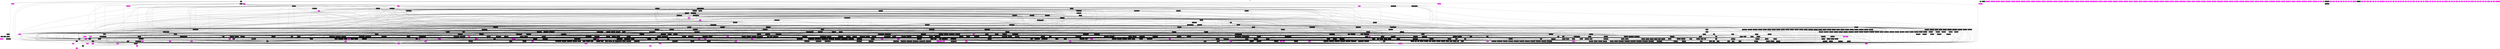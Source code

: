 digraph GRAPH_0 {

  // Generated by Graph::Easy 0.76 at Thu Aug  6 16:53:43 2020

  edge [ arrowhead=normal ];
  graph [ label="Call Gdl", labelloc=top ];
  node [
    fillcolor=white,
    fontsize=11,
    shape=box,
    style=filled ];

  0 [ color="#000000", fillcolor="#000000", fontcolor="#ffffff", label=".init_proc\l" ]
  1 [ color="#000000", fillcolor="#ff00ff", fontcolor="#ffffff", label=".strstr\l" ]
  10 [ color="#000000", fillcolor="#ff00ff", fontcolor="#ffffff", label=".fclose\l" ]
  100 [ color="#000000", fillcolor="#000000", fontcolor="#ffffff", label="elf_m68k_reloc_type\l" ]
  101 [ color="#000000", fillcolor="#000000", fontcolor="#ffffff", label="elf_m68hc11_reloc_type\l" ]
  102 [ color="#000000", fillcolor="#000000", fontcolor="#ffffff", label="elf_s12z_reloc_type\l" ]
  103 [ color="#000000", fillcolor="#000000", fontcolor="#ffffff", label="elf_mcore_reloc_type\l" ]
  104 [ color="#000000", fillcolor="#000000", fontcolor="#ffffff", label="elf_mep_reloc_type\l" ]
  105 [ color="#000000", fillcolor="#000000", fontcolor="#ffffff", label="elf_metag_reloc_type\l" ]
  106 [ color="#000000", fillcolor="#000000", fontcolor="#ffffff", label="elf_microblaze_reloc_type\l" ]
  107 [ color="#000000", fillcolor="#000000", fontcolor="#ffffff", label="elf_mips_reloc_type\l" ]
  108 [ color="#000000", fillcolor="#000000", fontcolor="#ffffff", label="elf_mmix_reloc_type\l" ]
  109 [ color="#000000", fillcolor="#000000", fontcolor="#ffffff", label="elf_mn10200_reloc_type\l" ]
  11 [ color="#000000", fillcolor="#ff00ff", fontcolor="#ffffff", label=".memcmp\l" ]
  110 [ color="#000000", fillcolor="#000000", fontcolor="#ffffff", label="elf_mn10300_reloc_type\l" ]
  111 [ color="#000000", fillcolor="#000000", fontcolor="#ffffff", label="elf_moxie_reloc_type\l" ]
  112 [ color="#000000", fillcolor="#000000", fontcolor="#ffffff", label="elf_mt_reloc_type\l" ]
  113 [ color="#000000", fillcolor="#000000", fontcolor="#ffffff", label="elf_msp430_reloc_type\l" ]
  114 [ color="#000000", fillcolor="#000000", fontcolor="#ffffff", label="elf_msp430x_reloc_type\l" ]
  115 [ color="#000000", fillcolor="#000000", fontcolor="#ffffff", label="elf_nds32_reloc_type\l" ]
  116 [ color="#000000", fillcolor="#000000", fontcolor="#ffffff", label="elf_nfp3200_reloc_type\l" ]
  117 [ color="#000000", fillcolor="#000000", fontcolor="#ffffff", label="elf_nfp_reloc_type\l" ]
  118 [ color="#000000", fillcolor="#000000", fontcolor="#ffffff", label="elf_nios2_reloc_type\l" ]
  119 [ color="#000000", fillcolor="#000000", fontcolor="#ffffff", label="elf_or1k_reloc_type\l" ]
  12 [ color="#000000", fillcolor="#ff00ff", fontcolor="#ffffff", label=".stpcpy\l" ]
  120 [ color="#000000", fillcolor="#000000", fontcolor="#ffffff", label="elf_pj_reloc_type\l" ]
  121 [ color="#000000", fillcolor="#000000", fontcolor="#ffffff", label="elf_ppc_reloc_type\l" ]
  122 [ color="#000000", fillcolor="#000000", fontcolor="#ffffff", label="elf_ppc64_reloc_type\l" ]
  123 [ color="#000000", fillcolor="#000000", fontcolor="#ffffff", label="ppc64_decode_local_entry\l" ]
  124 [ color="#000000", fillcolor="#000000", fontcolor="#ffffff", label="elf_pru_reloc_type\l" ]
  125 [ color="#000000", fillcolor="#000000", fontcolor="#ffffff", label="elf_riscv_reloc_type\l" ]
  126 [ color="#000000", fillcolor="#000000", fontcolor="#ffffff", label="elf_rl78_reloc_type\l" ]
  127 [ color="#000000", fillcolor="#000000", fontcolor="#ffffff", label="elf_rx_reloc_type\l" ]
  128 [ color="#000000", fillcolor="#000000", fontcolor="#ffffff", label="elf_s390_reloc_type\l" ]
  129 [ color="#000000", fillcolor="#000000", fontcolor="#ffffff", label="elf_score_reloc_type\l" ]
  13 [ color="#000000", fillcolor="#ff00ff", fontcolor="#ffffff", label=".__stack_chk_fail\l" ]
  130 [ color="#000000", fillcolor="#000000", fontcolor="#ffffff", label="elf_sh_reloc_type\l" ]
  131 [ color="#000000", fillcolor="#000000", fontcolor="#ffffff", label="elf_sparc_reloc_type\l" ]
  132 [ color="#000000", fillcolor="#000000", fontcolor="#ffffff", label="elf_spu_reloc_type\l" ]
  133 [ color="#000000", fillcolor="#000000", fontcolor="#ffffff", label="elf_tic6x_reloc_type\l" ]
  134 [ color="#000000", fillcolor="#000000", fontcolor="#ffffff", label="elf_tilegx_reloc_type\l" ]
  135 [ color="#000000", fillcolor="#000000", fontcolor="#ffffff", label="elf_tilepro_reloc_type\l" ]
  136 [ color="#000000", fillcolor="#000000", fontcolor="#ffffff", label="v850_reloc_type\l" ]
  137 [ color="#000000", fillcolor="#000000", fontcolor="#ffffff", label="v800_reloc_type\l" ]
  138 [ color="#000000", fillcolor="#000000", fontcolor="#ffffff", label="elf_vax_reloc_type\l" ]
  139 [ color="#000000", fillcolor="#000000", fontcolor="#ffffff", label="elf_visium_reloc_type\l" ]
  14 [ color="#000000", fillcolor="#ff00ff", fontcolor="#ffffff", label=".rewind\l" ]
  140 [ color="#000000", fillcolor="#000000", fontcolor="#ffffff", label="elf_wasm32_reloc_type\l" ]
  141 [ color="#000000", fillcolor="#000000", fontcolor="#ffffff", label="elf_x86_64_reloc_type\l" ]
  142 [ color="#000000", fillcolor="#000000", fontcolor="#ffffff", label="elf_xc16x_reloc_type\l" ]
  143 [ color="#000000", fillcolor="#000000", fontcolor="#ffffff", label="elf_xgate_reloc_type\l" ]
  144 [ color="#000000", fillcolor="#000000", fontcolor="#ffffff", label="elf_xstormy16_reloc_type\l" ]
  145 [ color="#000000", fillcolor="#000000", fontcolor="#ffffff", label="elf_xtensa_reloc_type\l" ]
  146 [ color="#000000", fillcolor="#000000", fontcolor="#ffffff", label="bfd_vmatoa\l" ]
  147 [ color="#000000", fillcolor="#000000", fontcolor="#ffffff", label="get_data\l" ]
  148 [ color="#000000", fillcolor="#000000", fontcolor="#ffffff", label="print_vma\l" ]
  149 [ color="#000000", fillcolor="#000000", fontcolor="#ffffff", label="print_symbol\l" ]
  15 [ color="#000000", fillcolor="#ff00ff", fontcolor="#ffffff", label="._IO_getc\l" ]
  150 [ color="#000000", fillcolor="#000000", fontcolor="#ffffff", label="printable_section_name\l" ]
  151 [ color="#000000", fillcolor="#000000", fontcolor="#ffffff", label="printable_section_name_from_index\l" ]
  152 [ color="#000000", fillcolor="#000000", fontcolor="#ffffff", label="find_section\l" ]
  153 [ color="#000000", fillcolor="#000000", fontcolor="#ffffff", label="find_section_by_address\l" ]
  154 [ color="#000000", fillcolor="#000000", fontcolor="#ffffff", label="find_section_by_type\l" ]
  155 [ color="#000000", fillcolor="#000000", fontcolor="#ffffff", label="find_section_in_set\l" ]
  156 [ color="#000000", fillcolor="#000000", fontcolor="#ffffff", label="read_uleb128\l" ]
  157 [ color="#000000", fillcolor="#000000", fontcolor="#ffffff", label="is_ia64_vms\l" ]
  158 [ color="#000000", fillcolor="#000000", fontcolor="#ffffff", label="guess_is_rela\l" ]
  159 [ color="#000000", fillcolor="#000000", fontcolor="#ffffff", label="slurp_rela_relocs\l" ]
  16 [ color="#000000", fillcolor="#ff00ff", fontcolor="#ffffff", label=".textdomain\l" ]
  160 [ color="#000000", fillcolor="#000000", fontcolor="#ffffff", label="slurp_rel_relocs\l" ]
  161 [ color="#000000", fillcolor="#000000", fontcolor="#ffffff", label="get_reloc_type\l" ]
  162 [ color="#000000", fillcolor="#000000", fontcolor="#ffffff", label="get_reloc_symindex\l" ]
  163 [ color="#000000", fillcolor="#000000", fontcolor="#ffffff", label="uses_msp430x_relocs\l" ]
  164 [ color="#000000", fillcolor="#000000", fontcolor="#ffffff", label="dump_relocations\l" ]
  165 [ color="#000000", fillcolor="#000000", fontcolor="#ffffff", label="get_mips_dynamic_type\l" ]
  166 [ color="#000000", fillcolor="#000000", fontcolor="#ffffff", label="get_sparc64_dynamic_type\l" ]
  167 [ color="#000000", fillcolor="#000000", fontcolor="#ffffff", label="get_ppc_dynamic_type\l" ]
  168 [ color="#000000", fillcolor="#000000", fontcolor="#ffffff", label="get_ppc64_dynamic_type\l" ]
  169 [ color="#000000", fillcolor="#000000", fontcolor="#ffffff", label="get_parisc_dynamic_type\l" ]
  17 [ color="#000000", fillcolor="#ff00ff", fontcolor="#ffffff", label="._IO_putc\l" ]
  170 [ color="#000000", fillcolor="#000000", fontcolor="#ffffff", label="get_ia64_dynamic_type\l" ]
  171 [ color="#000000", fillcolor="#000000", fontcolor="#ffffff", label="get_solaris_section_type\l" ]
  172 [ color="#000000", fillcolor="#000000", fontcolor="#ffffff", label="get_alpha_dynamic_type\l" ]
  173 [ color="#000000", fillcolor="#000000", fontcolor="#ffffff", label="get_score_dynamic_type\l" ]
  174 [ color="#000000", fillcolor="#000000", fontcolor="#ffffff", label="get_tic6x_dynamic_type\l" ]
  175 [ color="#000000", fillcolor="#000000", fontcolor="#ffffff", label="get_nios2_dynamic_type\l" ]
  176 [ color="#000000", fillcolor="#000000", fontcolor="#ffffff", label="get_solaris_dynamic_type\l" ]
  177 [ color="#000000", fillcolor="#000000", fontcolor="#ffffff", label="get_dynamic_type\l" ]
  178 [ color="#000000", fillcolor="#000000", fontcolor="#ffffff", label="get_file_type\l" ]
  179 [ color="#000000", fillcolor="#000000", fontcolor="#ffffff", label="get_machine_name\l" ]
  18 [ color="#000000", fillcolor="#ff00ff", fontcolor="#ffffff", label=".fseek\l" ]
  180 [ color="#000000", fillcolor="#000000", fontcolor="#ffffff", label="decode_ARC_machine_flags\l" ]
  181 [ color="#000000", fillcolor="#000000", fontcolor="#ffffff", label="decode_ARM_machine_flags\l" ]
  182 [ color="#000000", fillcolor="#000000", fontcolor="#ffffff", label="decode_AVR_machine_flags\l" ]
  183 [ color="#000000", fillcolor="#000000", fontcolor="#ffffff", label="decode_NDS32_machine_flags\l" ]
  184 [ color="#000000", fillcolor="#000000", fontcolor="#ffffff", label="get_machine_flags\l" ]
  185 [ color="#000000", fillcolor="#000000", fontcolor="#ffffff", label="get_osabi_name\l" ]
  186 [ color="#000000", fillcolor="#000000", fontcolor="#ffffff", label="get_aarch64_segment_type\l" ]
  187 [ color="#000000", fillcolor="#000000", fontcolor="#ffffff", label="get_arm_segment_type\l" ]
  188 [ color="#000000", fillcolor="#000000", fontcolor="#ffffff", label="get_s390_segment_type\l" ]
  189 [ color="#000000", fillcolor="#000000", fontcolor="#ffffff", label="get_mips_segment_type\l" ]
  19 [ color="#000000", fillcolor="#ff00ff", fontcolor="#ffffff", label=".fopen64\l" ]
  190 [ color="#000000", fillcolor="#000000", fontcolor="#ffffff", label="get_parisc_segment_type\l" ]
  191 [ color="#000000", fillcolor="#000000", fontcolor="#ffffff", label="get_ia64_segment_type\l" ]
  192 [ color="#000000", fillcolor="#000000", fontcolor="#ffffff", label="get_tic6x_segment_type\l" ]
  193 [ color="#000000", fillcolor="#000000", fontcolor="#ffffff", label="get_solaris_segment_type\l" ]
  194 [ color="#000000", fillcolor="#000000", fontcolor="#ffffff", label="get_segment_type\l" ]
  195 [ color="#000000", fillcolor="#000000", fontcolor="#ffffff", label="get_arc_section_type_name\l" ]
  196 [ color="#000000", fillcolor="#000000", fontcolor="#ffffff", label="get_mips_section_type_name\l" ]
  197 [ color="#000000", fillcolor="#000000", fontcolor="#ffffff", label="get_parisc_section_type_name\l" ]
  198 [ color="#000000", fillcolor="#000000", fontcolor="#ffffff", label="get_ia64_section_type_name\l" ]
  199 [ color="#000000", fillcolor="#000000", fontcolor="#ffffff", label="get_x86_64_section_type_name\l" ]
  2 [ color="#000000", fillcolor="#ff00ff", fontcolor="#ffffff", label=".strcmp\l" ]
  20 [ color="#000000", fillcolor="#ff00ff", fontcolor="#ffffff", label=".fwrite\l" ]
  200 [ color="#000000", fillcolor="#000000", fontcolor="#ffffff", label="get_aarch64_section_type_name\l" ]
  201 [ color="#000000", fillcolor="#000000", fontcolor="#ffffff", label="get_arm_section_type_name\l" ]
  202 [ color="#000000", fillcolor="#000000", fontcolor="#ffffff", label="get_tic6x_section_type_name\l" ]
  203 [ color="#000000", fillcolor="#000000", fontcolor="#ffffff", label="get_msp430x_section_type_name\l" ]
  204 [ color="#000000", fillcolor="#000000", fontcolor="#ffffff", label="get_nfp_section_type_name\l" ]
  205 [ color="#000000", fillcolor="#000000", fontcolor="#ffffff", label="get_v850_section_type_name\l" ]
  206 [ color="#000000", fillcolor="#000000", fontcolor="#ffffff", label="get_section_type_name\l" ]
  207 [ color="#000000", fillcolor="#000000", fontcolor="#ffffff", label="usage\l" ]
  208 [ color="#000000", fillcolor="#000000", fontcolor="#ffffff", label="request_dump_bynumber\l" ]
  209 [ color="#000000", fillcolor="#000000", fontcolor="#ffffff", label="request_dump_byname\l" ]
  21 [ color="#000000", fillcolor="#ff00ff", fontcolor="#ffffff", label=".__ctype_get_mb_cur_max\l" ]
  210 [ color="#000000", fillcolor="#000000", fontcolor="#ffffff", label="request_dump\l" ]
  211 [ color="#000000", fillcolor="#000000", fontcolor="#ffffff", label="parse_args\l" ]
  212 [ color="#000000", fillcolor="#000000", fontcolor="#ffffff", label="get_elf_class\l" ]
  213 [ color="#000000", fillcolor="#000000", fontcolor="#ffffff", label="get_data_encoding\l" ]
  214 [ color="#000000", fillcolor="#000000", fontcolor="#ffffff", label="process_file_header\l" ]
  215 [ color="#000000", fillcolor="#000000", fontcolor="#ffffff", label="get_32bit_program_headers\l" ]
  216 [ color="#000000", fillcolor="#000000", fontcolor="#ffffff", label="get_64bit_program_headers\l" ]
  217 [ color="#000000", fillcolor="#000000", fontcolor="#ffffff", label="get_program_headers\l" ]
  218 [ color="#000000", fillcolor="#000000", fontcolor="#ffffff", label="process_program_headers\l" ]
  219 [ color="#000000", fillcolor="#000000", fontcolor="#ffffff", label="offset_from_vma\l" ]
  22 [ color="#000000", fillcolor="#ff00ff", fontcolor="#ffffff", label=".strcat\l" ]
  220 [ color="#000000", fillcolor="#000000", fontcolor="#ffffff", label="get_32bit_section_headers\l" ]
  221 [ color="#000000", fillcolor="#000000", fontcolor="#ffffff", label="get_64bit_section_headers\l" ]
  222 [ color="#000000", fillcolor="#000000", fontcolor="#ffffff", label="get_32bit_elf_symbols\l" ]
  223 [ color="#000000", fillcolor="#000000", fontcolor="#ffffff", label="get_64bit_elf_symbols\l" ]
  224 [ color="#000000", fillcolor="#000000", fontcolor="#ffffff", label="get_elf_section_flags\l" ]
  225 [ color="#000000", fillcolor="#000000", fontcolor="#ffffff", label="get_compression_header\l" ]
  226 [ color="#000000", fillcolor="#000000", fontcolor="#ffffff", label="process_section_headers\l" ]
  227 [ color="#000000", fillcolor="#000000", fontcolor="#ffffff", label="get_group_flags\l" ]
  228 [ color="#000000", fillcolor="#000000", fontcolor="#ffffff", label="process_section_groups\l" ]
  229 [ color="#000000", fillcolor="#000000", fontcolor="#ffffff", label="dump_ia64_vms_dynamic_fixups\l" ]
  23 [ color="#000000", fillcolor="#ff00ff", fontcolor="#ffffff", label=".fread\l" ]
  230 [ color="#000000", fillcolor="#000000", fontcolor="#ffffff", label="dump_ia64_vms_dynamic_relocs\l" ]
  231 [ color="#000000", fillcolor="#000000", fontcolor="#ffffff", label="process_ia64_vms_dynamic_relocs\l" ]
  232 [ color="#000000", fillcolor="#000000", fontcolor="#ffffff", label="process_relocs\l" ]
  233 [ color="#000000", fillcolor="#000000", fontcolor="#ffffff", label="find_symbol_for_address\l" ]
  234 [ color="#000000", fillcolor="#000000", fontcolor="#ffffff", label="symcmp\l" ]
  235 [ color="#000000", fillcolor="#000000", fontcolor="#ffffff", label="dump_ia64_unwind\l" ]
  236 [ color="#000000", fillcolor="#000000", fontcolor="#ffffff", label="slurp_ia64_unwind_table\l" ]
  237 [ color="#000000", fillcolor="#000000", fontcolor="#ffffff", label="ia64_process_unwind\l" ]
  238 [ color="#000000", fillcolor="#000000", fontcolor="#ffffff", label="dump_hppa_unwind\l" ]
  239 [ color="#000000", fillcolor="#000000", fontcolor="#ffffff", label="slurp_hppa_unwind_table\l" ]
  24 [ color="#000000", fillcolor="#ff00ff", fontcolor="#ffffff", label=".strcpy\l" ]
  240 [ color="#000000", fillcolor="#000000", fontcolor="#ffffff", label="hppa_process_unwind\l" ]
  241 [ color="#000000", fillcolor="#000000", fontcolor="#ffffff", label="arm_print_vma_and_name\l" ]
  242 [ color="#000000", fillcolor="#000000", fontcolor="#ffffff", label="arm_free_section\l" ]
  243 [ color="#000000", fillcolor="#000000", fontcolor="#ffffff", label="get_unwind_section_word\l" ]
  244 [ color="#000000", fillcolor="#000000", fontcolor="#ffffff", label="decode_tic6x_unwind_regmask\l" ]
  245 [ color="#000000", fillcolor="#000000", fontcolor="#ffffff", label="decode_arm_unwind_bytecode\l" ]
  246 [ color="#000000", fillcolor="#000000", fontcolor="#ffffff", label="decode_tic6x_unwind_bytecode\l" ]
  247 [ color="#000000", fillcolor="#000000", fontcolor="#ffffff", label="arm_expand_prel31\l" ]
  248 [ color="#000000", fillcolor="#000000", fontcolor="#ffffff", label="decode_arm_unwind\l" ]
  249 [ color="#000000", fillcolor="#000000", fontcolor="#ffffff", label="dump_arm_unwind\l" ]
  25 [ color="#000000", fillcolor="#ff00ff", fontcolor="#ffffff", label=".mbrtowc\l" ]
  250 [ color="#000000", fillcolor="#000000", fontcolor="#ffffff", label="arm_process_unwind\l" ]
  251 [ color="#000000", fillcolor="#000000", fontcolor="#ffffff", label="process_unwind\l" ]
  252 [ color="#000000", fillcolor="#000000", fontcolor="#ffffff", label="dynamic_section_mips_val\l" ]
  253 [ color="#000000", fillcolor="#000000", fontcolor="#ffffff", label="dynamic_section_parisc_val\l" ]
  254 [ color="#000000", fillcolor="#000000", fontcolor="#ffffff", label="print_vms_time\l" ]
  255 [ color="#000000", fillcolor="#000000", fontcolor="#ffffff", label="dynamic_section_ia64_val\l" ]
  256 [ color="#000000", fillcolor="#000000", fontcolor="#ffffff", label="get_32bit_dynamic_section\l" ]
  257 [ color="#000000", fillcolor="#000000", fontcolor="#ffffff", label="get_64bit_dynamic_section\l" ]
  258 [ color="#000000", fillcolor="#000000", fontcolor="#ffffff", label="print_dynamic_flags\l" ]
  259 [ color="#000000", fillcolor="#000000", fontcolor="#ffffff", label="process_dynamic_section\l" ]
  26 [ color="#000000", fillcolor="#ff00ff", fontcolor="#ffffff", label=".realloc\l" ]
  260 [ color="#000000", fillcolor="#000000", fontcolor="#ffffff", label="get_ver_flags\l" ]
  261 [ color="#000000", fillcolor="#000000", fontcolor="#ffffff", label="process_version_sections\l" ]
  262 [ color="#000000", fillcolor="#000000", fontcolor="#ffffff", label="get_symbol_binding\l" ]
  263 [ color="#000000", fillcolor="#000000", fontcolor="#ffffff", label="get_symbol_type\l" ]
  264 [ color="#000000", fillcolor="#000000", fontcolor="#ffffff", label="get_symbol_visibility\l" ]
  265 [ color="#000000", fillcolor="#000000", fontcolor="#ffffff", label="get_solaris_symbol_visibility\l" ]
  266 [ color="#000000", fillcolor="#000000", fontcolor="#ffffff", label="get_mips_symbol_other\l" ]
  267 [ color="#000000", fillcolor="#000000", fontcolor="#ffffff", label="get_ia64_symbol_other\l" ]
  268 [ color="#000000", fillcolor="#000000", fontcolor="#ffffff", label="get_ppc64_symbol_other\l" ]
  269 [ color="#000000", fillcolor="#000000", fontcolor="#ffffff", label="get_symbol_other\l" ]
  27 [ color="#000000", fillcolor="#ff00ff", fontcolor="#ffffff", label=".malloc\l" ]
  270 [ color="#000000", fillcolor="#000000", fontcolor="#ffffff", label="get_symbol_index_type\l" ]
  271 [ color="#000000", fillcolor="#000000", fontcolor="#ffffff", label="get_dynamic_data\l" ]
  272 [ color="#000000", fillcolor="#000000", fontcolor="#ffffff", label="print_dynamic_symbol\l" ]
  273 [ color="#000000", fillcolor="#000000", fontcolor="#ffffff", label="get_symbol_version_string\l" ]
  274 [ color="#000000", fillcolor="#000000", fontcolor="#ffffff", label="process_symbol_table\l" ]
  275 [ color="#000000", fillcolor="#000000", fontcolor="#ffffff", label="process_syminfo\l" ]
  276 [ color="#000000", fillcolor="#000000", fontcolor="#ffffff", label="target_specific_reloc_handling\l" ]
  277 [ color="#000000", fillcolor="#000000", fontcolor="#ffffff", label="is_32bit_abs_reloc\l" ]
  278 [ color="#000000", fillcolor="#000000", fontcolor="#ffffff", label="is_32bit_pcrel_reloc\l" ]
  279 [ color="#000000", fillcolor="#000000", fontcolor="#ffffff", label="is_64bit_abs_reloc\l" ]
  28 [ color="#000000", fillcolor="#ff00ff", fontcolor="#ffffff", label=".puts\l" ]
  280 [ color="#000000", fillcolor="#000000", fontcolor="#ffffff", label="is_64bit_pcrel_reloc\l" ]
  281 [ color="#000000", fillcolor="#000000", fontcolor="#ffffff", label="is_24bit_abs_reloc\l" ]
  282 [ color="#000000", fillcolor="#000000", fontcolor="#ffffff", label="is_16bit_abs_reloc\l" ]
  283 [ color="#000000", fillcolor="#000000", fontcolor="#ffffff", label="is_8bit_abs_reloc\l" ]
  284 [ color="#000000", fillcolor="#000000", fontcolor="#ffffff", label="is_6bit_abs_reloc\l" ]
  285 [ color="#000000", fillcolor="#000000", fontcolor="#ffffff", label="is_32bit_inplace_add_reloc\l" ]
  286 [ color="#000000", fillcolor="#000000", fontcolor="#ffffff", label="is_32bit_inplace_sub_reloc\l" ]
  287 [ color="#000000", fillcolor="#000000", fontcolor="#ffffff", label="is_64bit_inplace_add_reloc\l" ]
  288 [ color="#000000", fillcolor="#000000", fontcolor="#ffffff", label="is_64bit_inplace_sub_reloc\l" ]
  289 [ color="#000000", fillcolor="#000000", fontcolor="#ffffff", label="is_16bit_inplace_add_reloc\l" ]
  29 [ color="#000000", fillcolor="#ff00ff", fontcolor="#ffffff", label=".strerror\l" ]
  290 [ color="#000000", fillcolor="#000000", fontcolor="#ffffff", label="is_16bit_inplace_sub_reloc\l" ]
  291 [ color="#000000", fillcolor="#000000", fontcolor="#ffffff", label="is_8bit_inplace_add_reloc\l" ]
  292 [ color="#000000", fillcolor="#000000", fontcolor="#ffffff", label="is_8bit_inplace_sub_reloc\l" ]
  293 [ color="#000000", fillcolor="#000000", fontcolor="#ffffff", label="is_6bit_inplace_sub_reloc\l" ]
  294 [ color="#000000", fillcolor="#000000", fontcolor="#ffffff", label="is_none_reloc\l" ]
  295 [ color="#000000", fillcolor="#000000", fontcolor="#ffffff", label="reloc_at\l" ]
  296 [ color="#000000", fillcolor="#000000", fontcolor="#ffffff", label="apply_relocations\l" ]
  297 [ color="#000000", fillcolor="#000000", fontcolor="#ffffff", label="get_section_contents\l" ]
  298 [ color="#000000", fillcolor="#000000", fontcolor="#ffffff", label="uncompress_section_contents\l" ]
  299 [ color="#000000", fillcolor="#000000", fontcolor="#ffffff", label="dump_section_as_strings\l" ]
  3 [ color="#000000", fillcolor="#ff00ff", fontcolor="#ffffff", label=".printf\l" ]
  30 [ color="#000000", fillcolor="#ff00ff", fontcolor="#ffffff", label=".exit\l" ]
  300 [ color="#000000", fillcolor="#000000", fontcolor="#ffffff", label="dump_section_as_bytes\l" ]
  301 [ color="#000000", fillcolor="#000000", fontcolor="#ffffff", label="load_specific_debug_section\l" ]
  302 [ color="#000000", fillcolor="#000000", fontcolor="#ffffff", label="load_debug_section\l" ]
  303 [ color="#000000", fillcolor="#000000", fontcolor="#ffffff", label="free_debug_section\l" ]
  304 [ color="#000000", fillcolor="#000000", fontcolor="#ffffff", label="display_debug_section\l" ]
  305 [ color="#000000", fillcolor="#000000", fontcolor="#ffffff", label="initialise_dumps_byname\l" ]
  306 [ color="#000000", fillcolor="#000000", fontcolor="#ffffff", label="process_section_contents\l" ]
  307 [ color="#000000", fillcolor="#000000", fontcolor="#ffffff", label="process_mips_fpe_exception\l" ]
  308 [ color="#000000", fillcolor="#000000", fontcolor="#ffffff", label="display_tag_value\l" ]
  309 [ color="#000000", fillcolor="#000000", fontcolor="#ffffff", label="display_arc_attribute\l" ]
  31 [ color="#000000", fillcolor="#ff00ff", fontcolor="#ffffff", label=".realpath\l" ]
  310 [ color="#000000", fillcolor="#000000", fontcolor="#ffffff", label="display_arm_attribute\l" ]
  311 [ color="#000000", fillcolor="#000000", fontcolor="#ffffff", label="display_gnu_attribute\l" ]
  312 [ color="#000000", fillcolor="#000000", fontcolor="#ffffff", label="display_power_gnu_attribute\l" ]
  313 [ color="#000000", fillcolor="#000000", fontcolor="#ffffff", label="display_s390_gnu_attribute\l" ]
  314 [ color="#000000", fillcolor="#000000", fontcolor="#ffffff", label="display_sparc_hwcaps\l" ]
  315 [ color="#000000", fillcolor="#000000", fontcolor="#ffffff", label="display_sparc_hwcaps2\l" ]
  316 [ color="#000000", fillcolor="#000000", fontcolor="#ffffff", label="display_sparc_gnu_attribute\l" ]
  317 [ color="#000000", fillcolor="#000000", fontcolor="#ffffff", label="print_mips_fp_abi_value\l" ]
  318 [ color="#000000", fillcolor="#000000", fontcolor="#ffffff", label="display_mips_gnu_attribute\l" ]
  319 [ color="#000000", fillcolor="#000000", fontcolor="#ffffff", label="display_tic6x_attribute\l" ]
  32 [ color="#000000", fillcolor="#ff00ff", fontcolor="#ffffff", label=".gettext\l" ]
  320 [ color="#000000", fillcolor="#000000", fontcolor="#ffffff", label="display_raw_attribute\l" ]
  321 [ color="#000000", fillcolor="#000000", fontcolor="#ffffff", label="display_msp430x_attribute\l" ]
  322 [ color="#000000", fillcolor="#000000", fontcolor="#ffffff", label="process_attributes\l" ]
  323 [ color="#000000", fillcolor="#000000", fontcolor="#ffffff", label="print_mips_got_entry\l" ]
  324 [ color="#000000", fillcolor="#000000", fontcolor="#ffffff", label="print_mips_pltgot_entry\l" ]
  325 [ color="#000000", fillcolor="#000000", fontcolor="#ffffff", label="print_mips_ases\l" ]
  326 [ color="#000000", fillcolor="#000000", fontcolor="#ffffff", label="print_mips_isa_ext\l" ]
  327 [ color="#000000", fillcolor="#000000", fontcolor="#ffffff", label="get_mips_reg_size\l" ]
  328 [ color="#000000", fillcolor="#000000", fontcolor="#ffffff", label="process_mips_specific\l" ]
  329 [ color="#000000", fillcolor="#000000", fontcolor="#ffffff", label="process_nds32_specific\l" ]
  33 [ color="#000000", fillcolor="#ff00ff", fontcolor="#ffffff", label=".getopt_long\l" ]
  330 [ color="#000000", fillcolor="#000000", fontcolor="#ffffff", label="process_gnu_liblist\l" ]
  331 [ color="#000000", fillcolor="#000000", fontcolor="#ffffff", label="get_note_type\l" ]
  332 [ color="#000000", fillcolor="#000000", fontcolor="#ffffff", label="print_core_note\l" ]
  333 [ color="#000000", fillcolor="#000000", fontcolor="#ffffff", label="get_gnu_elf_note_type\l" ]
  334 [ color="#000000", fillcolor="#000000", fontcolor="#ffffff", label="decode_x86_compat_isa\l" ]
  335 [ color="#000000", fillcolor="#000000", fontcolor="#ffffff", label="decode_x86_isa\l" ]
  336 [ color="#000000", fillcolor="#000000", fontcolor="#ffffff", label="decode_x86_feature_1\l" ]
  337 [ color="#000000", fillcolor="#000000", fontcolor="#ffffff", label="decode_x86_feature_2\l" ]
  338 [ color="#000000", fillcolor="#000000", fontcolor="#ffffff", label="print_gnu_property_note\l" ]
  339 [ color="#000000", fillcolor="#000000", fontcolor="#ffffff", label="print_gnu_note\l" ]
  34 [ color="#000000", fillcolor="#ff00ff", fontcolor="#ffffff", label=".strtoul\l" ]
  340 [ color="#000000", fillcolor="#000000", fontcolor="#ffffff", label="get_v850_elf_note_type\l" ]
  341 [ color="#000000", fillcolor="#000000", fontcolor="#ffffff", label="print_v850_note\l" ]
  342 [ color="#000000", fillcolor="#000000", fontcolor="#ffffff", label="process_netbsd_elf_note\l" ]
  343 [ color="#000000", fillcolor="#000000", fontcolor="#ffffff", label="get_freebsd_elfcore_note_type\l" ]
  344 [ color="#000000", fillcolor="#000000", fontcolor="#ffffff", label="get_netbsd_elfcore_note_type\l" ]
  345 [ color="#000000", fillcolor="#000000", fontcolor="#ffffff", label="get_stapsdt_note_type\l" ]
  346 [ color="#000000", fillcolor="#000000", fontcolor="#ffffff", label="print_stapsdt_note\l" ]
  347 [ color="#000000", fillcolor="#000000", fontcolor="#ffffff", label="get_ia64_vms_note_type\l" ]
  348 [ color="#000000", fillcolor="#000000", fontcolor="#ffffff", label="print_ia64_vms_note\l" ]
  349 [ color="#000000", fillcolor="#000000", fontcolor="#ffffff", label="get_symbol_for_build_attribute\l" ]
  35 [ color="#000000", fillcolor="#ff00ff", fontcolor="#ffffff", label=".strchr\l" ]
  350 [ color="#000000", fillcolor="#000000", fontcolor="#ffffff", label="same_section\l" ]
  351 [ color="#000000", fillcolor="#000000", fontcolor="#ffffff", label="print_gnu_build_attribute_description\l" ]
  352 [ color="#000000", fillcolor="#000000", fontcolor="#ffffff", label="print_gnu_build_attribute_name\l" ]
  353 [ color="#000000", fillcolor="#000000", fontcolor="#ffffff", label="process_note\l" ]
  354 [ color="#000000", fillcolor="#000000", fontcolor="#ffffff", label="process_notes_at\l" ]
  355 [ color="#000000", fillcolor="#000000", fontcolor="#ffffff", label="process_corefile_note_segments\l" ]
  356 [ color="#000000", fillcolor="#000000", fontcolor="#ffffff", label="process_v850_notes\l" ]
  357 [ color="#000000", fillcolor="#000000", fontcolor="#ffffff", label="process_note_sections\l" ]
  358 [ color="#000000", fillcolor="#000000", fontcolor="#ffffff", label="process_notes\l" ]
  359 [ color="#000000", fillcolor="#000000", fontcolor="#ffffff", label="display_public_gnu_attributes\l" ]
  36 [ color="#000000", fillcolor="#ff00ff", fontcolor="#ffffff", label=".fscanf\l" ]
  360 [ color="#000000", fillcolor="#000000", fontcolor="#ffffff", label="display_generic_attribute\l" ]
  361 [ color="#000000", fillcolor="#000000", fontcolor="#ffffff", label="process_arch_specific\l" ]
  362 [ color="#000000", fillcolor="#000000", fontcolor="#ffffff", label="get_file_header\l" ]
  363 [ color="#000000", fillcolor="#000000", fontcolor="#ffffff", label="close_file\l" ]
  364 [ color="#000000", fillcolor="#000000", fontcolor="#ffffff", label="close_debug_file\l" ]
  365 [ color="#000000", fillcolor="#000000", fontcolor="#ffffff", label="open_file\l" ]
  366 [ color="#000000", fillcolor="#000000", fontcolor="#ffffff", label="open_debug_file\l" ]
  367 [ color="#000000", fillcolor="#000000", fontcolor="#ffffff", label="process_object\l" ]
  368 [ color="#000000", fillcolor="#000000", fontcolor="#ffffff", label="process_archive\l" ]
  369 [ color="#000000", fillcolor="#000000", fontcolor="#ffffff", label="process_file\l" ]
  37 [ color="#000000", fillcolor="#ff00ff", fontcolor="#ffffff", label=".strlen\l" ]
  370 [ color="#000000", fillcolor="#000000", fontcolor="#ffffff", label="main\l" ]
  371 [ color="#000000", fillcolor="#000000", fontcolor="#ffffff", label="print_version\l" ]
  372 [ color="#000000", fillcolor="#000000", fontcolor="#ffffff", label="unw_print_brmask\l" ]
  373 [ color="#000000", fillcolor="#000000", fontcolor="#ffffff", label="unw_print_grmask\l" ]
  374 [ color="#000000", fillcolor="#000000", fontcolor="#ffffff", label="unw_print_frmask\l" ]
  375 [ color="#000000", fillcolor="#000000", fontcolor="#ffffff", label="unw_print_abreg\l" ]
  376 [ color="#000000", fillcolor="#000000", fontcolor="#ffffff", label="unw_print_xyreg\l" ]
  377 [ color="#000000", fillcolor="#000000", fontcolor="#ffffff", label="unw_decode_uleb128\l" ]
  378 [ color="#000000", fillcolor="#000000", fontcolor="#ffffff", label="unw_decode_x1\l" ]
  379 [ color="#000000", fillcolor="#000000", fontcolor="#ffffff", label="unw_decode_x2\l" ]
  38 [ color="#000000", fillcolor="#ff00ff", fontcolor="#ffffff", label=".__libc_start_main\l" ]
  380 [ color="#000000", fillcolor="#000000", fontcolor="#ffffff", label="unw_decode_x3\l" ]
  381 [ color="#000000", fillcolor="#000000", fontcolor="#ffffff", label="unw_decode_x4\l" ]
  382 [ color="#000000", fillcolor="#000000", fontcolor="#ffffff", label="unw_decode_r1\l" ]
  383 [ color="#000000", fillcolor="#000000", fontcolor="#ffffff", label="unw_decode_r2\l" ]
  384 [ color="#000000", fillcolor="#000000", fontcolor="#ffffff", label="unw_decode_r3\l" ]
  385 [ color="#000000", fillcolor="#000000", fontcolor="#ffffff", label="unw_decode_p1\l" ]
  386 [ color="#000000", fillcolor="#000000", fontcolor="#ffffff", label="unw_decode_p2_p5\l" ]
  387 [ color="#000000", fillcolor="#000000", fontcolor="#ffffff", label="unw_decode_p6\l" ]
  388 [ color="#000000", fillcolor="#000000", fontcolor="#ffffff", label="unw_decode_p7_p10\l" ]
  389 [ color="#000000", fillcolor="#000000", fontcolor="#ffffff", label="unw_decode_b1\l" ]
  39 [ color="#000000", fillcolor="#ff00ff", fontcolor="#ffffff", label=".fprintf\l" ]
  390 [ color="#000000", fillcolor="#000000", fontcolor="#ffffff", label="unw_decode_b2\l" ]
  391 [ color="#000000", fillcolor="#000000", fontcolor="#ffffff", label="unw_decode_b3_x4\l" ]
  392 [ color="#000000", fillcolor="#000000", fontcolor="#ffffff", label="unw_decode\l" ]
  393 [ color="#000000", fillcolor="#000000", fontcolor="#ffffff", label="size_of_encoded_value\l" ]
  394 [ color="#000000", fillcolor="#000000", fontcolor="#ffffff", label="get_encoded_value\l" ]
  395 [ color="#000000", fillcolor="#000000", fontcolor="#ffffff", label="dwarf_vmatoa_1\l" ]
  396 [ color="#000000", fillcolor="#000000", fontcolor="#ffffff", label="dwarf_vmatoa\l" ]
  397 [ color="#000000", fillcolor="#000000", fontcolor="#ffffff", label="print_dwarf_vma\l" ]
  398 [ color="#000000", fillcolor="#000000", fontcolor="#ffffff", label="print_dwarf_view\l" ]
  399 [ color="#000000", fillcolor="#000000", fontcolor="#ffffff", label="dwarf_vmatoa64\l" ]
  4 [ color="#000000", fillcolor="#ff00ff", fontcolor="#ffffff", label=".fflush\l" ]
  40 [ color="#000000", fillcolor="#ff00ff", fontcolor="#ffffff", label=".ftell\l" ]
  400 [ color="#000000", fillcolor="#000000", fontcolor="#ffffff", label="read_leb128\l" ]
  401 [ color="#000000", fillcolor="#000000", fontcolor="#ffffff", label="read_sleb128\l" ]
  402 [ color="#000000", fillcolor="#000000", fontcolor="#ffffff", label="read_uleb128_1\l" ]
  403 [ color="#000000", fillcolor="#000000", fontcolor="#ffffff", label="reset_state_machine\l" ]
  404 [ color="#000000", fillcolor="#000000", fontcolor="#ffffff", label="process_extended_line_op\l" ]
  405 [ color="#000000", fillcolor="#000000", fontcolor="#ffffff", label="fetch_indirect_string\l" ]
  406 [ color="#000000", fillcolor="#000000", fontcolor="#ffffff", label="fetch_indirect_line_string\l" ]
  407 [ color="#000000", fillcolor="#000000", fontcolor="#ffffff", label="fetch_indexed_string\l" ]
  408 [ color="#000000", fillcolor="#000000", fontcolor="#ffffff", label="fetch_indexed_value\l" ]
  409 [ color="#000000", fillcolor="#000000", fontcolor="#ffffff", label="free_abbrevs\l" ]
  41 [ color="#000000", fillcolor="#ff00ff", fontcolor="#ffffff", label=".gmtime\l" ]
  410 [ color="#000000", fillcolor="#000000", fontcolor="#ffffff", label="add_abbrev\l" ]
  411 [ color="#000000", fillcolor="#000000", fontcolor="#ffffff", label="add_abbrev_attr\l" ]
  412 [ color="#000000", fillcolor="#000000", fontcolor="#ffffff", label="process_abbrev_section\l" ]
  413 [ color="#000000", fillcolor="#000000", fontcolor="#ffffff", label="get_TAG_name\l" ]
  414 [ color="#000000", fillcolor="#000000", fontcolor="#ffffff", label="get_FORM_name\l" ]
  415 [ color="#000000", fillcolor="#000000", fontcolor="#ffffff", label="get_IDX_name\l" ]
  416 [ color="#000000", fillcolor="#000000", fontcolor="#ffffff", label="display_block\l" ]
  417 [ color="#000000", fillcolor="#000000", fontcolor="#ffffff", label="decode_location_expression\l" ]
  418 [ color="#000000", fillcolor="#000000", fontcolor="#ffffff", label="find_cu_tu_set_v2\l" ]
  419 [ color="#000000", fillcolor="#000000", fontcolor="#ffffff", label="add64\l" ]
  42 [ color="#000000", fillcolor="#ff00ff", fontcolor="#ffffff", label=".memset\l" ]
  420 [ color="#000000", fillcolor="#000000", fontcolor="#ffffff", label="fetch_alt_indirect_string\l" ]
  421 [ color="#000000", fillcolor="#000000", fontcolor="#ffffff", label="get_AT_name\l" ]
  422 [ color="#000000", fillcolor="#000000", fontcolor="#ffffff", label="read_and_display_attr_value\l" ]
  423 [ color="#000000", fillcolor="#000000", fontcolor="#ffffff", label="read_and_display_attr\l" ]
  424 [ color="#000000", fillcolor="#000000", fontcolor="#ffffff", label="load_debug_section_with_follow\l" ]
  425 [ color="#000000", fillcolor="#000000", fontcolor="#ffffff", label="introduce\l" ]
  426 [ color="#000000", fillcolor="#000000", fontcolor="#ffffff", label="process_debug_info\l" ]
  427 [ color="#000000", fillcolor="#000000", fontcolor="#ffffff", label="load_debug_info\l" ]
  428 [ color="#000000", fillcolor="#000000", fontcolor="#ffffff", label="read_debug_line_header\l" ]
  429 [ color="#000000", fillcolor="#000000", fontcolor="#ffffff", label="display_formatted_table\l" ]
  43 [ color="#000000", fillcolor="#ff00ff", fontcolor="#ffffff", label=".snprintf\l" ]
  430 [ color="#000000", fillcolor="#000000", fontcolor="#ffffff", label="display_debug_lines_raw\l" ]
  431 [ color="#000000", fillcolor="#000000", fontcolor="#ffffff", label="display_debug_lines_decoded\l" ]
  432 [ color="#000000", fillcolor="#000000", fontcolor="#ffffff", label="display_debug_lines\l" ]
  433 [ color="#000000", fillcolor="#000000", fontcolor="#ffffff", label="find_debug_info_for_offset\l" ]
  434 [ color="#000000", fillcolor="#000000", fontcolor="#ffffff", label="get_gdb_index_symbol_kind_name\l" ]
  435 [ color="#000000", fillcolor="#000000", fontcolor="#ffffff", label="display_debug_pubnames_worker\l" ]
  436 [ color="#000000", fillcolor="#000000", fontcolor="#ffffff", label="display_debug_pubnames\l" ]
  437 [ color="#000000", fillcolor="#000000", fontcolor="#ffffff", label="display_debug_gnu_pubnames\l" ]
  438 [ color="#000000", fillcolor="#000000", fontcolor="#ffffff", label="display_debug_macinfo\l" ]
  439 [ color="#000000", fillcolor="#000000", fontcolor="#ffffff", label="get_line_filename_and_dirname\l" ]
  44 [ color="#000000", fillcolor="#ff00ff", fontcolor="#ffffff", label=".putchar\l" ]
  440 [ color="#000000", fillcolor="#000000", fontcolor="#ffffff", label="display_debug_macro\l" ]
  441 [ color="#000000", fillcolor="#000000", fontcolor="#ffffff", label="display_debug_abbrev\l" ]
  442 [ color="#000000", fillcolor="#000000", fontcolor="#ffffff", label="is_max_address\l" ]
  443 [ color="#000000", fillcolor="#000000", fontcolor="#ffffff", label="display_view_pair_list\l" ]
  444 [ color="#000000", fillcolor="#000000", fontcolor="#ffffff", label="display_loc_list\l" ]
  445 [ color="#000000", fillcolor="#000000", fontcolor="#ffffff", label="display_loclists_list\l" ]
  446 [ color="#000000", fillcolor="#000000", fontcolor="#ffffff", label="print_addr_index\l" ]
  447 [ color="#000000", fillcolor="#000000", fontcolor="#ffffff", label="display_loc_list_dwo\l" ]
  448 [ color="#000000", fillcolor="#000000", fontcolor="#ffffff", label="compar\l" ]
  449 [ color="#000000", fillcolor="#000000", fontcolor="#ffffff", label="display_debug_loc\l" ]
  45 [ color="#000000", fillcolor="#ff00ff", fontcolor="#ffffff", label=".__errno_location\l" ]
  450 [ color="#000000", fillcolor="#000000", fontcolor="#ffffff", label="display_debug_str\l" ]
  451 [ color="#000000", fillcolor="#000000", fontcolor="#ffffff", label="display_debug_info\l" ]
  452 [ color="#000000", fillcolor="#000000", fontcolor="#ffffff", label="display_debug_types\l" ]
  453 [ color="#000000", fillcolor="#000000", fontcolor="#ffffff", label="display_trace_info\l" ]
  454 [ color="#000000", fillcolor="#000000", fontcolor="#ffffff", label="display_debug_aranges\l" ]
  455 [ color="#000000", fillcolor="#000000", fontcolor="#ffffff", label="comp_addr_base\l" ]
  456 [ color="#000000", fillcolor="#000000", fontcolor="#ffffff", label="display_debug_addr\l" ]
  457 [ color="#000000", fillcolor="#000000", fontcolor="#ffffff", label="display_debug_str_offsets\l" ]
  458 [ color="#000000", fillcolor="#000000", fontcolor="#ffffff", label="range_entry_compar\l" ]
  459 [ color="#000000", fillcolor="#000000", fontcolor="#ffffff", label="display_debug_ranges_list\l" ]
  46 [ color="#000000", fillcolor="#ff00ff", fontcolor="#ffffff", label=".strncpy\l" ]
  460 [ color="#000000", fillcolor="#000000", fontcolor="#ffffff", label="display_debug_rnglists_list\l" ]
  461 [ color="#000000", fillcolor="#000000", fontcolor="#ffffff", label="display_debug_ranges\l" ]
  462 [ color="#000000", fillcolor="#000000", fontcolor="#ffffff", label="frame_need_space\l" ]
  463 [ color="#000000", fillcolor="#000000", fontcolor="#ffffff", label="init_dwarf_regnames_i386\l" ]
  464 [ color="#000000", fillcolor="#000000", fontcolor="#ffffff", label="init_dwarf_regnames_iamcu\l" ]
  465 [ color="#000000", fillcolor="#000000", fontcolor="#ffffff", label="init_dwarf_regnames_x86_64\l" ]
  466 [ color="#000000", fillcolor="#000000", fontcolor="#ffffff", label="init_dwarf_regnames_aarch64\l" ]
  467 [ color="#000000", fillcolor="#000000", fontcolor="#ffffff", label="init_dwarf_regnames_s390\l" ]
  468 [ color="#000000", fillcolor="#000000", fontcolor="#ffffff", label="init_dwarf_regnames_riscv\l" ]
  469 [ color="#000000", fillcolor="#000000", fontcolor="#ffffff", label="init_dwarf_regnames\l" ]
  47 [ color="#000000", fillcolor="#ff00ff", fontcolor="#ffffff", label=".strnlen\l" ]
  470 [ color="#000000", fillcolor="#000000", fontcolor="#ffffff", label="regname\l" ]
  471 [ color="#000000", fillcolor="#000000", fontcolor="#ffffff", label="frame_display_row\l" ]
  472 [ color="#000000", fillcolor="#000000", fontcolor="#ffffff", label="read_cie\l" ]
  473 [ color="#000000", fillcolor="#000000", fontcolor="#ffffff", label="display_data\l" ]
  474 [ color="#000000", fillcolor="#000000", fontcolor="#ffffff", label="display_augmentation_data\l" ]
  475 [ color="#000000", fillcolor="#000000", fontcolor="#ffffff", label="display_debug_frames\l" ]
  476 [ color="#000000", fillcolor="#000000", fontcolor="#ffffff", label="display_debug_names\l" ]
  477 [ color="#000000", fillcolor="#000000", fontcolor="#ffffff", label="display_debug_links\l" ]
  478 [ color="#000000", fillcolor="#000000", fontcolor="#ffffff", label="display_gdb_index\l" ]
  479 [ color="#000000", fillcolor="#000000", fontcolor="#ffffff", label="prealloc_cu_tu_list\l" ]
  48 [ color="#000000", fillcolor="#ff00ff", fontcolor="#ffffff", label=".vfprintf\l" ]
  480 [ color="#000000", fillcolor="#000000", fontcolor="#ffffff", label="add_shndx_to_cu_tu_entry\l" ]
  481 [ color="#000000", fillcolor="#000000", fontcolor="#ffffff", label="end_cu_tu_entry\l" ]
  482 [ color="#000000", fillcolor="#000000", fontcolor="#ffffff", label="get_DW_SECT_short_name\l" ]
  483 [ color="#000000", fillcolor="#000000", fontcolor="#ffffff", label="process_cu_tu_index\l" ]
  484 [ color="#000000", fillcolor="#000000", fontcolor="#ffffff", label="load_cu_tu_indexes\l" ]
  485 [ color="#000000", fillcolor="#000000", fontcolor="#ffffff", label="find_cu_tu_set\l" ]
  486 [ color="#000000", fillcolor="#000000", fontcolor="#ffffff", label="display_cu_index\l" ]
  487 [ color="#000000", fillcolor="#000000", fontcolor="#ffffff", label="display_debug_not_supported\l" ]
  488 [ color="#000000", fillcolor="#000000", fontcolor="#ffffff", label="cmalloc\l" ]
  489 [ color="#000000", fillcolor="#000000", fontcolor="#ffffff", label="xcmalloc\l" ]
  49 [ color="#000000", fillcolor="#ff00ff", fontcolor="#ffffff", label=".setlocale\l" ]
  490 [ color="#000000", fillcolor="#000000", fontcolor="#ffffff", label="xcrealloc\l" ]
  491 [ color="#000000", fillcolor="#000000", fontcolor="#ffffff", label="xcalloc2\l" ]
  492 [ color="#000000", fillcolor="#000000", fontcolor="#ffffff", label="calc_gnu_debuglink_crc32\l" ]
  493 [ color="#000000", fillcolor="#000000", fontcolor="#ffffff", label="check_gnu_debuglink\l" ]
  494 [ color="#000000", fillcolor="#000000", fontcolor="#ffffff", label="parse_gnu_debuglink\l" ]
  495 [ color="#000000", fillcolor="#000000", fontcolor="#ffffff", label="check_gnu_debugaltlink\l" ]
  496 [ color="#000000", fillcolor="#000000", fontcolor="#ffffff", label="parse_gnu_debugaltlink\l" ]
  497 [ color="#000000", fillcolor="#000000", fontcolor="#ffffff", label="load_separate_debug_info\l" ]
  498 [ color="#000000", fillcolor="#000000", fontcolor="#ffffff", label="load_dwo_file\l" ]
  499 [ color="#000000", fillcolor="#000000", fontcolor="#ffffff", label="load_separate_debug_file\l" ]
  5 [ color="#000000", fillcolor="#ff00ff", fontcolor="#ffffff", label=".memmove\l" ]
  50 [ color="#000000", fillcolor="#ff00ff", fontcolor="#ffffff", label=".strrchr\l" ]
  500 [ color="#000000", fillcolor="#000000", fontcolor="#ffffff", label="free_debug_memory\l" ]
  501 [ color="#000000", fillcolor="#000000", fontcolor="#ffffff", label="dwarf_select_sections_by_names\l" ]
  502 [ color="#000000", fillcolor="#000000", fontcolor="#ffffff", label="dwarf_select_sections_by_letters\l" ]
  503 [ color="#000000", fillcolor="#000000", fontcolor="#ffffff", label="dwarf_select_sections_all\l" ]
  504 [ color="#000000", fillcolor="#000000", fontcolor="#ffffff", label="error\l" ]
  505 [ color="#000000", fillcolor="#000000", fontcolor="#ffffff", label="warn\l" ]
  506 [ color="#000000", fillcolor="#000000", fontcolor="#ffffff", label="sub_80AB925\l" ]
  507 [ color="#000000", fillcolor="#000000", fontcolor="#ffffff", label="sub_80ABA3C\l" ]
  508 [ color="#000000", fillcolor="#000000", fontcolor="#ffffff", label="sub_80ABB8D\l" ]
  509 [ color="#000000", fillcolor="#000000", fontcolor="#ffffff", label="sub_80AC12F\l" ]
  51 [ color="#000000", fillcolor="#ff00ff", fontcolor="#ffffff", label=".fputc\l" ]
  510 [ color="#000000", fillcolor="#000000", fontcolor="#ffffff", label="sub_80AC6D1\l" ]
  511 [ color="#000000", fillcolor="#000000", fontcolor="#ffffff", label="sub_80AC7CC\l" ]
  512 [ color="#000000", fillcolor="#000000", fontcolor="#ffffff", label="adjust_relative_path\l" ]
  513 [ color="#000000", fillcolor="#000000", fontcolor="#ffffff", label="process_archive_index_and_symbols\l" ]
  514 [ color="#000000", fillcolor="#000000", fontcolor="#ffffff", label="setup_archive\l" ]
  515 [ color="#000000", fillcolor="#000000", fontcolor="#ffffff", label="setup_nested_archive\l" ]
  516 [ color="#000000", fillcolor="#000000", fontcolor="#ffffff", label="release_archive\l" ]
  517 [ color="#000000", fillcolor="#000000", fontcolor="#ffffff", label="get_archive_member_name\l" ]
  518 [ color="#000000", fillcolor="#000000", fontcolor="#ffffff", label="get_archive_member_name_at\l" ]
  519 [ color="#000000", fillcolor="#000000", fontcolor="#ffffff", label="make_qualified_name\l" ]
  52 [ color="#000000", fillcolor="#ff00ff", fontcolor="#ffffff", label=".sprintf\l" ]
  520 [ color="#000000", fillcolor="#000000", fontcolor="#ffffff", label="dupargv\l" ]
  521 [ color="#000000", fillcolor="#000000", fontcolor="#ffffff", label="freeargv\l" ]
  522 [ color="#000000", fillcolor="#000000", fontcolor="#ffffff", label="consume_whitespace\l" ]
  523 [ color="#000000", fillcolor="#000000", fontcolor="#ffffff", label="only_whitespace\l" ]
  524 [ color="#000000", fillcolor="#000000", fontcolor="#ffffff", label="buildargv\l" ]
  525 [ color="#000000", fillcolor="#000000", fontcolor="#ffffff", label="writeargv\l" ]
  526 [ color="#000000", fillcolor="#000000", fontcolor="#ffffff", label="expandargv\l" ]
  527 [ color="#000000", fillcolor="#000000", fontcolor="#ffffff", label="countargv\l" ]
  528 [ color="#000000", fillcolor="#000000", fontcolor="#ffffff", label="vconcat_length\l" ]
  529 [ color="#000000", fillcolor="#000000", fontcolor="#ffffff", label="vconcat_copy\l" ]
  53 [ color="#000000", fillcolor="#ff00ff", fontcolor="#ffffff", label=".sbrk\l" ]
  530 [ color="#000000", fillcolor="#000000", fontcolor="#ffffff", label="concat_length\l" ]
  531 [ color="#000000", fillcolor="#000000", fontcolor="#ffffff", label="concat_copy\l" ]
  532 [ color="#000000", fillcolor="#000000", fontcolor="#ffffff", label="concat_copy2\l" ]
  533 [ color="#000000", fillcolor="#000000", fontcolor="#ffffff", label="concat\l" ]
  534 [ color="#000000", fillcolor="#000000", fontcolor="#ffffff", label="reconcat\l" ]
  535 [ color="#000000", fillcolor="#000000", fontcolor="#ffffff", label="get_DW_TAG_name\l" ]
  536 [ color="#000000", fillcolor="#000000", fontcolor="#ffffff", label="get_DW_FORM_name\l" ]
  537 [ color="#000000", fillcolor="#000000", fontcolor="#ffffff", label="get_DW_AT_name\l" ]
  538 [ color="#000000", fillcolor="#000000", fontcolor="#ffffff", label="get_DW_OP_name\l" ]
  539 [ color="#000000", fillcolor="#000000", fontcolor="#ffffff", label="get_DW_ATE_name\l" ]
  54 [ color="#000000", fillcolor="#ff00ff", fontcolor="#ffffff", label=".qsort\l" ]
  540 [ color="#000000", fillcolor="#000000", fontcolor="#ffffff", label="get_DW_CFA_name\l" ]
  541 [ color="#000000", fillcolor="#000000", fontcolor="#ffffff", label="get_DW_IDX_name\l" ]
  542 [ color="#000000", fillcolor="#000000", fontcolor="#ffffff", label="unix_lbasename\l" ]
  543 [ color="#000000", fillcolor="#000000", fontcolor="#ffffff", label="dos_lbasename\l" ]
  544 [ color="#000000", fillcolor="#000000", fontcolor="#ffffff", label="lbasename\l" ]
  545 [ color="#000000", fillcolor="#000000", fontcolor="#ffffff", label="lrealpath\l" ]
  546 [ color="#000000", fillcolor="#000000", fontcolor="#ffffff", label="xexit\l" ]
  547 [ color="#000000", fillcolor="#000000", fontcolor="#ffffff", label="xmalloc_set_program_name\l" ]
  548 [ color="#000000", fillcolor="#000000", fontcolor="#ffffff", label="xmalloc_failed\l" ]
  549 [ color="#000000", fillcolor="#000000", fontcolor="#ffffff", label="xmalloc\l" ]
  55 [ color="#000000", fillcolor="#ff00ff", fontcolor="#ffffff", label=".bindtextdomain\l" ]
  550 [ color="#000000", fillcolor="#000000", fontcolor="#ffffff", label="xcalloc\l" ]
  551 [ color="#000000", fillcolor="#000000", fontcolor="#ffffff", label="xrealloc\l" ]
  552 [ color="#000000", fillcolor="#000000", fontcolor="#ffffff", label="xstrdup\l" ]
  553 [ color="#000000", fillcolor="#000000", fontcolor="#ffffff", label="inflateStateCheck\l" ]
  554 [ color="#000000", fillcolor="#000000", fontcolor="#ffffff", label="inflateResetKeep\l" ]
  555 [ color="#000000", fillcolor="#000000", fontcolor="#ffffff", label="inflateReset\l" ]
  556 [ color="#000000", fillcolor="#000000", fontcolor="#ffffff", label="inflateReset2\l" ]
  557 [ color="#000000", fillcolor="#000000", fontcolor="#ffffff", label="inflateInit2_\l" ]
  558 [ color="#000000", fillcolor="#000000", fontcolor="#ffffff", label="inflateInit_\l" ]
  559 [ color="#000000", fillcolor="#000000", fontcolor="#ffffff", label="inflatePrime\l" ]
  56 [ color="#000000", fillcolor="#ff00ff", fontcolor="#ffffff", label=".strncmp\l" ]
  560 [ color="#000000", fillcolor="#000000", fontcolor="#ffffff", label="fixedtables\l" ]
  561 [ color="#000000", fillcolor="#000000", fontcolor="#ffffff", label="updatewindow\l" ]
  562 [ color="#000000", fillcolor="#000000", fontcolor="#ffffff", label="inflate\l" ]
  563 [ color="#000000", fillcolor="#000000", fontcolor="#ffffff", label="inflateEnd\l" ]
  564 [ color="#000000", fillcolor="#000000", fontcolor="#ffffff", label="inflateGetDictionary\l" ]
  565 [ color="#000000", fillcolor="#000000", fontcolor="#ffffff", label="inflateSetDictionary\l" ]
  566 [ color="#000000", fillcolor="#000000", fontcolor="#ffffff", label="inflateGetHeader\l" ]
  567 [ color="#000000", fillcolor="#000000", fontcolor="#ffffff", label="syncsearch\l" ]
  568 [ color="#000000", fillcolor="#000000", fontcolor="#ffffff", label="inflateSync\l" ]
  569 [ color="#000000", fillcolor="#000000", fontcolor="#ffffff", label="inflateSyncPoint\l" ]
  57 [ color="#000000", fillcolor="#ff00ff", fontcolor="#ffffff", label=".abort\l" ]
  570 [ color="#000000", fillcolor="#000000", fontcolor="#ffffff", label="inflateCopy\l" ]
  571 [ color="#000000", fillcolor="#000000", fontcolor="#ffffff", label="inflateUndermine\l" ]
  572 [ color="#000000", fillcolor="#000000", fontcolor="#ffffff", label="inflateValidate\l" ]
  573 [ color="#000000", fillcolor="#000000", fontcolor="#ffffff", label="inflateMark\l" ]
  574 [ color="#000000", fillcolor="#000000", fontcolor="#ffffff", label="inflateCodesUsed\l" ]
  575 [ color="#000000", fillcolor="#000000", fontcolor="#ffffff", label="inflate_table\l" ]
  576 [ color="#000000", fillcolor="#000000", fontcolor="#ffffff", label="zlibVersion\l" ]
  577 [ color="#000000", fillcolor="#000000", fontcolor="#ffffff", label="zlibCompileFlags\l" ]
  578 [ color="#000000", fillcolor="#000000", fontcolor="#ffffff", label="zError\l" ]
  579 [ color="#000000", fillcolor="#000000", fontcolor="#ffffff", label="zcalloc\l" ]
  58 [ color="#000000", fillcolor="#ff00ff", fontcolor="#ffffff", label=".__xstat64\l" ]
  580 [ color="#000000", fillcolor="#000000", fontcolor="#ffffff", label="zcfree\l" ]
  581 [ color="#000000", fillcolor="#000000", fontcolor="#ffffff", label="adler32_z\l" ]
  582 [ color="#000000", fillcolor="#000000", fontcolor="#ffffff", label="adler32\l" ]
  583 [ color="#000000", fillcolor="#000000", fontcolor="#ffffff", label="adler32_combine_\l" ]
  584 [ color="#000000", fillcolor="#000000", fontcolor="#ffffff", label="adler32_combine\l" ]
  585 [ color="#000000", fillcolor="#000000", fontcolor="#ffffff", label="adler32_combine64\l" ]
  586 [ color="#000000", fillcolor="#000000", fontcolor="#ffffff", label="get_crc_table\l" ]
  587 [ color="#000000", fillcolor="#000000", fontcolor="#ffffff", label="crc32_z\l" ]
  588 [ color="#000000", fillcolor="#000000", fontcolor="#ffffff", label="crc32\l" ]
  589 [ color="#000000", fillcolor="#000000", fontcolor="#ffffff", label="crc32_little\l" ]
  59 [ color="#000000", fillcolor="#ff00ff", fontcolor="#ffffff", label=".fputs\l" ]
  590 [ color="#000000", fillcolor="#000000", fontcolor="#ffffff", label="crc32_big\l" ]
  591 [ color="#000000", fillcolor="#000000", fontcolor="#ffffff", label="gf2_matrix_times\l" ]
  592 [ color="#000000", fillcolor="#000000", fontcolor="#ffffff", label="gf2_matrix_square\l" ]
  593 [ color="#000000", fillcolor="#000000", fontcolor="#ffffff", label="crc32_combine_\l" ]
  594 [ color="#000000", fillcolor="#000000", fontcolor="#ffffff", label="crc32_combine\l" ]
  595 [ color="#000000", fillcolor="#000000", fontcolor="#ffffff", label="crc32_combine64\l" ]
  596 [ color="#000000", fillcolor="#000000", fontcolor="#ffffff", label="inflate_fast\l" ]
  597 [ color="#000000", fillcolor="#000000", fontcolor="#ffffff", label="__divdi3\l" ]
  598 [ color="#000000", fillcolor="#000000", fontcolor="#ffffff", label="__udivdi3\l" ]
  599 [ color="#000000", fillcolor="#000000", fontcolor="#ffffff", label="__umoddi3\l" ]
  6 [ color="#000000", fillcolor="#ff00ff", fontcolor="#ffffff", label=".free\l" ]
  60 [ color="#000000", fillcolor="#ff00ff", fontcolor="#ffffff", label=".ngettext\l" ]
  600 [ color="#000000", fillcolor="#000000", fontcolor="#ffffff", label="__libc_csu_init\l" ]
  601 [ color="#000000", fillcolor="#000000", fontcolor="#ffffff", label="__libc_csu_fini\l" ]
  602 [ color="#000000", fillcolor="#000000", fontcolor="#ffffff", label="stat64\l" ]
  603 [ color="#000000", fillcolor="#000000", fontcolor="#ffffff", label=".term_proc\l" ]
  604 [ color="#000000", fillcolor="#ff00ff", fontcolor="#ffffff", label="strstr@@GLIBC_2.0\l" ]
  605 [ color="#000000", fillcolor="#ff00ff", fontcolor="#ffffff", label="strcmp@@GLIBC_2.0\l" ]
  606 [ color="#000000", fillcolor="#ff00ff", fontcolor="#ffffff", label="printf@@GLIBC_2.0\l" ]
  607 [ color="#000000", fillcolor="#ff00ff", fontcolor="#ffffff", label="fflush@@GLIBC_2.0\l" ]
  608 [ color="#000000", fillcolor="#ff00ff", fontcolor="#ffffff", label="memmove@@GLIBC_2.0\l" ]
  609 [ color="#000000", fillcolor="#ff00ff", fontcolor="#ffffff", label="free@@GLIBC_2.0\l" ]
  61 [ color="#000000", fillcolor="#ff00ff", fontcolor="#ffffff", label=".__assert_fail\l" ]
  610 [ color="#000000", fillcolor="#ff00ff", fontcolor="#ffffff", label="strdup@@GLIBC_2.0\l" ]
  611 [ color="#000000", fillcolor="#ff00ff", fontcolor="#ffffff", label="memcpy@@GLIBC_2.0\l" ]
  612 [ color="#000000", fillcolor="#ff00ff", fontcolor="#ffffff", label="ferror@@GLIBC_2.0\l" ]
  613 [ color="#000000", fillcolor="#ff00ff", fontcolor="#ffffff", label="fclose@@GLIBC_2.1\l" ]
  614 [ color="#000000", fillcolor="#ff00ff", fontcolor="#ffffff", label="memcmp@@GLIBC_2.0\l" ]
  615 [ color="#000000", fillcolor="#ff00ff", fontcolor="#ffffff", label="stpcpy@@GLIBC_2.0\l" ]
  616 [ color="#000000", fillcolor="#ff00ff", fontcolor="#ffffff", label="__stack_chk_fail@@GLIBC_2.4\l" ]
  617 [ color="#000000", fillcolor="#ff00ff", fontcolor="#ffffff", label="rewind@@GLIBC_2.0\l" ]
  618 [ color="#000000", fillcolor="#ff00ff", fontcolor="#ffffff", label="_IO_getc@@GLIBC_2.0\l" ]
  619 [ color="#000000", fillcolor="#ff00ff", fontcolor="#ffffff", label="textdomain@@GLIBC_2.0\l" ]
  62 [ color="#000000", fillcolor="#ff00ff", fontcolor="#ffffff", label=".calloc\l" ]
  620 [ color="#000000", fillcolor="#ff00ff", fontcolor="#ffffff", label="_IO_putc@@GLIBC_2.0\l" ]
  621 [ color="#000000", fillcolor="#ff00ff", fontcolor="#ffffff", label="fseek@@GLIBC_2.0\l" ]
  622 [ color="#000000", fillcolor="#ff00ff", fontcolor="#ffffff", label="fopen64@@GLIBC_2.1\l" ]
  623 [ color="#000000", fillcolor="#ff00ff", fontcolor="#ffffff", label="fwrite@@GLIBC_2.0\l" ]
  624 [ color="#000000", fillcolor="#ff00ff", fontcolor="#ffffff", label="__ctype_get_mb_cur_max@@GLIBC_2.0\l" ]
  625 [ color="#000000", fillcolor="#ff00ff", fontcolor="#ffffff", label="strcat@@GLIBC_2.0\l" ]
  626 [ color="#000000", fillcolor="#ff00ff", fontcolor="#ffffff", label="fread@@GLIBC_2.0\l" ]
  627 [ color="#000000", fillcolor="#ff00ff", fontcolor="#ffffff", label="strcpy@@GLIBC_2.0\l" ]
  628 [ color="#000000", fillcolor="#ff00ff", fontcolor="#ffffff", label="mbrtowc@@GLIBC_2.0\l" ]
  629 [ color="#000000", fillcolor="#ff00ff", fontcolor="#ffffff", label="realloc@@GLIBC_2.0\l" ]
  63 [ color="#000000", fillcolor="#ff00ff", fontcolor="#ffffff", label=".strncat\l" ]
  630 [ color="#000000", fillcolor="#ff00ff", fontcolor="#ffffff", label="malloc@@GLIBC_2.0\l" ]
  631 [ color="#000000", fillcolor="#ff00ff", fontcolor="#ffffff", label="puts@@GLIBC_2.0\l" ]
  632 [ color="#000000", fillcolor="#ff00ff", fontcolor="#ffffff", label="strerror@@GLIBC_2.0\l" ]
  633 [ color="#000000", fillcolor="#ff00ff", fontcolor="#ffffff", label="exit@@GLIBC_2.0\l" ]
  634 [ color="#000000", fillcolor="#ff00ff", fontcolor="#ffffff", label="realpath@@GLIBC_2.3\l" ]
  635 [ color="#000000", fillcolor="#ff00ff", fontcolor="#ffffff", label="gettext@@GLIBC_2.0\l" ]
  636 [ color="#000000", fillcolor="#ff00ff", fontcolor="#ffffff", label="getopt_long@@GLIBC_2.0\l" ]
  637 [ color="#000000", fillcolor="#ff00ff", fontcolor="#ffffff", label="strtoul@@GLIBC_2.0\l" ]
  638 [ color="#000000", fillcolor="#ff00ff", fontcolor="#ffffff", label="strchr@@GLIBC_2.0\l" ]
  639 [ color="#000000", fillcolor="#ff00ff", fontcolor="#ffffff", label="fscanf@@GLIBC_2.0\l" ]
  64 [ color="#000000", fillcolor="#ff00ff", fontcolor="#ffffff", label="__gmon_start__\l" ]
  640 [ color="#000000", fillcolor="#ff00ff", fontcolor="#ffffff", label="strlen@@GLIBC_2.0\l" ]
  641 [ color="#000000", fillcolor="#ff00ff", fontcolor="#ffffff", label="__libc_start_main@@GLIBC_2.0\l" ]
  642 [ color="#000000", fillcolor="#ff00ff", fontcolor="#ffffff", label="fprintf@@GLIBC_2.0\l" ]
  643 [ color="#000000", fillcolor="#ff00ff", fontcolor="#ffffff", label="ftell@@GLIBC_2.0\l" ]
  644 [ color="#000000", fillcolor="#ff00ff", fontcolor="#ffffff", label="gmtime@@GLIBC_2.0\l" ]
  645 [ color="#000000", fillcolor="#ff00ff", fontcolor="#ffffff", label="memset@@GLIBC_2.0\l" ]
  646 [ color="#000000", fillcolor="#ff00ff", fontcolor="#ffffff", label="snprintf@@GLIBC_2.0\l" ]
  647 [ color="#000000", fillcolor="#ff00ff", fontcolor="#ffffff", label="putchar@@GLIBC_2.0\l" ]
  648 [ color="#000000", fillcolor="#ff00ff", fontcolor="#ffffff", label="__errno_location@@GLIBC_2.0\l" ]
  649 [ color="#000000", fillcolor="#ff00ff", fontcolor="#ffffff", label="strncpy@@GLIBC_2.0\l" ]
  65 [ color="#000000", fillcolor="#008000", label="_start\l" ]
  650 [ color="#000000", fillcolor="#ff00ff", fontcolor="#ffffff", label="strnlen@@GLIBC_2.0\l" ]
  651 [ color="#000000", fillcolor="#ff00ff", fontcolor="#ffffff", label="vfprintf@@GLIBC_2.0\l" ]
  652 [ color="#000000", fillcolor="#ff00ff", fontcolor="#ffffff", label="setlocale@@GLIBC_2.0\l" ]
  653 [ color="#000000", fillcolor="#ff00ff", fontcolor="#ffffff", label="strrchr@@GLIBC_2.0\l" ]
  654 [ color="#000000", fillcolor="#ff00ff", fontcolor="#ffffff", label="fputc@@GLIBC_2.0\l" ]
  655 [ color="#000000", fillcolor="#ff00ff", fontcolor="#ffffff", label="sprintf@@GLIBC_2.0\l" ]
  656 [ color="#000000", fillcolor="#ff00ff", fontcolor="#ffffff", label="sbrk@@GLIBC_2.0\l" ]
  657 [ color="#000000", fillcolor="#ff00ff", fontcolor="#ffffff", label="qsort@@GLIBC_2.0\l" ]
  658 [ color="#000000", fillcolor="#ff00ff", fontcolor="#ffffff", label="bindtextdomain@@GLIBC_2.0\l" ]
  659 [ color="#000000", fillcolor="#ff00ff", fontcolor="#ffffff", label="strncmp@@GLIBC_2.0\l" ]
  66 [ color="#000000", fillcolor="#000000", fontcolor="#ffffff", label="__x86.get_pc_thunk.bx\l" ]
  660 [ color="#000000", fillcolor="#ff00ff", fontcolor="#ffffff", label="abort@@GLIBC_2.0\l" ]
  661 [ color="#000000", fillcolor="#ff00ff", fontcolor="#ffffff", label="__xstat64@@GLIBC_2.2\l" ]
  662 [ color="#000000", fillcolor="#ff00ff", fontcolor="#ffffff", label="fputs@@GLIBC_2.0\l" ]
  663 [ color="#000000", fillcolor="#ff00ff", fontcolor="#ffffff", label="ngettext@@GLIBC_2.2\l" ]
  664 [ color="#000000", fillcolor="#ff00ff", fontcolor="#ffffff", label="__assert_fail@@GLIBC_2.0\l" ]
  665 [ color="#000000", fillcolor="#ff00ff", fontcolor="#ffffff", label="calloc@@GLIBC_2.0\l" ]
  666 [ color="#000000", fillcolor="#ff00ff", fontcolor="#ffffff", label="strncat@@GLIBC_2.0\l" ]
  667 [ color="#000000", fillcolor="#ff00ff", fontcolor="#ffffff", label="strstr\l" ]
  668 [ color="#000000", fillcolor="#ff00ff", fontcolor="#ffffff", label="strcmp\l" ]
  669 [ color="#000000", fillcolor="#ff00ff", fontcolor="#ffffff", label="printf\l" ]
  67 [ color="#000000", fillcolor="#000000", fontcolor="#ffffff", label="deregister_tm_clones\l" ]
  670 [ color="#000000", fillcolor="#ff00ff", fontcolor="#ffffff", label="fflush\l" ]
  671 [ color="#000000", fillcolor="#ff00ff", fontcolor="#ffffff", label="memmove\l" ]
  672 [ color="#000000", fillcolor="#ff00ff", fontcolor="#ffffff", label="free\l" ]
  673 [ color="#000000", fillcolor="#ff00ff", fontcolor="#ffffff", label="strdup\l" ]
  674 [ color="#000000", fillcolor="#ff00ff", fontcolor="#ffffff", label="memcpy\l" ]
  675 [ color="#000000", fillcolor="#ff00ff", fontcolor="#ffffff", label="ferror\l" ]
  676 [ color="#000000", fillcolor="#ff00ff", fontcolor="#ffffff", label="fclose\l" ]
  677 [ color="#000000", fillcolor="#ff00ff", fontcolor="#ffffff", label="memcmp\l" ]
  678 [ color="#000000", fillcolor="#ff00ff", fontcolor="#ffffff", label="stpcpy\l" ]
  679 [ color="#000000", fillcolor="#ff00ff", fontcolor="#ffffff", label="__stack_chk_fail\l" ]
  68 [ color="#000000", fillcolor="#000000", fontcolor="#ffffff", label="register_tm_clones\l" ]
  680 [ color="#000000", fillcolor="#ff00ff", fontcolor="#ffffff", label="rewind\l" ]
  681 [ color="#000000", fillcolor="#ff00ff", fontcolor="#ffffff", label="_IO_getc\l" ]
  682 [ color="#000000", fillcolor="#ff00ff", fontcolor="#ffffff", label="textdomain\l" ]
  683 [ color="#000000", fillcolor="#ff00ff", fontcolor="#ffffff", label="_IO_putc\l" ]
  684 [ color="#000000", fillcolor="#ff00ff", fontcolor="#ffffff", label="fseek\l" ]
  685 [ color="#000000", fillcolor="#ff00ff", fontcolor="#ffffff", label="fopen64\l" ]
  686 [ color="#000000", fillcolor="#ff00ff", fontcolor="#ffffff", label="fwrite\l" ]
  687 [ color="#000000", fillcolor="#ff00ff", fontcolor="#ffffff", label="__ctype_get_mb_cur_max\l" ]
  688 [ color="#000000", fillcolor="#ff00ff", fontcolor="#ffffff", label="strcat\l" ]
  689 [ color="#000000", fillcolor="#ff00ff", fontcolor="#ffffff", label="fread\l" ]
  69 [ color="#000000", fillcolor="#000000", fontcolor="#ffffff", label="__do_global_dtors_aux\l" ]
  690 [ color="#000000", fillcolor="#ff00ff", fontcolor="#ffffff", label="strcpy\l" ]
  691 [ color="#000000", fillcolor="#ff00ff", fontcolor="#ffffff", label="mbrtowc\l" ]
  692 [ color="#000000", fillcolor="#ff00ff", fontcolor="#ffffff", label="realloc\l" ]
  693 [ color="#000000", fillcolor="#ff00ff", fontcolor="#ffffff", label="malloc\l" ]
  694 [ color="#000000", fillcolor="#ff00ff", fontcolor="#ffffff", label="puts\l" ]
  695 [ color="#000000", fillcolor="#ff00ff", fontcolor="#ffffff", label="strerror\l" ]
  696 [ color="#000000", fillcolor="#ff00ff", fontcolor="#ffffff", label="exit\l" ]
  697 [ color="#000000", fillcolor="#ff00ff", fontcolor="#ffffff", label="realpath\l" ]
  698 [ color="#000000", fillcolor="#ff00ff", fontcolor="#ffffff", label="gettext\l" ]
  699 [ color="#000000", fillcolor="#ff00ff", fontcolor="#ffffff", label="getopt_long\l" ]
  7 [ color="#000000", fillcolor="#ff00ff", fontcolor="#ffffff", label=".strdup\l" ]
  70 [ color="#000000", fillcolor="#000000", fontcolor="#ffffff", label="frame_dummy\l" ]
  700 [ color="#000000", fillcolor="#ff00ff", fontcolor="#ffffff", label="strtoul\l" ]
  701 [ color="#000000", fillcolor="#ff00ff", fontcolor="#ffffff", label="strchr\l" ]
  702 [ color="#000000", fillcolor="#ff00ff", fontcolor="#ffffff", label="fscanf\l" ]
  703 [ color="#000000", fillcolor="#ff00ff", fontcolor="#ffffff", label="strlen\l" ]
  704 [ color="#000000", fillcolor="#ff00ff", fontcolor="#ffffff", label="__libc_start_main\l" ]
  705 [ color="#000000", fillcolor="#ff00ff", fontcolor="#ffffff", label="fprintf\l" ]
  706 [ color="#000000", fillcolor="#ff00ff", fontcolor="#ffffff", label="ftell\l" ]
  707 [ color="#000000", fillcolor="#ff00ff", fontcolor="#ffffff", label="gmtime\l" ]
  708 [ color="#000000", fillcolor="#ff00ff", fontcolor="#ffffff", label="memset\l" ]
  709 [ color="#000000", fillcolor="#ff00ff", fontcolor="#ffffff", label="snprintf\l" ]
  71 [ color="#000000", fillcolor="#000000", fontcolor="#ffffff", label="elf_aarch64_reloc_type\l" ]
  710 [ color="#000000", fillcolor="#ff00ff", fontcolor="#ffffff", label="putchar\l" ]
  711 [ color="#000000", fillcolor="#ff00ff", fontcolor="#ffffff", label="__errno_location\l" ]
  712 [ color="#000000", fillcolor="#ff00ff", fontcolor="#ffffff", label="strncpy\l" ]
  713 [ color="#000000", fillcolor="#ff00ff", fontcolor="#ffffff", label="strnlen\l" ]
  714 [ color="#000000", fillcolor="#ff00ff", fontcolor="#ffffff", label="vfprintf\l" ]
  715 [ color="#000000", fillcolor="#ff00ff", fontcolor="#ffffff", label="setlocale\l" ]
  716 [ color="#000000", fillcolor="#ff00ff", fontcolor="#ffffff", label="strrchr\l" ]
  717 [ color="#000000", fillcolor="#ff00ff", fontcolor="#ffffff", label="fputc\l" ]
  718 [ color="#000000", fillcolor="#ff00ff", fontcolor="#ffffff", label="sprintf\l" ]
  719 [ color="#000000", fillcolor="#ff00ff", fontcolor="#ffffff", label="sbrk\l" ]
  72 [ color="#000000", fillcolor="#000000", fontcolor="#ffffff", label="elf_alpha_reloc_type\l" ]
  720 [ color="#000000", fillcolor="#ff00ff", fontcolor="#ffffff", label="qsort\l" ]
  721 [ color="#000000", fillcolor="#ff00ff", fontcolor="#ffffff", label="bindtextdomain\l" ]
  722 [ color="#000000", fillcolor="#ff00ff", fontcolor="#ffffff", label="strncmp\l" ]
  723 [ color="#000000", fillcolor="#ff00ff", fontcolor="#ffffff", label="abort\l" ]
  724 [ color="#000000", fillcolor="#ff00ff", fontcolor="#ffffff", label="__xstat64\l" ]
  725 [ color="#000000", fillcolor="#ff00ff", fontcolor="#ffffff", label="fputs\l" ]
  726 [ color="#000000", fillcolor="#ff00ff", fontcolor="#ffffff", label="ngettext\l" ]
  727 [ color="#000000", fillcolor="#ff00ff", fontcolor="#ffffff", label="__assert_fail\l" ]
  728 [ color="#000000", fillcolor="#ff00ff", fontcolor="#ffffff", label="calloc\l" ]
  729 [ color="#000000", fillcolor="#ff00ff", fontcolor="#ffffff", label="strncat\l" ]
  73 [ color="#000000", fillcolor="#000000", fontcolor="#ffffff", label="elf_arc_reloc_type\l" ]
  730 [ color="#000000", fillcolor="#ff00ff", fontcolor="#ffffff", label="__imp___gmon_start__\l" ]
  74 [ color="#000000", fillcolor="#000000", fontcolor="#ffffff", label="elf_arm_reloc_type\l" ]
  75 [ color="#000000", fillcolor="#000000", fontcolor="#ffffff", label="elf_avr_reloc_type\l" ]
  76 [ color="#000000", fillcolor="#000000", fontcolor="#ffffff", label="elf_bfin_reloc_type\l" ]
  77 [ color="#000000", fillcolor="#000000", fontcolor="#ffffff", label="elf_cr16_reloc_type\l" ]
  78 [ color="#000000", fillcolor="#000000", fontcolor="#ffffff", label="elf_cris_reloc_type\l" ]
  79 [ color="#000000", fillcolor="#000000", fontcolor="#ffffff", label="elf_crx_reloc_type\l" ]
  8 [ color="#000000", fillcolor="#ff00ff", fontcolor="#ffffff", label=".memcpy\l" ]
  80 [ color="#000000", fillcolor="#000000", fontcolor="#ffffff", label="elf_csky_reloc_type\l" ]
  81 [ color="#000000", fillcolor="#000000", fontcolor="#ffffff", label="elf_d10v_reloc_type\l" ]
  82 [ color="#000000", fillcolor="#000000", fontcolor="#ffffff", label="elf_d30v_reloc_type\l" ]
  83 [ color="#000000", fillcolor="#000000", fontcolor="#ffffff", label="elf_dlx_reloc_type\l" ]
  84 [ color="#000000", fillcolor="#000000", fontcolor="#ffffff", label="elf_epiphany_reloc_type\l" ]
  85 [ color="#000000", fillcolor="#000000", fontcolor="#ffffff", label="elf_fr30_reloc_type\l" ]
  86 [ color="#000000", fillcolor="#000000", fontcolor="#ffffff", label="elf_frv_reloc_type\l" ]
  87 [ color="#000000", fillcolor="#000000", fontcolor="#ffffff", label="elf_ft32_reloc_type\l" ]
  88 [ color="#000000", fillcolor="#000000", fontcolor="#ffffff", label="elf_h8_reloc_type_0\l" ]
  89 [ color="#000000", fillcolor="#000000", fontcolor="#ffffff", label="elf_hppa_reloc_type\l" ]
  9 [ color="#000000", fillcolor="#ff00ff", fontcolor="#ffffff", label=".ferror\l" ]
  90 [ color="#000000", fillcolor="#000000", fontcolor="#ffffff", label="elf_i386_reloc_type\l" ]
  91 [ color="#000000", fillcolor="#000000", fontcolor="#ffffff", label="i370_reloc_type\l" ]
  92 [ color="#000000", fillcolor="#000000", fontcolor="#ffffff", label="elf_i860_reloc_type\l" ]
  93 [ color="#000000", fillcolor="#000000", fontcolor="#ffffff", label="elf_i960_reloc_type\l" ]
  94 [ color="#000000", fillcolor="#000000", fontcolor="#ffffff", label="elf_ia64_reloc_type\l" ]
  95 [ color="#000000", fillcolor="#000000", fontcolor="#ffffff", label="elf_ip2k_reloc_type\l" ]
  96 [ color="#000000", fillcolor="#000000", fontcolor="#ffffff", label="elf_lm32_reloc_type\l" ]
  97 [ color="#000000", fillcolor="#000000", fontcolor="#ffffff", label="elf_iq2000_reloc_type\l" ]
  98 [ color="#000000", fillcolor="#000000", fontcolor="#ffffff", label="elf_m32c_reloc_type\l" ]
  99 [ color="#000000", fillcolor="#000000", fontcolor="#ffffff", label="elf_m32r_reloc_type\l" ]

  0 -> 66 [ color="#000000" ]
  0 -> 64 [ color="#000000" ]
  65 -> 38 [ color="#000000" ]
  69 -> 67 [ color="#000000" ]
  71 -> 13 [ color="#000000" ]
  72 -> 13 [ color="#000000" ]
  73 -> 13 [ color="#000000" ]
  74 -> 13 [ color="#000000" ]
  75 -> 13 [ color="#000000" ]
  76 -> 13 [ color="#000000" ]
  77 -> 13 [ color="#000000" ]
  78 -> 13 [ color="#000000" ]
  79 -> 13 [ color="#000000" ]
  80 -> 13 [ color="#000000" ]
  81 -> 13 [ color="#000000" ]
  82 -> 13 [ color="#000000" ]
  83 -> 13 [ color="#000000" ]
  84 -> 13 [ color="#000000" ]
  85 -> 13 [ color="#000000" ]
  86 -> 13 [ color="#000000" ]
  87 -> 13 [ color="#000000" ]
  88 -> 13 [ color="#000000" ]
  89 -> 13 [ color="#000000" ]
  90 -> 13 [ color="#000000" ]
  91 -> 13 [ color="#000000" ]
  92 -> 13 [ color="#000000" ]
  93 -> 13 [ color="#000000" ]
  94 -> 13 [ color="#000000" ]
  95 -> 13 [ color="#000000" ]
  96 -> 13 [ color="#000000" ]
  97 -> 13 [ color="#000000" ]
  98 -> 13 [ color="#000000" ]
  99 -> 13 [ color="#000000" ]
  100 -> 13 [ color="#000000" ]
  101 -> 13 [ color="#000000" ]
  102 -> 13 [ color="#000000" ]
  103 -> 13 [ color="#000000" ]
  104 -> 13 [ color="#000000" ]
  105 -> 13 [ color="#000000" ]
  106 -> 13 [ color="#000000" ]
  107 -> 13 [ color="#000000" ]
  108 -> 13 [ color="#000000" ]
  109 -> 13 [ color="#000000" ]
  110 -> 13 [ color="#000000" ]
  111 -> 13 [ color="#000000" ]
  112 -> 13 [ color="#000000" ]
  113 -> 13 [ color="#000000" ]
  114 -> 13 [ color="#000000" ]
  115 -> 13 [ color="#000000" ]
  116 -> 13 [ color="#000000" ]
  117 -> 13 [ color="#000000" ]
  118 -> 13 [ color="#000000" ]
  119 -> 13 [ color="#000000" ]
  120 -> 13 [ color="#000000" ]
  121 -> 13 [ color="#000000" ]
  122 -> 13 [ color="#000000" ]
  123 -> 13 [ color="#000000" ]
  124 -> 13 [ color="#000000" ]
  125 -> 13 [ color="#000000" ]
  126 -> 13 [ color="#000000" ]
  127 -> 13 [ color="#000000" ]
  128 -> 13 [ color="#000000" ]
  129 -> 13 [ color="#000000" ]
  130 -> 13 [ color="#000000" ]
  131 -> 13 [ color="#000000" ]
  132 -> 13 [ color="#000000" ]
  133 -> 13 [ color="#000000" ]
  134 -> 13 [ color="#000000" ]
  135 -> 13 [ color="#000000" ]
  136 -> 13 [ color="#000000" ]
  137 -> 13 [ color="#000000" ]
  138 -> 13 [ color="#000000" ]
  139 -> 13 [ color="#000000" ]
  140 -> 13 [ color="#000000" ]
  141 -> 13 [ color="#000000" ]
  142 -> 13 [ color="#000000" ]
  143 -> 13 [ color="#000000" ]
  144 -> 13 [ color="#000000" ]
  145 -> 13 [ color="#000000" ]
  146 -> 52 [ color="#000000" ]
  146 -> 43 [ color="#000000" ]
  146 -> 13 [ color="#000000" ]
  147 -> 6 [ color="#000000" ]
  147 -> 598 [ color="#000000" ]
  147 -> 504 [ color="#000000" ]
  147 -> 32 [ color="#000000" ]
  147 -> 27 [ color="#000000" ]
  147 -> 23 [ color="#000000" ]
  147 -> 18 [ color="#000000" ]
  147 -> 146 [ color="#000000" ]
  147 -> 13 [ color="#000000" ]
  148 -> 39 [ color="#000000" ]
  148 -> 3 [ color="#000000" ]
  148 -> 13 [ color="#000000" ]
  149 -> 44 [ color="#000000" ]
  149 -> 42 [ color="#000000" ]
  149 -> 3 [ color="#000000" ]
  149 -> 25 [ color="#000000" ]
  149 -> 21 [ color="#000000" ]
  149 -> 13 [ color="#000000" ]
  150 -> 32 [ color="#000000" ]
  150 -> 13 [ color="#000000" ]
  151 -> 32 [ color="#000000" ]
  151 -> 150 [ color="#000000" ]
  151 -> 13 [ color="#000000" ]
  152 -> 32 [ color="#000000" ]
  152 -> 2 [ color="#000000" ]
  152 -> 13 [ color="#000000" ]
  153 -> 13 [ color="#000000" ]
  154 -> 13 [ color="#000000" ]
  155 -> 32 [ color="#000000" ]
  155 -> 2 [ color="#000000" ]
  155 -> 152 [ color="#000000" ]
  155 -> 13 [ color="#000000" ]
  156 -> 400 [ color="#000000" ]
  156 -> 13 [ color="#000000" ]
  157 -> 13 [ color="#000000" ]
  158 -> 505 [ color="#000000" ]
  158 -> 32 [ color="#000000" ]
  158 -> 13 [ color="#000000" ]
  159 -> 6 [ color="#000000" ]
  159 -> 510 [ color="#000000" ]
  159 -> 504 [ color="#000000" ]
  159 -> 488 [ color="#000000" ]
  159 -> 32 [ color="#000000" ]
  159 -> 147 [ color="#000000" ]
  159 -> 13 [ color="#000000" ]
  160 -> 6 [ color="#000000" ]
  160 -> 504 [ color="#000000" ]
  160 -> 488 [ color="#000000" ]
  160 -> 32 [ color="#000000" ]
  160 -> 147 [ color="#000000" ]
  160 -> 13 [ color="#000000" ]
  161 -> 13 [ color="#000000" ]
  162 -> 13 [ color="#000000" ]
  163 -> 13 [ color="#000000" ]
  164 -> 99 [ color="#000000" ]
  164 -> 98 [ color="#000000" ]
  164 -> 97 [ color="#000000" ]
  164 -> 96 [ color="#000000" ]
  164 -> 95 [ color="#000000" ]
  164 -> 94 [ color="#000000" ]
  164 -> 93 [ color="#000000" ]
  164 -> 92 [ color="#000000" ]
  164 -> 91 [ color="#000000" ]
  164 -> 90 [ color="#000000" ]
  164 -> 89 [ color="#000000" ]
  164 -> 88 [ color="#000000" ]
  164 -> 87 [ color="#000000" ]
  164 -> 86 [ color="#000000" ]
  164 -> 85 [ color="#000000" ]
  164 -> 84 [ color="#000000" ]
  164 -> 83 [ color="#000000" ]
  164 -> 82 [ color="#000000" ]
  164 -> 81 [ color="#000000" ]
  164 -> 80 [ color="#000000" ]
  164 -> 79 [ color="#000000" ]
  164 -> 78 [ color="#000000" ]
  164 -> 77 [ color="#000000" ]
  164 -> 76 [ color="#000000" ]
  164 -> 75 [ color="#000000" ]
  164 -> 74 [ color="#000000" ]
  164 -> 73 [ color="#000000" ]
  164 -> 72 [ color="#000000" ]
  164 -> 71 [ color="#000000" ]
  164 -> 6 [ color="#000000" ]
  164 -> 52 [ color="#000000" ]
  164 -> 504 [ color="#000000" ]
  164 -> 44 [ color="#000000" ]
  164 -> 32 [ color="#000000" ]
  164 -> 3 [ color="#000000" ]
  164 -> 273 [ color="#000000" ]
  164 -> 2 [ color="#000000" ]
  164 -> 163 [ color="#000000" ]
  164 -> 162 [ color="#000000" ]
  164 -> 161 [ color="#000000" ]
  164 -> 160 [ color="#000000" ]
  164 -> 159 [ color="#000000" ]
  164 -> 158 [ color="#000000" ]
  164 -> 157 [ color="#000000" ]
  164 -> 149 [ color="#000000" ]
  164 -> 148 [ color="#000000" ]
  164 -> 145 [ color="#000000" ]
  164 -> 144 [ color="#000000" ]
  164 -> 143 [ color="#000000" ]
  164 -> 142 [ color="#000000" ]
  164 -> 141 [ color="#000000" ]
  164 -> 140 [ color="#000000" ]
  164 -> 139 [ color="#000000" ]
  164 -> 138 [ color="#000000" ]
  164 -> 137 [ color="#000000" ]
  164 -> 136 [ color="#000000" ]
  164 -> 135 [ color="#000000" ]
  164 -> 134 [ color="#000000" ]
  164 -> 133 [ color="#000000" ]
  164 -> 132 [ color="#000000" ]
  164 -> 131 [ color="#000000" ]
  164 -> 130 [ color="#000000" ]
  164 -> 13 [ color="#000000" ]
  164 -> 129 [ color="#000000" ]
  164 -> 128 [ color="#000000" ]
  164 -> 127 [ color="#000000" ]
  164 -> 126 [ color="#000000" ]
  164 -> 125 [ color="#000000" ]
  164 -> 124 [ color="#000000" ]
  164 -> 122 [ color="#000000" ]
  164 -> 121 [ color="#000000" ]
  164 -> 120 [ color="#000000" ]
  164 -> 119 [ color="#000000" ]
  164 -> 118 [ color="#000000" ]
  164 -> 117 [ color="#000000" ]
  164 -> 116 [ color="#000000" ]
  164 -> 115 [ color="#000000" ]
  164 -> 114 [ color="#000000" ]
  164 -> 113 [ color="#000000" ]
  164 -> 112 [ color="#000000" ]
  164 -> 111 [ color="#000000" ]
  164 -> 110 [ color="#000000" ]
  164 -> 109 [ color="#000000" ]
  164 -> 108 [ color="#000000" ]
  164 -> 107 [ color="#000000" ]
  164 -> 106 [ color="#000000" ]
  164 -> 105 [ color="#000000" ]
  164 -> 104 [ color="#000000" ]
  164 -> 103 [ color="#000000" ]
  164 -> 102 [ color="#000000" ]
  164 -> 101 [ color="#000000" ]
  164 -> 100 [ color="#000000" ]
  165 -> 13 [ color="#000000" ]
  166 -> 13 [ color="#000000" ]
  167 -> 13 [ color="#000000" ]
  168 -> 13 [ color="#000000" ]
  169 -> 13 [ color="#000000" ]
  170 -> 13 [ color="#000000" ]
  171 -> 13 [ color="#000000" ]
  172 -> 13 [ color="#000000" ]
  173 -> 13 [ color="#000000" ]
  174 -> 13 [ color="#000000" ]
  175 -> 13 [ color="#000000" ]
  176 -> 13 [ color="#000000" ]
  177 -> 43 [ color="#000000" ]
  177 -> 32 [ color="#000000" ]
  177 -> 176 [ color="#000000" ]
  177 -> 175 [ color="#000000" ]
  177 -> 174 [ color="#000000" ]
  177 -> 173 [ color="#000000" ]
  177 -> 172 [ color="#000000" ]
  177 -> 170 [ color="#000000" ]
  177 -> 169 [ color="#000000" ]
  177 -> 168 [ color="#000000" ]
  177 -> 167 [ color="#000000" ]
  177 -> 166 [ color="#000000" ]
  177 -> 165 [ color="#000000" ]
  177 -> 13 [ color="#000000" ]
  178 -> 43 [ color="#000000" ]
  178 -> 32 [ color="#000000" ]
  178 -> 13 [ color="#000000" ]
  179 -> 43 [ color="#000000" ]
  179 -> 32 [ color="#000000" ]
  179 -> 13 [ color="#000000" ]
  180 -> 13 [ color="#000000" ]
  181 -> 32 [ color="#000000" ]
  181 -> 22 [ color="#000000" ]
  181 -> 13 [ color="#000000" ]
  182 -> 63 [ color="#000000" ]
  182 -> 37 [ color="#000000" ]
  182 -> 13 [ color="#000000" ]
  183 -> 43 [ color="#000000" ]
  183 -> 42 [ color="#000000" ]
  183 -> 13 [ color="#000000" ]
  184 -> 52 [ color="#000000" ]
  184 -> 505 [ color="#000000" ]
  184 -> 37 [ color="#000000" ]
  184 -> 32 [ color="#000000" ]
  184 -> 22 [ color="#000000" ]
  184 -> 183 [ color="#000000" ]
  184 -> 182 [ color="#000000" ]
  184 -> 181 [ color="#000000" ]
  184 -> 180 [ color="#000000" ]
  184 -> 13 [ color="#000000" ]
  185 -> 43 [ color="#000000" ]
  185 -> 32 [ color="#000000" ]
  185 -> 13 [ color="#000000" ]
  186 -> 13 [ color="#000000" ]
  187 -> 13 [ color="#000000" ]
  188 -> 13 [ color="#000000" ]
  189 -> 13 [ color="#000000" ]
  190 -> 13 [ color="#000000" ]
  191 -> 13 [ color="#000000" ]
  192 -> 13 [ color="#000000" ]
  193 -> 13 [ color="#000000" ]
  194 -> 52 [ color="#000000" ]
  194 -> 43 [ color="#000000" ]
  194 -> 32 [ color="#000000" ]
  194 -> 193 [ color="#000000" ]
  194 -> 192 [ color="#000000" ]
  194 -> 191 [ color="#000000" ]
  194 -> 190 [ color="#000000" ]
  194 -> 189 [ color="#000000" ]
  194 -> 188 [ color="#000000" ]
  194 -> 187 [ color="#000000" ]
  194 -> 186 [ color="#000000" ]
  194 -> 13 [ color="#000000" ]
  195 -> 13 [ color="#000000" ]
  196 -> 13 [ color="#000000" ]
  197 -> 13 [ color="#000000" ]
  198 -> 185 [ color="#000000" ]
  198 -> 13 [ color="#000000" ]
  199 -> 13 [ color="#000000" ]
  200 -> 13 [ color="#000000" ]
  201 -> 13 [ color="#000000" ]
  202 -> 13 [ color="#000000" ]
  203 -> 13 [ color="#000000" ]
  204 -> 13 [ color="#000000" ]
  205 -> 13 [ color="#000000" ]
  206 -> 52 [ color="#000000" ]
  206 -> 43 [ color="#000000" ]
  206 -> 32 [ color="#000000" ]
  206 -> 205 [ color="#000000" ]
  206 -> 204 [ color="#000000" ]
  206 -> 203 [ color="#000000" ]
  206 -> 202 [ color="#000000" ]
  206 -> 201 [ color="#000000" ]
  206 -> 200 [ color="#000000" ]
  206 -> 199 [ color="#000000" ]
  206 -> 198 [ color="#000000" ]
  206 -> 197 [ color="#000000" ]
  206 -> 196 [ color="#000000" ]
  206 -> 195 [ color="#000000" ]
  206 -> 171 [ color="#000000" ]
  206 -> 13 [ color="#000000" ]
  207 -> 39 [ color="#000000" ]
  207 -> 32 [ color="#000000" ]
  207 -> 30 [ color="#000000" ]
  208 -> 8 [ color="#000000" ]
  208 -> 62 [ color="#000000" ]
  208 -> 6 [ color="#000000" ]
  208 -> 504 [ color="#000000" ]
  208 -> 32 [ color="#000000" ]
  208 -> 13 [ color="#000000" ]
  209 -> 7 [ color="#000000" ]
  209 -> 504 [ color="#000000" ]
  209 -> 32 [ color="#000000" ]
  209 -> 27 [ color="#000000" ]
  209 -> 13 [ color="#000000" ]
  210 -> 34 [ color="#000000" ]
  210 -> 209 [ color="#000000" ]
  210 -> 208 [ color="#000000" ]
  210 -> 13 [ color="#000000" ]
  211 -> 504 [ color="#000000" ]
  211 -> 503 [ color="#000000" ]
  211 -> 502 [ color="#000000" ]
  211 -> 501 [ color="#000000" ]
  211 -> 371 [ color="#000000" ]
  211 -> 34 [ color="#000000" ]
  211 -> 33 [ color="#000000" ]
  211 -> 32 [ color="#000000" ]
  211 -> 210 [ color="#000000" ]
  211 -> 207 [ color="#000000" ]
  211 -> 13 [ color="#000000" ]
  212 -> 43 [ color="#000000" ]
  212 -> 32 [ color="#000000" ]
  212 -> 13 [ color="#000000" ]
  213 -> 43 [ color="#000000" ]
  213 -> 32 [ color="#000000" ]
  213 -> 13 [ color="#000000" ]
  214 -> 6 [ color="#000000" ]
  214 -> 504 [ color="#000000" ]
  214 -> 469 [ color="#000000" ]
  214 -> 44 [ color="#000000" ]
  214 -> 32 [ color="#000000" ]
  214 -> 3 [ color="#000000" ]
  214 -> 213 [ color="#000000" ]
  214 -> 212 [ color="#000000" ]
  214 -> 185 [ color="#000000" ]
  214 -> 184 [ color="#000000" ]
  214 -> 179 [ color="#000000" ]
  214 -> 178 [ color="#000000" ]
  214 -> 17 [ color="#000000" ]
  214 -> 148 [ color="#000000" ]
  214 -> 13 [ color="#000000" ]
  215 -> 6 [ color="#000000" ]
  215 -> 505 [ color="#000000" ]
  215 -> 504 [ color="#000000" ]
  215 -> 32 [ color="#000000" ]
  215 -> 147 [ color="#000000" ]
  215 -> 13 [ color="#000000" ]
  216 -> 6 [ color="#000000" ]
  216 -> 505 [ color="#000000" ]
  216 -> 504 [ color="#000000" ]
  216 -> 32 [ color="#000000" ]
  216 -> 147 [ color="#000000" ]
  216 -> 13 [ color="#000000" ]
  217 -> 6 [ color="#000000" ]
  217 -> 504 [ color="#000000" ]
  217 -> 488 [ color="#000000" ]
  217 -> 32 [ color="#000000" ]
  217 -> 216 [ color="#000000" ]
  217 -> 215 [ color="#000000" ]
  217 -> 13 [ color="#000000" ]
  218 -> 60 [ color="#000000" ]
  218 -> 505 [ color="#000000" ]
  218 -> 504 [ color="#000000" ]
  218 -> 44 [ color="#000000" ]
  218 -> 43 [ color="#000000" ]
  218 -> 36 [ color="#000000" ]
  218 -> 32 [ color="#000000" ]
  218 -> 3 [ color="#000000" ]
  218 -> 217 [ color="#000000" ]
  218 -> 194 [ color="#000000" ]
  218 -> 18 [ color="#000000" ]
  218 -> 178 [ color="#000000" ]
  218 -> 17 [ color="#000000" ]
  218 -> 157 [ color="#000000" ]
  218 -> 152 [ color="#000000" ]
  218 -> 150 [ color="#000000" ]
  218 -> 148 [ color="#000000" ]
  218 -> 146 [ color="#000000" ]
  218 -> 13 [ color="#000000" ]
  219 -> 505 [ color="#000000" ]
  219 -> 32 [ color="#000000" ]
  219 -> 217 [ color="#000000" ]
  219 -> 13 [ color="#000000" ]
  220 -> 6 [ color="#000000" ]
  220 -> 505 [ color="#000000" ]
  220 -> 504 [ color="#000000" ]
  220 -> 488 [ color="#000000" ]
  220 -> 32 [ color="#000000" ]
  220 -> 147 [ color="#000000" ]
  220 -> 13 [ color="#000000" ]
  221 -> 6 [ color="#000000" ]
  221 -> 505 [ color="#000000" ]
  221 -> 504 [ color="#000000" ]
  221 -> 488 [ color="#000000" ]
  221 -> 32 [ color="#000000" ]
  221 -> 147 [ color="#000000" ]
  221 -> 13 [ color="#000000" ]
  222 -> 6 [ color="#000000" ]
  222 -> 598 [ color="#000000" ]
  222 -> 504 [ color="#000000" ]
  222 -> 488 [ color="#000000" ]
  222 -> 32 [ color="#000000" ]
  222 -> 150 [ color="#000000" ]
  222 -> 147 [ color="#000000" ]
  222 -> 13 [ color="#000000" ]
  223 -> 6 [ color="#000000" ]
  223 -> 598 [ color="#000000" ]
  223 -> 504 [ color="#000000" ]
  223 -> 488 [ color="#000000" ]
  223 -> 32 [ color="#000000" ]
  223 -> 150 [ color="#000000" ]
  223 -> 147 [ color="#000000" ]
  223 -> 13 [ color="#000000" ]
  224 -> 52 [ color="#000000" ]
  224 -> 505 [ color="#000000" ]
  224 -> 32 [ color="#000000" ]
  224 -> 13 [ color="#000000" ]
  224 -> 12 [ color="#000000" ]
  225 -> 504 [ color="#000000" ]
  225 -> 32 [ color="#000000" ]
  225 -> 13 [ color="#000000" ]
  226 -> 60 [ color="#000000" ]
  226 -> 56 [ color="#000000" ]
  226 -> 549 [ color="#000000" ]
  226 -> 52 [ color="#000000" ]
  226 -> 505 [ color="#000000" ]
  226 -> 504 [ color="#000000" ]
  226 -> 44 [ color="#000000" ]
  226 -> 32 [ color="#000000" ]
  226 -> 3 [ color="#000000" ]
  226 -> 28 [ color="#000000" ]
  226 -> 225 [ color="#000000" ]
  226 -> 224 [ color="#000000" ]
  226 -> 223 [ color="#000000" ]
  226 -> 222 [ color="#000000" ]
  226 -> 221 [ color="#000000" ]
  226 -> 220 [ color="#000000" ]
  226 -> 208 [ color="#000000" ]
  226 -> 206 [ color="#000000" ]
  226 -> 20 [ color="#000000" ]
  226 -> 2 [ color="#000000" ]
  226 -> 152 [ color="#000000" ]
  226 -> 150 [ color="#000000" ]
  226 -> 149 [ color="#000000" ]
  226 -> 148 [ color="#000000" ]
  226 -> 147 [ color="#000000" ]
  226 -> 13 [ color="#000000" ]
  227 -> 43 [ color="#000000" ]
  227 -> 32 [ color="#000000" ]
  227 -> 13 [ color="#000000" ]
  228 -> 62 [ color="#000000" ]
  228 -> 6 [ color="#000000" ]
  228 -> 598 [ color="#000000" ]
  228 -> 549 [ color="#000000" ]
  228 -> 505 [ color="#000000" ]
  228 -> 504 [ color="#000000" ]
  228 -> 32 [ color="#000000" ]
  228 -> 3 [ color="#000000" ]
  228 -> 227 [ color="#000000" ]
  228 -> 223 [ color="#000000" ]
  228 -> 222 [ color="#000000" ]
  228 -> 150 [ color="#000000" ]
  228 -> 147 [ color="#000000" ]
  228 -> 13 [ color="#000000" ]
  229 -> 94 [ color="#000000" ]
  229 -> 6 [ color="#000000" ]
  229 -> 505 [ color="#000000" ]
  229 -> 39 [ color="#000000" ]
  229 -> 32 [ color="#000000" ]
  229 -> 3 [ color="#000000" ]
  229 -> 147 [ color="#000000" ]
  229 -> 13 [ color="#000000" ]
  230 -> 94 [ color="#000000" ]
  230 -> 6 [ color="#000000" ]
  230 -> 32 [ color="#000000" ]
  230 -> 3 [ color="#000000" ]
  230 -> 148 [ color="#000000" ]
  230 -> 147 [ color="#000000" ]
  230 -> 13 [ color="#000000" ]
  231 -> 6 [ color="#000000" ]
  231 -> 42 [ color="#000000" ]
  231 -> 32 [ color="#000000" ]
  231 -> 230 [ color="#000000" ]
  231 -> 229 [ color="#000000" ]
  231 -> 147 [ color="#000000" ]
  231 -> 13 [ color="#000000" ]
  232 -> 60 [ color="#000000" ]
  232 -> 6 [ color="#000000" ]
  232 -> 598 [ color="#000000" ]
  232 -> 32 [ color="#000000" ]
  232 -> 3 [ color="#000000" ]
  232 -> 231 [ color="#000000" ]
  232 -> 223 [ color="#000000" ]
  232 -> 222 [ color="#000000" ]
  232 -> 219 [ color="#000000" ]
  232 -> 164 [ color="#000000" ]
  232 -> 157 [ color="#000000" ]
  232 -> 150 [ color="#000000" ]
  232 -> 147 [ color="#000000" ]
  232 -> 13 [ color="#000000" ]
  233 -> 32 [ color="#000000" ]
  233 -> 13 [ color="#000000" ]
  234 -> 13 [ color="#000000" ]
  235 -> 6 [ color="#000000" ]
  235 -> 59 [ color="#000000" ]
  235 -> 549 [ color="#000000" ]
  235 -> 54 [ color="#000000" ]
  235 -> 51 [ color="#000000" ]
  235 -> 505 [ color="#000000" ]
  235 -> 392 [ color="#000000" ]
  235 -> 32 [ color="#000000" ]
  235 -> 3 [ color="#000000" ]
  235 -> 233 [ color="#000000" ]
  235 -> 20 [ color="#000000" ]
  235 -> 148 [ color="#000000" ]
  235 -> 13 [ color="#000000" ]
  236 -> 94 [ color="#000000" ]
  236 -> 6 [ color="#000000" ]
  236 -> 599 [ color="#000000" ]
  236 -> 598 [ color="#000000" ]
  236 -> 56 [ color="#000000" ]
  236 -> 505 [ color="#000000" ]
  236 -> 489 [ color="#000000" ]
  236 -> 32 [ color="#000000" ]
  236 -> 217 [ color="#000000" ]
  236 -> 162 [ color="#000000" ]
  236 -> 161 [ color="#000000" ]
  236 -> 159 [ color="#000000" ]
  236 -> 147 [ color="#000000" ]
  236 -> 13 [ color="#000000" ]
  237 -> 61 [ color="#000000" ]
  237 -> 6 [ color="#000000" ]
  237 -> 598 [ color="#000000" ]
  237 -> 56 [ color="#000000" ]
  237 -> 504 [ color="#000000" ]
  237 -> 42 [ color="#000000" ]
  237 -> 32 [ color="#000000" ]
  237 -> 3 [ color="#000000" ]
  237 -> 236 [ color="#000000" ]
  237 -> 235 [ color="#000000" ]
  237 -> 223 [ color="#000000" ]
  237 -> 222 [ color="#000000" ]
  237 -> 2 [ color="#000000" ]
  237 -> 150 [ color="#000000" ]
  237 -> 147 [ color="#000000" ]
  237 -> 13 [ color="#000000" ]
  238 -> 6 [ color="#000000" ]
  238 -> 59 [ color="#000000" ]
  238 -> 549 [ color="#000000" ]
  238 -> 54 [ color="#000000" ]
  238 -> 51 [ color="#000000" ]
  238 -> 44 [ color="#000000" ]
  238 -> 3 [ color="#000000" ]
  238 -> 233 [ color="#000000" ]
  238 -> 20 [ color="#000000" ]
  238 -> 148 [ color="#000000" ]
  238 -> 13 [ color="#000000" ]
  239 -> 89 [ color="#000000" ]
  239 -> 6 [ color="#000000" ]
  239 -> 599 [ color="#000000" ]
  239 -> 598 [ color="#000000" ]
  239 -> 56 [ color="#000000" ]
  239 -> 505 [ color="#000000" ]
  239 -> 489 [ color="#000000" ]
  239 -> 32 [ color="#000000" ]
  239 -> 217 [ color="#000000" ]
  239 -> 162 [ color="#000000" ]
  239 -> 161 [ color="#000000" ]
  239 -> 159 [ color="#000000" ]
  239 -> 147 [ color="#000000" ]
  239 -> 13 [ color="#000000" ]
  240 -> 60 [ color="#000000" ]
  240 -> 6 [ color="#000000" ]
  240 -> 504 [ color="#000000" ]
  240 -> 42 [ color="#000000" ]
  240 -> 32 [ color="#000000" ]
  240 -> 3 [ color="#000000" ]
  240 -> 239 [ color="#000000" ]
  240 -> 238 [ color="#000000" ]
  240 -> 223 [ color="#000000" ]
  240 -> 222 [ color="#000000" ]
  240 -> 2 [ color="#000000" ]
  240 -> 150 [ color="#000000" ]
  240 -> 147 [ color="#000000" ]
  240 -> 13 [ color="#000000" ]
  241 -> 59 [ color="#000000" ]
  241 -> 51 [ color="#000000" ]
  241 -> 3 [ color="#000000" ]
  241 -> 233 [ color="#000000" ]
  241 -> 20 [ color="#000000" ]
  241 -> 148 [ color="#000000" ]
  241 -> 13 [ color="#000000" ]
  242 -> 6 [ color="#000000" ]
  242 -> 13 [ color="#000000" ]
  243 -> 74 [ color="#000000" ]
  243 -> 505 [ color="#000000" ]
  243 -> 504 [ color="#000000" ]
  243 -> 32 [ color="#000000" ]
  243 -> 242 [ color="#000000" ]
  243 -> 2 [ color="#000000" ]
  243 -> 160 [ color="#000000" ]
  243 -> 159 [ color="#000000" ]
  243 -> 147 [ color="#000000" ]
  243 -> 133 [ color="#000000" ]
  243 -> 13 [ color="#000000" ]
  244 -> 59 [ color="#000000" ]
  244 -> 20 [ color="#000000" ]
  244 -> 13 [ color="#000000" ]
  245 -> 61 [ color="#000000" ]
  245 -> 504 [ color="#000000" ]
  245 -> 44 [ color="#000000" ]
  245 -> 32 [ color="#000000" ]
  245 -> 3 [ color="#000000" ]
  245 -> 243 [ color="#000000" ]
  245 -> 156 [ color="#000000" ]
  245 -> 13 [ color="#000000" ]
  246 -> 61 [ color="#000000" ]
  246 -> 59 [ color="#000000" ]
  246 -> 505 [ color="#000000" ]
  246 -> 44 [ color="#000000" ]
  246 -> 32 [ color="#000000" ]
  246 -> 3 [ color="#000000" ]
  246 -> 244 [ color="#000000" ]
  246 -> 243 [ color="#000000" ]
  246 -> 156 [ color="#000000" ]
  246 -> 13 [ color="#000000" ]
  247 -> 13 [ color="#000000" ]
  248 -> 59 [ color="#000000" ]
  248 -> 56 [ color="#000000" ]
  248 -> 51 [ color="#000000" ]
  248 -> 505 [ color="#000000" ]
  248 -> 504 [ color="#000000" ]
  248 -> 44 [ color="#000000" ]
  248 -> 32 [ color="#000000" ]
  248 -> 3 [ color="#000000" ]
  248 -> 247 [ color="#000000" ]
  248 -> 246 [ color="#000000" ]
  248 -> 245 [ color="#000000" ]
  248 -> 244 [ color="#000000" ]
  248 -> 243 [ color="#000000" ]
  248 -> 241 [ color="#000000" ]
  248 -> 20 [ color="#000000" ]
  248 -> 148 [ color="#000000" ]
  248 -> 13 [ color="#000000" ]
  249 -> 6 [ color="#000000" ]
  249 -> 549 [ color="#000000" ]
  249 -> 54 [ color="#000000" ]
  249 -> 51 [ color="#000000" ]
  249 -> 505 [ color="#000000" ]
  249 -> 44 [ color="#000000" ]
  249 -> 42 [ color="#000000" ]
  249 -> 32 [ color="#000000" ]
  249 -> 248 [ color="#000000" ]
  249 -> 247 [ color="#000000" ]
  249 -> 243 [ color="#000000" ]
  249 -> 242 [ color="#000000" ]
  249 -> 241 [ color="#000000" ]
  249 -> 20 [ color="#000000" ]
  249 -> 153 [ color="#000000" ]
  249 -> 150 [ color="#000000" ]
  249 -> 148 [ color="#000000" ]
  249 -> 13 [ color="#000000" ]
  250 -> 60 [ color="#000000" ]
  250 -> 6 [ color="#000000" ]
  250 -> 598 [ color="#000000" ]
  250 -> 504 [ color="#000000" ]
  250 -> 42 [ color="#000000" ]
  250 -> 32 [ color="#000000" ]
  250 -> 3 [ color="#000000" ]
  250 -> 249 [ color="#000000" ]
  250 -> 223 [ color="#000000" ]
  250 -> 222 [ color="#000000" ]
  250 -> 150 [ color="#000000" ]
  250 -> 147 [ color="#000000" ]
  250 -> 13 [ color="#000000" ]
  251 -> 32 [ color="#000000" ]
  251 -> 3 [ color="#000000" ]
  251 -> 179 [ color="#000000" ]
  251 -> 13 [ color="#000000" ]
  252 -> 52 [ color="#000000" ]
  252 -> 44 [ color="#000000" ]
  252 -> 43 [ color="#000000" ]
  252 -> 41 [ color="#000000" ]
  252 -> 32 [ color="#000000" ]
  252 -> 3 [ color="#000000" ]
  252 -> 148 [ color="#000000" ]
  252 -> 13 [ color="#000000" ]
  253 -> 59 [ color="#000000" ]
  253 -> 44 [ color="#000000" ]
  253 -> 148 [ color="#000000" ]
  253 -> 13 [ color="#000000" ]
  254 -> 597 [ color="#000000" ]
  254 -> 41 [ color="#000000" ]
  254 -> 3 [ color="#000000" ]
  254 -> 13 [ color="#000000" ]
  255 -> 44 [ color="#000000" ]
  255 -> 3 [ color="#000000" ]
  255 -> 254 [ color="#000000" ]
  255 -> 148 [ color="#000000" ]
  255 -> 13 [ color="#000000" ]
  256 -> 6 [ color="#000000" ]
  256 -> 504 [ color="#000000" ]
  256 -> 488 [ color="#000000" ]
  256 -> 32 [ color="#000000" ]
  256 -> 147 [ color="#000000" ]
  256 -> 13 [ color="#000000" ]
  257 -> 6 [ color="#000000" ]
  257 -> 504 [ color="#000000" ]
  257 -> 488 [ color="#000000" ]
  257 -> 32 [ color="#000000" ]
  257 -> 147 [ color="#000000" ]
  257 -> 13 [ color="#000000" ]
  258 -> 59 [ color="#000000" ]
  258 -> 32 [ color="#000000" ]
  258 -> 28 [ color="#000000" ]
  258 -> 20 [ color="#000000" ]
  258 -> 17 [ color="#000000" ]
  258 -> 13 [ color="#000000" ]
  259 -> 60 [ color="#000000" ]
  259 -> 6 [ color="#000000" ]
  259 -> 504 [ color="#000000" ]
  259 -> 44 [ color="#000000" ]
  259 -> 41 [ color="#000000" ]
  259 -> 37 [ color="#000000" ]
  259 -> 32 [ color="#000000" ]
  259 -> 3 [ color="#000000" ]
  259 -> 28 [ color="#000000" ]
  259 -> 27 [ color="#000000" ]
  259 -> 258 [ color="#000000" ]
  259 -> 257 [ color="#000000" ]
  259 -> 256 [ color="#000000" ]
  259 -> 255 [ color="#000000" ]
  259 -> 253 [ color="#000000" ]
  259 -> 252 [ color="#000000" ]
  259 -> 223 [ color="#000000" ]
  259 -> 222 [ color="#000000" ]
  259 -> 219 [ color="#000000" ]
  259 -> 2 [ color="#000000" ]
  259 -> 177 [ color="#000000" ]
  259 -> 148 [ color="#000000" ]
  259 -> 147 [ color="#000000" ]
  259 -> 13 [ color="#000000" ]
  260 -> 32 [ color="#000000" ]
  260 -> 22 [ color="#000000" ]
  260 -> 13 [ color="#000000" ]
  261 -> 60 [ color="#000000" ]
  261 -> 6 [ color="#000000" ]
  261 -> 59 [ color="#000000" ]
  261 -> 505 [ color="#000000" ]
  261 -> 488 [ color="#000000" ]
  261 -> 44 [ color="#000000" ]
  261 -> 39 [ color="#000000" ]
  261 -> 37 [ color="#000000" ]
  261 -> 32 [ color="#000000" ]
  261 -> 3 [ color="#000000" ]
  261 -> 260 [ color="#000000" ]
  261 -> 223 [ color="#000000" ]
  261 -> 222 [ color="#000000" ]
  261 -> 219 [ color="#000000" ]
  261 -> 151 [ color="#000000" ]
  261 -> 150 [ color="#000000" ]
  261 -> 147 [ color="#000000" ]
  261 -> 13 [ color="#000000" ]
  262 -> 43 [ color="#000000" ]
  262 -> 32 [ color="#000000" ]
  262 -> 13 [ color="#000000" ]
  263 -> 43 [ color="#000000" ]
  263 -> 32 [ color="#000000" ]
  263 -> 13 [ color="#000000" ]
  264 -> 504 [ color="#000000" ]
  264 -> 32 [ color="#000000" ]
  264 -> 13 [ color="#000000" ]
  265 -> 264 [ color="#000000" ]
  265 -> 13 [ color="#000000" ]
  266 -> 13 [ color="#000000" ]
  267 -> 505 [ color="#000000" ]
  267 -> 32 [ color="#000000" ]
  267 -> 157 [ color="#000000" ]
  267 -> 13 [ color="#000000" ]
  268 -> 43 [ color="#000000" ]
  268 -> 32 [ color="#000000" ]
  268 -> 13 [ color="#000000" ]
  268 -> 123 [ color="#000000" ]
  269 -> 43 [ color="#000000" ]
  269 -> 32 [ color="#000000" ]
  269 -> 268 [ color="#000000" ]
  269 -> 267 [ color="#000000" ]
  269 -> 266 [ color="#000000" ]
  269 -> 13 [ color="#000000" ]
  270 -> 52 [ color="#000000" ]
  270 -> 32 [ color="#000000" ]
  270 -> 13 [ color="#000000" ]
  271 -> 6 [ color="#000000" ]
  271 -> 504 [ color="#000000" ]
  271 -> 488 [ color="#000000" ]
  271 -> 32 [ color="#000000" ]
  271 -> 23 [ color="#000000" ]
  271 -> 146 [ color="#000000" ]
  271 -> 13 [ color="#000000" ]
  272 -> 59 [ color="#000000" ]
  272 -> 44 [ color="#000000" ]
  272 -> 32 [ color="#000000" ]
  272 -> 3 [ color="#000000" ]
  272 -> 270 [ color="#000000" ]
  272 -> 269 [ color="#000000" ]
  272 -> 265 [ color="#000000" ]
  272 -> 264 [ color="#000000" ]
  272 -> 263 [ color="#000000" ]
  272 -> 262 [ color="#000000" ]
  272 -> 149 [ color="#000000" ]
  272 -> 148 [ color="#000000" ]
  272 -> 13 [ color="#000000" ]
  273 -> 32 [ color="#000000" ]
  273 -> 219 [ color="#000000" ]
  273 -> 147 [ color="#000000" ]
  273 -> 13 [ color="#000000" ]
  274 -> 62 [ color="#000000" ]
  274 -> 60 [ color="#000000" ]
  274 -> 6 [ color="#000000" ]
  274 -> 598 [ color="#000000" ]
  274 -> 505 [ color="#000000" ]
  274 -> 504 [ color="#000000" ]
  274 -> 489 [ color="#000000" ]
  274 -> 44 [ color="#000000" ]
  274 -> 42 [ color="#000000" ]
  274 -> 32 [ color="#000000" ]
  274 -> 3 [ color="#000000" ]
  274 -> 273 [ color="#000000" ]
  274 -> 272 [ color="#000000" ]
  274 -> 271 [ color="#000000" ]
  274 -> 270 [ color="#000000" ]
  274 -> 269 [ color="#000000" ]
  274 -> 265 [ color="#000000" ]
  274 -> 264 [ color="#000000" ]
  274 -> 263 [ color="#000000" ]
  274 -> 262 [ color="#000000" ]
  274 -> 23 [ color="#000000" ]
  274 -> 223 [ color="#000000" ]
  274 -> 222 [ color="#000000" ]
  274 -> 219 [ color="#000000" ]
  274 -> 18 [ color="#000000" ]
  274 -> 150 [ color="#000000" ]
  274 -> 149 [ color="#000000" ]
  274 -> 148 [ color="#000000" ]
  274 -> 147 [ color="#000000" ]
  274 -> 13 [ color="#000000" ]
  275 -> 60 [ color="#000000" ]
  275 -> 44 [ color="#000000" ]
  275 -> 32 [ color="#000000" ]
  275 -> 3 [ color="#000000" ]
  275 -> 28 [ color="#000000" ]
  275 -> 20 [ color="#000000" ]
  275 -> 149 [ color="#000000" ]
  275 -> 13 [ color="#000000" ]
  276 -> 504 [ color="#000000" ]
  276 -> 32 [ color="#000000" ]
  276 -> 163 [ color="#000000" ]
  276 -> 162 [ color="#000000" ]
  276 -> 161 [ color="#000000" ]
  276 -> 13 [ color="#000000" ]
  277 -> 504 [ color="#000000" ]
  277 -> 32 [ color="#000000" ]
  277 -> 13 [ color="#000000" ]
  278 -> 13 [ color="#000000" ]
  279 -> 13 [ color="#000000" ]
  280 -> 13 [ color="#000000" ]
  281 -> 13 [ color="#000000" ]
  282 -> 163 [ color="#000000" ]
  282 -> 13 [ color="#000000" ]
  283 -> 13 [ color="#000000" ]
  284 -> 13 [ color="#000000" ]
  285 -> 13 [ color="#000000" ]
  286 -> 13 [ color="#000000" ]
  287 -> 13 [ color="#000000" ]
  288 -> 13 [ color="#000000" ]
  289 -> 13 [ color="#000000" ]
  290 -> 13 [ color="#000000" ]
  291 -> 13 [ color="#000000" ]
  292 -> 13 [ color="#000000" ]
  293 -> 13 [ color="#000000" ]
  294 -> 13 [ color="#000000" ]
  295 -> 13 [ color="#000000" ]
  296 -> 6 [ color="#000000" ]
  296 -> 505 [ color="#000000" ]
  296 -> 32 [ color="#000000" ]
  296 -> 294 [ color="#000000" ]
  296 -> 293 [ color="#000000" ]
  296 -> 292 [ color="#000000" ]
  296 -> 291 [ color="#000000" ]
  296 -> 290 [ color="#000000" ]
  296 -> 289 [ color="#000000" ]
  296 -> 288 [ color="#000000" ]
  296 -> 287 [ color="#000000" ]
  296 -> 286 [ color="#000000" ]
  296 -> 285 [ color="#000000" ]
  296 -> 284 [ color="#000000" ]
  296 -> 283 [ color="#000000" ]
  296 -> 282 [ color="#000000" ]
  296 -> 281 [ color="#000000" ]
  296 -> 280 [ color="#000000" ]
  296 -> 279 [ color="#000000" ]
  296 -> 278 [ color="#000000" ]
  296 -> 277 [ color="#000000" ]
  296 -> 276 [ color="#000000" ]
  296 -> 263 [ color="#000000" ]
  296 -> 223 [ color="#000000" ]
  296 -> 222 [ color="#000000" ]
  296 -> 162 [ color="#000000" ]
  296 -> 161 [ color="#000000" ]
  296 -> 160 [ color="#000000" ]
  296 -> 159 [ color="#000000" ]
  296 -> 150 [ color="#000000" ]
  296 -> 13 [ color="#000000" ]
  297 -> 32 [ color="#000000" ]
  297 -> 3 [ color="#000000" ]
  297 -> 150 [ color="#000000" ]
  297 -> 147 [ color="#000000" ]
  297 -> 13 [ color="#000000" ]
  298 -> 6 [ color="#000000" ]
  298 -> 563 [ color="#000000" ]
  298 -> 562 [ color="#000000" ]
  298 -> 558 [ color="#000000" ]
  298 -> 555 [ color="#000000" ]
  298 -> 549 [ color="#000000" ]
  298 -> 42 [ color="#000000" ]
  298 -> 13 [ color="#000000" ]
  299 -> 6 [ color="#000000" ]
  299 -> 505 [ color="#000000" ]
  299 -> 504 [ color="#000000" ]
  299 -> 47 [ color="#000000" ]
  299 -> 44 [ color="#000000" ]
  299 -> 32 [ color="#000000" ]
  299 -> 3 [ color="#000000" ]
  299 -> 298 [ color="#000000" ]
  299 -> 297 [ color="#000000" ]
  299 -> 225 [ color="#000000" ]
  299 -> 2 [ color="#000000" ]
  299 -> 150 [ color="#000000" ]
  299 -> 149 [ color="#000000" ]
  299 -> 13 [ color="#000000" ]
  300 -> 6 [ color="#000000" ]
  300 -> 505 [ color="#000000" ]
  300 -> 504 [ color="#000000" ]
  300 -> 44 [ color="#000000" ]
  300 -> 32 [ color="#000000" ]
  300 -> 3 [ color="#000000" ]
  300 -> 298 [ color="#000000" ]
  300 -> 297 [ color="#000000" ]
  300 -> 296 [ color="#000000" ]
  300 -> 225 [ color="#000000" ]
  300 -> 2 [ color="#000000" ]
  300 -> 150 [ color="#000000" ]
  300 -> 13 [ color="#000000" ]
  301 -> 6 [ color="#000000" ]
  301 -> 505 [ color="#000000" ]
  301 -> 504 [ color="#000000" ]
  301 -> 43 [ color="#000000" ]
  301 -> 32 [ color="#000000" ]
  301 -> 298 [ color="#000000" ]
  301 -> 296 [ color="#000000" ]
  301 -> 225 [ color="#000000" ]
  301 -> 2 [ color="#000000" ]
  301 -> 150 [ color="#000000" ]
  301 -> 147 [ color="#000000" ]
  301 -> 13 [ color="#000000" ]
  302 -> 32 [ color="#000000" ]
  302 -> 303 [ color="#000000" ]
  302 -> 301 [ color="#000000" ]
  302 -> 155 [ color="#000000" ]
  302 -> 147 [ color="#000000" ]
  302 -> 13 [ color="#000000" ]
  303 -> 6 [ color="#000000" ]
  303 -> 13 [ color="#000000" ]
  304 -> 56 [ color="#000000" ]
  304 -> 485 [ color="#000000" ]
  304 -> 32 [ color="#000000" ]
  304 -> 303 [ color="#000000" ]
  304 -> 301 [ color="#000000" ]
  304 -> 3 [ color="#000000" ]
  304 -> 2 [ color="#000000" ]
  304 -> 152 [ color="#000000" ]
  304 -> 150 [ color="#000000" ]
  304 -> 13 [ color="#000000" ]
  305 -> 505 [ color="#000000" ]
  305 -> 32 [ color="#000000" ]
  305 -> 208 [ color="#000000" ]
  305 -> 2 [ color="#000000" ]
  305 -> 13 [ color="#000000" ]
  306 -> 505 [ color="#000000" ]
  306 -> 32 [ color="#000000" ]
  306 -> 305 [ color="#000000" ]
  306 -> 304 [ color="#000000" ]
  306 -> 300 [ color="#000000" ]
  306 -> 299 [ color="#000000" ]
  306 -> 13 [ color="#000000" ]
  307 -> 51 [ color="#000000" ]
  307 -> 3 [ color="#000000" ]
  307 -> 20 [ color="#000000" ]
  307 -> 13 [ color="#000000" ]
  308 -> 61 [ color="#000000" ]
  308 -> 505 [ color="#000000" ]
  308 -> 47 [ color="#000000" ]
  308 -> 44 [ color="#000000" ]
  308 -> 32 [ color="#000000" ]
  308 -> 3 [ color="#000000" ]
  308 -> 28 [ color="#000000" ]
  308 -> 156 [ color="#000000" ]
  308 -> 149 [ color="#000000" ]
  308 -> 13 [ color="#000000" ]
  309 -> 32 [ color="#000000" ]
  309 -> 308 [ color="#000000" ]
  309 -> 3 [ color="#000000" ]
  309 -> 28 [ color="#000000" ]
  309 -> 156 [ color="#000000" ]
  309 -> 13 [ color="#000000" ]
  310 -> 61 [ color="#000000" ]
  310 -> 47 [ color="#000000" ]
  310 -> 44 [ color="#000000" ]
  310 -> 32 [ color="#000000" ]
  310 -> 308 [ color="#000000" ]
  310 -> 3 [ color="#000000" ]
  310 -> 28 [ color="#000000" ]
  310 -> 156 [ color="#000000" ]
  310 -> 149 [ color="#000000" ]
  310 -> 13 [ color="#000000" ]
  311 -> 505 [ color="#000000" ]
  311 -> 47 [ color="#000000" ]
  311 -> 44 [ color="#000000" ]
  311 -> 32 [ color="#000000" ]
  311 -> 308 [ color="#000000" ]
  311 -> 3 [ color="#000000" ]
  311 -> 156 [ color="#000000" ]
  311 -> 149 [ color="#000000" ]
  311 -> 13 [ color="#000000" ]
  312 -> 32 [ color="#000000" ]
  312 -> 308 [ color="#000000" ]
  312 -> 3 [ color="#000000" ]
  312 -> 28 [ color="#000000" ]
  312 -> 156 [ color="#000000" ]
  312 -> 13 [ color="#000000" ]
  313 -> 32 [ color="#000000" ]
  313 -> 308 [ color="#000000" ]
  313 -> 3 [ color="#000000" ]
  313 -> 156 [ color="#000000" ]
  313 -> 13 [ color="#000000" ]
  314 -> 51 [ color="#000000" ]
  314 -> 3 [ color="#000000" ]
  314 -> 20 [ color="#000000" ]
  314 -> 13 [ color="#000000" ]
  315 -> 51 [ color="#000000" ]
  315 -> 3 [ color="#000000" ]
  315 -> 20 [ color="#000000" ]
  315 -> 13 [ color="#000000" ]
  316 -> 315 [ color="#000000" ]
  316 -> 314 [ color="#000000" ]
  316 -> 308 [ color="#000000" ]
  316 -> 3 [ color="#000000" ]
  316 -> 156 [ color="#000000" ]
  316 -> 13 [ color="#000000" ]
  317 -> 32 [ color="#000000" ]
  317 -> 3 [ color="#000000" ]
  317 -> 13 [ color="#000000" ]
  318 -> 32 [ color="#000000" ]
  318 -> 317 [ color="#000000" ]
  318 -> 308 [ color="#000000" ]
  318 -> 3 [ color="#000000" ]
  318 -> 156 [ color="#000000" ]
  318 -> 13 [ color="#000000" ]
  319 -> 47 [ color="#000000" ]
  319 -> 44 [ color="#000000" ]
  319 -> 32 [ color="#000000" ]
  319 -> 308 [ color="#000000" ]
  319 -> 3 [ color="#000000" ]
  319 -> 28 [ color="#000000" ]
  319 -> 156 [ color="#000000" ]
  319 -> 149 [ color="#000000" ]
  319 -> 13 [ color="#000000" ]
  320 -> 61 [ color="#000000" ]
  320 -> 44 [ color="#000000" ]
  320 -> 3 [ color="#000000" ]
  320 -> 13 [ color="#000000" ]
  321 -> 61 [ color="#000000" ]
  321 -> 47 [ color="#000000" ]
  321 -> 44 [ color="#000000" ]
  321 -> 32 [ color="#000000" ]
  321 -> 3 [ color="#000000" ]
  321 -> 28 [ color="#000000" ]
  321 -> 156 [ color="#000000" ]
  321 -> 149 [ color="#000000" ]
  321 -> 13 [ color="#000000" ]
  322 -> 61 [ color="#000000" ]
  322 -> 6 [ color="#000000" ]
  322 -> 504 [ color="#000000" ]
  322 -> 47 [ color="#000000" ]
  322 -> 44 [ color="#000000" ]
  322 -> 320 [ color="#000000" ]
  322 -> 32 [ color="#000000" ]
  322 -> 311 [ color="#000000" ]
  322 -> 3 [ color="#000000" ]
  322 -> 2 [ color="#000000" ]
  322 -> 156 [ color="#000000" ]
  322 -> 149 [ color="#000000" ]
  322 -> 147 [ color="#000000" ]
  322 -> 13 [ color="#000000" ]
  323 -> 505 [ color="#000000" ]
  323 -> 44 [ color="#000000" ]
  323 -> 32 [ color="#000000" ]
  323 -> 3 [ color="#000000" ]
  323 -> 148 [ color="#000000" ]
  323 -> 13 [ color="#000000" ]
  324 -> 44 [ color="#000000" ]
  324 -> 32 [ color="#000000" ]
  324 -> 3 [ color="#000000" ]
  324 -> 148 [ color="#000000" ]
  324 -> 13 [ color="#000000" ]
  325 -> 39 [ color="#000000" ]
  325 -> 32 [ color="#000000" ]
  325 -> 20 [ color="#000000" ]
  325 -> 13 [ color="#000000" ]
  326 -> 59 [ color="#000000" ]
  326 -> 39 [ color="#000000" ]
  326 -> 32 [ color="#000000" ]
  326 -> 20 [ color="#000000" ]
  326 -> 13 [ color="#000000" ]
  327 -> 13 [ color="#000000" ]
  328 -> 60 [ color="#000000" ]
  328 -> 6 [ color="#000000" ]
  328 -> 59 [ color="#000000" ]
  328 -> 51 [ color="#000000" ]
  328 -> 504 [ color="#000000" ]
  328 -> 488 [ color="#000000" ]
  328 -> 44 [ color="#000000" ]
  328 -> 43 [ color="#000000" ]
  328 -> 41 [ color="#000000" ]
  328 -> 39 [ color="#000000" ]
  328 -> 327 [ color="#000000" ]
  328 -> 326 [ color="#000000" ]
  328 -> 325 [ color="#000000" ]
  328 -> 324 [ color="#000000" ]
  328 -> 323 [ color="#000000" ]
  328 -> 322 [ color="#000000" ]
  328 -> 32 [ color="#000000" ]
  328 -> 317 [ color="#000000" ]
  328 -> 307 [ color="#000000" ]
  328 -> 3 [ color="#000000" ]
  328 -> 28 [ color="#000000" ]
  328 -> 270 [ color="#000000" ]
  328 -> 263 [ color="#000000" ]
  328 -> 219 [ color="#000000" ]
  328 -> 20 [ color="#000000" ]
  328 -> 162 [ color="#000000" ]
  328 -> 160 [ color="#000000" ]
  328 -> 159 [ color="#000000" ]
  328 -> 154 [ color="#000000" ]
  328 -> 152 [ color="#000000" ]
  328 -> 150 [ color="#000000" ]
  328 -> 149 [ color="#000000" ]
  328 -> 148 [ color="#000000" ]
  328 -> 147 [ color="#000000" ]
  328 -> 13 [ color="#000000" ]
  329 -> 32 [ color="#000000" ]
  329 -> 28 [ color="#000000" ]
  329 -> 152 [ color="#000000" ]
  329 -> 147 [ color="#000000" ]
  329 -> 13 [ color="#000000" ]
  330 -> 60 [ color="#000000" ]
  330 -> 6 [ color="#000000" ]
  330 -> 598 [ color="#000000" ]
  330 -> 43 [ color="#000000" ]
  330 -> 41 [ color="#000000" ]
  330 -> 32 [ color="#000000" ]
  330 -> 3 [ color="#000000" ]
  330 -> 28 [ color="#000000" ]
  330 -> 150 [ color="#000000" ]
  330 -> 147 [ color="#000000" ]
  330 -> 13 [ color="#000000" ]
  331 -> 43 [ color="#000000" ]
  331 -> 32 [ color="#000000" ]
  331 -> 13 [ color="#000000" ]
  332 -> 598 [ color="#000000" ]
  332 -> 504 [ color="#000000" ]
  332 -> 44 [ color="#000000" ]
  332 -> 37 [ color="#000000" ]
  332 -> 32 [ color="#000000" ]
  332 -> 3 [ color="#000000" ]
  332 -> 148 [ color="#000000" ]
  332 -> 13 [ color="#000000" ]
  333 -> 43 [ color="#000000" ]
  333 -> 32 [ color="#000000" ]
  333 -> 13 [ color="#000000" ]
  334 -> 32 [ color="#000000" ]
  334 -> 3 [ color="#000000" ]
  334 -> 13 [ color="#000000" ]
  335 -> 32 [ color="#000000" ]
  335 -> 3 [ color="#000000" ]
  335 -> 13 [ color="#000000" ]
  336 -> 32 [ color="#000000" ]
  336 -> 3 [ color="#000000" ]
  336 -> 13 [ color="#000000" ]
  337 -> 32 [ color="#000000" ]
  337 -> 3 [ color="#000000" ]
  337 -> 13 [ color="#000000" ]
  338 -> 44 [ color="#000000" ]
  338 -> 337 [ color="#000000" ]
  338 -> 336 [ color="#000000" ]
  338 -> 335 [ color="#000000" ]
  338 -> 334 [ color="#000000" ]
  338 -> 32 [ color="#000000" ]
  338 -> 3 [ color="#000000" ]
  338 -> 13 [ color="#000000" ]
  339 -> 504 [ color="#000000" ]
  339 -> 44 [ color="#000000" ]
  339 -> 338 [ color="#000000" ]
  339 -> 32 [ color="#000000" ]
  339 -> 3 [ color="#000000" ]
  339 -> 13 [ color="#000000" ]
  340 -> 43 [ color="#000000" ]
  340 -> 32 [ color="#000000" ]
  340 -> 13 [ color="#000000" ]
  341 -> 32 [ color="#000000" ]
  341 -> 3 [ color="#000000" ]
  341 -> 13 [ color="#000000" ]
  342 -> 3 [ color="#000000" ]
  342 -> 13 [ color="#000000" ]
  343 -> 331 [ color="#000000" ]
  343 -> 32 [ color="#000000" ]
  343 -> 13 [ color="#000000" ]
  344 -> 43 [ color="#000000" ]
  344 -> 32 [ color="#000000" ]
  344 -> 13 [ color="#000000" ]
  345 -> 43 [ color="#000000" ]
  345 -> 32 [ color="#000000" ]
  345 -> 13 [ color="#000000" ]
  346 -> 44 [ color="#000000" ]
  346 -> 37 [ color="#000000" ]
  346 -> 32 [ color="#000000" ]
  346 -> 3 [ color="#000000" ]
  346 -> 148 [ color="#000000" ]
  346 -> 13 [ color="#000000" ]
  347 -> 43 [ color="#000000" ]
  347 -> 32 [ color="#000000" ]
  347 -> 13 [ color="#000000" ]
  348 -> 44 [ color="#000000" ]
  348 -> 37 [ color="#000000" ]
  348 -> 32 [ color="#000000" ]
  348 -> 3 [ color="#000000" ]
  348 -> 254 [ color="#000000" ]
  348 -> 13 [ color="#000000" ]
  349 -> 32 [ color="#000000" ]
  349 -> 223 [ color="#000000" ]
  349 -> 222 [ color="#000000" ]
  349 -> 147 [ color="#000000" ]
  349 -> 13 [ color="#000000" ]
  350 -> 153 [ color="#000000" ]
  350 -> 13 [ color="#000000" ]
  351 -> 505 [ color="#000000" ]
  351 -> 504 [ color="#000000" ]
  351 -> 44 [ color="#000000" ]
  351 -> 350 [ color="#000000" ]
  351 -> 349 [ color="#000000" ]
  351 -> 32 [ color="#000000" ]
  351 -> 3 [ color="#000000" ]
  351 -> 13 [ color="#000000" ]
  352 -> 52 [ color="#000000" ]
  352 -> 505 [ color="#000000" ]
  352 -> 504 [ color="#000000" ]
  352 -> 47 [ color="#000000" ]
  352 -> 44 [ color="#000000" ]
  352 -> 35 [ color="#000000" ]
  352 -> 32 [ color="#000000" ]
  352 -> 3 [ color="#000000" ]
  352 -> 149 [ color="#000000" ]
  352 -> 13 [ color="#000000" ]
  353 -> 56 [ color="#000000" ]
  353 -> 44 [ color="#000000" ]
  353 -> 352 [ color="#000000" ]
  353 -> 351 [ color="#000000" ]
  353 -> 35 [ color="#000000" ]
  353 -> 348 [ color="#000000" ]
  353 -> 347 [ color="#000000" ]
  353 -> 346 [ color="#000000" ]
  353 -> 345 [ color="#000000" ]
  353 -> 344 [ color="#000000" ]
  353 -> 343 [ color="#000000" ]
  353 -> 342 [ color="#000000" ]
  353 -> 339 [ color="#000000" ]
  353 -> 333 [ color="#000000" ]
  353 -> 332 [ color="#000000" ]
  353 -> 331 [ color="#000000" ]
  353 -> 32 [ color="#000000" ]
  353 -> 3 [ color="#000000" ]
  353 -> 149 [ color="#000000" ]
  353 -> 13 [ color="#000000" ]
  354 -> 8 [ color="#000000" ]
  354 -> 60 [ color="#000000" ]
  354 -> 6 [ color="#000000" ]
  354 -> 505 [ color="#000000" ]
  354 -> 504 [ color="#000000" ]
  354 -> 353 [ color="#000000" ]
  354 -> 32 [ color="#000000" ]
  354 -> 3 [ color="#000000" ]
  354 -> 297 [ color="#000000" ]
  354 -> 296 [ color="#000000" ]
  354 -> 27 [ color="#000000" ]
  354 -> 157 [ color="#000000" ]
  354 -> 150 [ color="#000000" ]
  354 -> 147 [ color="#000000" ]
  354 -> 13 [ color="#000000" ]
  355 -> 354 [ color="#000000" ]
  355 -> 217 [ color="#000000" ]
  355 -> 13 [ color="#000000" ]
  356 -> 6 [ color="#000000" ]
  356 -> 505 [ color="#000000" ]
  356 -> 341 [ color="#000000" ]
  356 -> 340 [ color="#000000" ]
  356 -> 32 [ color="#000000" ]
  356 -> 3 [ color="#000000" ]
  356 -> 147 [ color="#000000" ]
  356 -> 13 [ color="#000000" ]
  357 -> 356 [ color="#000000" ]
  357 -> 355 [ color="#000000" ]
  357 -> 354 [ color="#000000" ]
  357 -> 13 [ color="#000000" ]
  358 -> 357 [ color="#000000" ]
  358 -> 355 [ color="#000000" ]
  358 -> 32 [ color="#000000" ]
  358 -> 3 [ color="#000000" ]
  358 -> 13 [ color="#000000" ]
  359 -> 47 [ color="#000000" ]
  359 -> 320 [ color="#000000" ]
  359 -> 32 [ color="#000000" ]
  359 -> 3 [ color="#000000" ]
  359 -> 13 [ color="#000000" ]
  360 -> 308 [ color="#000000" ]
  360 -> 13 [ color="#000000" ]
  361 -> 329 [ color="#000000" ]
  361 -> 328 [ color="#000000" ]
  361 -> 322 [ color="#000000" ]
  361 -> 13 [ color="#000000" ]
  362 -> 23 [ color="#000000" ]
  362 -> 221 [ color="#000000" ]
  362 -> 220 [ color="#000000" ]
  362 -> 13 [ color="#000000" ]
  363 -> 6 [ color="#000000" ]
  363 -> 13 [ color="#000000" ]
  363 -> 10 [ color="#000000" ]
  364 -> 363 [ color="#000000" ]
  364 -> 13 [ color="#000000" ]
  365 -> 62 [ color="#000000" ]
  365 -> 602 [ color="#000000" ]
  365 -> 6 [ color="#000000" ]
  365 -> 362 [ color="#000000" ]
  365 -> 221 [ color="#000000" ]
  365 -> 220 [ color="#000000" ]
  365 -> 19 [ color="#000000" ]
  365 -> 13 [ color="#000000" ]
  365 -> 10 [ color="#000000" ]
  366 -> 365 [ color="#000000" ]
  366 -> 13 [ color="#000000" ]
  367 -> 8 [ color="#000000" ]
  367 -> 61 [ color="#000000" ]
  367 -> 6 [ color="#000000" ]
  367 -> 504 [ color="#000000" ]
  367 -> 500 [ color="#000000" ]
  367 -> 499 [ color="#000000" ]
  367 -> 42 [ color="#000000" ]
  367 -> 362 [ color="#000000" ]
  367 -> 361 [ color="#000000" ]
  367 -> 358 [ color="#000000" ]
  367 -> 330 [ color="#000000" ]
  367 -> 32 [ color="#000000" ]
  367 -> 306 [ color="#000000" ]
  367 -> 3 [ color="#000000" ]
  367 -> 275 [ color="#000000" ]
  367 -> 274 [ color="#000000" ]
  367 -> 261 [ color="#000000" ]
  367 -> 259 [ color="#000000" ]
  367 -> 251 [ color="#000000" ]
  367 -> 232 [ color="#000000" ]
  367 -> 228 [ color="#000000" ]
  367 -> 226 [ color="#000000" ]
  367 -> 218 [ color="#000000" ]
  367 -> 214 [ color="#000000" ]
  367 -> 208 [ color="#000000" ]
  367 -> 13 [ color="#000000" ]
  368 -> 60 [ color="#000000" ]
  368 -> 6 [ color="#000000" ]
  368 -> 519 [ color="#000000" ]
  368 -> 518 [ color="#000000" ]
  368 -> 517 [ color="#000000" ]
  368 -> 516 [ color="#000000" ]
  368 -> 514 [ color="#000000" ]
  368 -> 512 [ color="#000000" ]
  368 -> 504 [ color="#000000" ]
  368 -> 47 [ color="#000000" ]
  368 -> 44 [ color="#000000" ]
  368 -> 42 [ color="#000000" ]
  368 -> 40 [ color="#000000" ]
  368 -> 37 [ color="#000000" ]
  368 -> 367 [ color="#000000" ]
  368 -> 365 [ color="#000000" ]
  368 -> 363 [ color="#000000" ]
  368 -> 34 [ color="#000000" ]
  368 -> 32 [ color="#000000" ]
  368 -> 3 [ color="#000000" ]
  368 -> 23 [ color="#000000" ]
  368 -> 18 [ color="#000000" ]
  368 -> 148 [ color="#000000" ]
  368 -> 13 [ color="#000000" ]
  368 -> 11 [ color="#000000" ]
  368 -> 10 [ color="#000000" ]
  369 -> 62 [ color="#000000" ]
  369 -> 602 [ color="#000000" ]
  369 -> 6 [ color="#000000" ]
  369 -> 504 [ color="#000000" ]
  369 -> 45 [ color="#000000" ]
  369 -> 368 [ color="#000000" ]
  369 -> 367 [ color="#000000" ]
  369 -> 32 [ color="#000000" ]
  369 -> 29 [ color="#000000" ]
  369 -> 23 [ color="#000000" ]
  369 -> 19 [ color="#000000" ]
  369 -> 14 [ color="#000000" ]
  369 -> 13 [ color="#000000" ]
  369 -> 11 [ color="#000000" ]
  369 -> 10 [ color="#000000" ]
  370 -> 6 [ color="#000000" ]
  370 -> 55 [ color="#000000" ]
  370 -> 526 [ color="#000000" ]
  370 -> 505 [ color="#000000" ]
  370 -> 49 [ color="#000000" ]
  370 -> 369 [ color="#000000" ]
  370 -> 32 [ color="#000000" ]
  370 -> 211 [ color="#000000" ]
  370 -> 207 [ color="#000000" ]
  370 -> 16 [ color="#000000" ]
  370 -> 13 [ color="#000000" ]
  371 -> 32 [ color="#000000" ]
  371 -> 30 [ color="#000000" ]
  371 -> 3 [ color="#000000" ]
  372 -> 13 [ color="#000000" ]
  373 -> 13 [ color="#000000" ]
  374 -> 13 [ color="#000000" ]
  375 -> 52 [ color="#000000" ]
  375 -> 24 [ color="#000000" ]
  375 -> 13 [ color="#000000" ]
  376 -> 52 [ color="#000000" ]
  376 -> 13 [ color="#000000" ]
  377 -> 13 [ color="#000000" ]
  378 -> 377 [ color="#000000" ]
  378 -> 375 [ color="#000000" ]
  378 -> 3 [ color="#000000" ]
  378 -> 13 [ color="#000000" ]
  379 -> 377 [ color="#000000" ]
  379 -> 376 [ color="#000000" ]
  379 -> 375 [ color="#000000" ]
  379 -> 3 [ color="#000000" ]
  379 -> 13 [ color="#000000" ]
  380 -> 377 [ color="#000000" ]
  380 -> 375 [ color="#000000" ]
  380 -> 3 [ color="#000000" ]
  380 -> 13 [ color="#000000" ]
  381 -> 377 [ color="#000000" ]
  381 -> 376 [ color="#000000" ]
  381 -> 375 [ color="#000000" ]
  381 -> 3 [ color="#000000" ]
  381 -> 13 [ color="#000000" ]
  382 -> 3 [ color="#000000" ]
  382 -> 13 [ color="#000000" ]
  383 -> 52 [ color="#000000" ]
  383 -> 377 [ color="#000000" ]
  383 -> 3 [ color="#000000" ]
  383 -> 22 [ color="#000000" ]
  383 -> 13 [ color="#000000" ]
  384 -> 377 [ color="#000000" ]
  384 -> 3 [ color="#000000" ]
  384 -> 13 [ color="#000000" ]
  385 -> 372 [ color="#000000" ]
  385 -> 3 [ color="#000000" ]
  385 -> 13 [ color="#000000" ]
  386 -> 599 [ color="#000000" ]
  386 -> 44 [ color="#000000" ]
  386 -> 374 [ color="#000000" ]
  386 -> 373 [ color="#000000" ]
  386 -> 372 [ color="#000000" ]
  386 -> 3 [ color="#000000" ]
  386 -> 28 [ color="#000000" ]
  386 -> 13 [ color="#000000" ]
  387 -> 374 [ color="#000000" ]
  387 -> 373 [ color="#000000" ]
  387 -> 3 [ color="#000000" ]
  387 -> 13 [ color="#000000" ]
  388 -> 52 [ color="#000000" ]
  388 -> 381 [ color="#000000" ]
  388 -> 380 [ color="#000000" ]
  388 -> 379 [ color="#000000" ]
  388 -> 378 [ color="#000000" ]
  388 -> 377 [ color="#000000" ]
  388 -> 373 [ color="#000000" ]
  388 -> 3 [ color="#000000" ]
  388 -> 13 [ color="#000000" ]
  389 -> 3 [ color="#000000" ]
  389 -> 13 [ color="#000000" ]
  390 -> 377 [ color="#000000" ]
  390 -> 3 [ color="#000000" ]
  390 -> 13 [ color="#000000" ]
  391 -> 381 [ color="#000000" ]
  391 -> 380 [ color="#000000" ]
  391 -> 379 [ color="#000000" ]
  391 -> 378 [ color="#000000" ]
  391 -> 377 [ color="#000000" ]
  391 -> 3 [ color="#000000" ]
  391 -> 13 [ color="#000000" ]
  392 -> 13 [ color="#000000" ]
  393 -> 13 [ color="#000000" ]
  394 -> 510 [ color="#000000" ]
  394 -> 505 [ color="#000000" ]
  394 -> 393 [ color="#000000" ]
  394 -> 32 [ color="#000000" ]
  394 -> 13 [ color="#000000" ]
  395 -> 52 [ color="#000000" ]
  395 -> 43 [ color="#000000" ]
  395 -> 13 [ color="#000000" ]
  396 -> 395 [ color="#000000" ]
  396 -> 13 [ color="#000000" ]
  397 -> 395 [ color="#000000" ]
  397 -> 3 [ color="#000000" ]
  397 -> 13 [ color="#000000" ]
  398 -> 61 [ color="#000000" ]
  398 -> 3 [ color="#000000" ]
  398 -> 13 [ color="#000000" ]
  399 -> 43 [ color="#000000" ]
  399 -> 13 [ color="#000000" ]
  400 -> 13 [ color="#000000" ]
  401 -> 400 [ color="#000000" ]
  401 -> 13 [ color="#000000" ]
  402 -> 400 [ color="#000000" ]
  402 -> 13 [ color="#000000" ]
  403 -> 13 [ color="#000000" ]
  404 -> 60 [ color="#000000" ]
  404 -> 505 [ color="#000000" ]
  404 -> 504 [ color="#000000" ]
  404 -> 47 [ color="#000000" ]
  404 -> 403 [ color="#000000" ]
  404 -> 402 [ color="#000000" ]
  404 -> 396 [ color="#000000" ]
  404 -> 32 [ color="#000000" ]
  404 -> 3 [ color="#000000" ]
  404 -> 28 [ color="#000000" ]
  404 -> 13 [ color="#000000" ]
  405 -> 505 [ color="#000000" ]
  405 -> 47 [ color="#000000" ]
  405 -> 396 [ color="#000000" ]
  405 -> 32 [ color="#000000" ]
  405 -> 13 [ color="#000000" ]
  406 -> 505 [ color="#000000" ]
  406 -> 47 [ color="#000000" ]
  406 -> 396 [ color="#000000" ]
  406 -> 32 [ color="#000000" ]
  406 -> 13 [ color="#000000" ]
  407 -> 505 [ color="#000000" ]
  407 -> 47 [ color="#000000" ]
  407 -> 396 [ color="#000000" ]
  407 -> 32 [ color="#000000" ]
  407 -> 13 [ color="#000000" ]
  408 -> 505 [ color="#000000" ]
  408 -> 396 [ color="#000000" ]
  408 -> 32 [ color="#000000" ]
  408 -> 13 [ color="#000000" ]
  409 -> 6 [ color="#000000" ]
  409 -> 13 [ color="#000000" ]
  410 -> 27 [ color="#000000" ]
  410 -> 13 [ color="#000000" ]
  411 -> 27 [ color="#000000" ]
  411 -> 13 [ color="#000000" ]
  412 -> 504 [ color="#000000" ]
  412 -> 411 [ color="#000000" ]
  412 -> 410 [ color="#000000" ]
  412 -> 402 [ color="#000000" ]
  412 -> 401 [ color="#000000" ]
  412 -> 32 [ color="#000000" ]
  412 -> 13 [ color="#000000" ]
  413 -> 535 [ color="#000000" ]
  413 -> 43 [ color="#000000" ]
  413 -> 32 [ color="#000000" ]
  413 -> 13 [ color="#000000" ]
  414 -> 536 [ color="#000000" ]
  414 -> 43 [ color="#000000" ]
  414 -> 32 [ color="#000000" ]
  414 -> 13 [ color="#000000" ]
  415 -> 541 [ color="#000000" ]
  415 -> 43 [ color="#000000" ]
  415 -> 32 [ color="#000000" ]
  415 -> 13 [ color="#000000" ]
  416 -> 396 [ color="#000000" ]
  416 -> 32 [ color="#000000" ]
  416 -> 3 [ color="#000000" ]
  416 -> 13 [ color="#000000" ]
  417 -> 60 [ color="#000000" ]
  417 -> 510 [ color="#000000" ]
  417 -> 504 [ color="#000000" ]
  417 -> 470 [ color="#000000" ]
  417 -> 44 [ color="#000000" ]
  417 -> 417 [ color="#000000" ]
  417 -> 416 [ color="#000000" ]
  417 -> 402 [ color="#000000" ]
  417 -> 401 [ color="#000000" ]
  417 -> 397 [ color="#000000" ]
  417 -> 396 [ color="#000000" ]
  417 -> 394 [ color="#000000" ]
  417 -> 32 [ color="#000000" ]
  417 -> 3 [ color="#000000" ]
  417 -> 13 [ color="#000000" ]
  418 -> 13 [ color="#000000" ]
  419 -> 13 [ color="#000000" ]
  420 -> 505 [ color="#000000" ]
  420 -> 47 [ color="#000000" ]
  420 -> 396 [ color="#000000" ]
  420 -> 32 [ color="#000000" ]
  420 -> 302 [ color="#000000" ]
  420 -> 13 [ color="#000000" ]
  421 -> 537 [ color="#000000" ]
  421 -> 43 [ color="#000000" ]
  421 -> 32 [ color="#000000" ]
  421 -> 13 [ color="#000000" ]
  422 -> 61 [ color="#000000" ]
  422 -> 60 [ color="#000000" ]
  422 -> 511 [ color="#000000" ]
  422 -> 505 [ color="#000000" ]
  422 -> 504 [ color="#000000" ]
  422 -> 50 [ color="#000000" ]
  422 -> 490 [ color="#000000" ]
  422 -> 47 [ color="#000000" ]
  422 -> 44 [ color="#000000" ]
  422 -> 422 [ color="#000000" ]
  422 -> 421 [ color="#000000" ]
  422 -> 420 [ color="#000000" ]
  422 -> 419 [ color="#000000" ]
  422 -> 417 [ color="#000000" ]
  422 -> 416 [ color="#000000" ]
  422 -> 414 [ color="#000000" ]
  422 -> 413 [ color="#000000" ]
  422 -> 408 [ color="#000000" ]
  422 -> 407 [ color="#000000" ]
  422 -> 406 [ color="#000000" ]
  422 -> 405 [ color="#000000" ]
  422 -> 402 [ color="#000000" ]
  422 -> 401 [ color="#000000" ]
  422 -> 399 [ color="#000000" ]
  422 -> 396 [ color="#000000" ]
  422 -> 32 [ color="#000000" ]
  422 -> 3 [ color="#000000" ]
  422 -> 2 [ color="#000000" ]
  422 -> 13 [ color="#000000" ]
  423 -> 44 [ color="#000000" ]
  423 -> 422 [ color="#000000" ]
  423 -> 421 [ color="#000000" ]
  423 -> 3 [ color="#000000" ]
  423 -> 13 [ color="#000000" ]
  424 -> 302 [ color="#000000" ]
  424 -> 13 [ color="#000000" ]
  425 -> 32 [ color="#000000" ]
  425 -> 3 [ color="#000000" ]
  425 -> 13 [ color="#000000" ]
  426 -> 61 [ color="#000000" ]
  426 -> 60 [ color="#000000" ]
  426 -> 511 [ color="#000000" ]
  426 -> 505 [ color="#000000" ]
  426 -> 504 [ color="#000000" ]
  426 -> 488 [ color="#000000" ]
  426 -> 44 [ color="#000000" ]
  426 -> 425 [ color="#000000" ]
  426 -> 424 [ color="#000000" ]
  426 -> 423 [ color="#000000" ]
  426 -> 42 [ color="#000000" ]
  426 -> 418 [ color="#000000" ]
  426 -> 413 [ color="#000000" ]
  426 -> 412 [ color="#000000" ]
  426 -> 409 [ color="#000000" ]
  426 -> 402 [ color="#000000" ]
  426 -> 4 [ color="#000000" ]
  426 -> 399 [ color="#000000" ]
  426 -> 396 [ color="#000000" ]
  426 -> 32 [ color="#000000" ]
  426 -> 3 [ color="#000000" ]
  426 -> 13 [ color="#000000" ]
  427 -> 484 [ color="#000000" ]
  427 -> 426 [ color="#000000" ]
  427 -> 424 [ color="#000000" ]
  427 -> 13 [ color="#000000" ]
  428 -> 60 [ color="#000000" ]
  428 -> 510 [ color="#000000" ]
  428 -> 505 [ color="#000000" ]
  428 -> 504 [ color="#000000" ]
  428 -> 396 [ color="#000000" ]
  428 -> 32 [ color="#000000" ]
  428 -> 295 [ color="#000000" ]
  428 -> 13 [ color="#000000" ]
  429 -> 60 [ color="#000000" ]
  429 -> 505 [ color="#000000" ]
  429 -> 504 [ color="#000000" ]
  429 -> 44 [ color="#000000" ]
  429 -> 422 [ color="#000000" ]
  429 -> 402 [ color="#000000" ]
  429 -> 396 [ color="#000000" ]
  429 -> 32 [ color="#000000" ]
  429 -> 3 [ color="#000000" ]
  429 -> 13 [ color="#000000" ]
  430 -> 60 [ color="#000000" ]
  430 -> 599 [ color="#000000" ]
  430 -> 598 [ color="#000000" ]
  430 -> 56 [ color="#000000" ]
  430 -> 505 [ color="#000000" ]
  430 -> 504 [ color="#000000" ]
  430 -> 47 [ color="#000000" ]
  430 -> 44 [ color="#000000" ]
  430 -> 429 [ color="#000000" ]
  430 -> 428 [ color="#000000" ]
  430 -> 425 [ color="#000000" ]
  430 -> 424 [ color="#000000" ]
  430 -> 404 [ color="#000000" ]
  430 -> 403 [ color="#000000" ]
  430 -> 402 [ color="#000000" ]
  430 -> 401 [ color="#000000" ]
  430 -> 396 [ color="#000000" ]
  430 -> 32 [ color="#000000" ]
  430 -> 3 [ color="#000000" ]
  430 -> 2 [ color="#000000" ]
  430 -> 13 [ color="#000000" ]
  431 -> 60 [ color="#000000" ]
  431 -> 6 [ color="#000000" ]
  431 -> 56 [ color="#000000" ]
  431 -> 551 [ color="#000000" ]
  431 -> 550 [ color="#000000" ]
  431 -> 549 [ color="#000000" ]
  431 -> 505 [ color="#000000" ]
  431 -> 504 [ color="#000000" ]
  431 -> 47 [ color="#000000" ]
  431 -> 46 [ color="#000000" ]
  431 -> 44 [ color="#000000" ]
  431 -> 428 [ color="#000000" ]
  431 -> 425 [ color="#000000" ]
  431 -> 424 [ color="#000000" ]
  431 -> 422 [ color="#000000" ]
  431 -> 406 [ color="#000000" ]
  431 -> 403 [ color="#000000" ]
  431 -> 402 [ color="#000000" ]
  431 -> 401 [ color="#000000" ]
  431 -> 396 [ color="#000000" ]
  431 -> 37 [ color="#000000" ]
  431 -> 32 [ color="#000000" ]
  431 -> 3 [ color="#000000" ]
  431 -> 2 [ color="#000000" ]
  431 -> 13 [ color="#000000" ]
  432 -> 431 [ color="#000000" ]
  432 -> 430 [ color="#000000" ]
  432 -> 13 [ color="#000000" ]
  433 -> 13 [ color="#000000" ]
  434 -> 32 [ color="#000000" ]
  434 -> 13 [ color="#000000" ]
  435 -> 60 [ color="#000000" ]
  435 -> 505 [ color="#000000" ]
  435 -> 504 [ color="#000000" ]
  435 -> 47 [ color="#000000" ]
  435 -> 44 [ color="#000000" ]
  435 -> 434 [ color="#000000" ]
  435 -> 433 [ color="#000000" ]
  435 -> 427 [ color="#000000" ]
  435 -> 425 [ color="#000000" ]
  435 -> 396 [ color="#000000" ]
  435 -> 32 [ color="#000000" ]
  435 -> 3 [ color="#000000" ]
  435 -> 13 [ color="#000000" ]
  436 -> 435 [ color="#000000" ]
  436 -> 13 [ color="#000000" ]
  437 -> 435 [ color="#000000" ]
  437 -> 13 [ color="#000000" ]
  438 -> 47 [ color="#000000" ]
  438 -> 425 [ color="#000000" ]
  438 -> 402 [ color="#000000" ]
  438 -> 32 [ color="#000000" ]
  438 -> 3 [ color="#000000" ]
  438 -> 13 [ color="#000000" ]
  439 -> 60 [ color="#000000" ]
  439 -> 504 [ color="#000000" ]
  439 -> 47 [ color="#000000" ]
  439 -> 402 [ color="#000000" ]
  439 -> 13 [ color="#000000" ]
  440 -> 60 [ color="#000000" ]
  440 -> 504 [ color="#000000" ]
  440 -> 47 [ color="#000000" ]
  440 -> 44 [ color="#000000" ]
  440 -> 439 [ color="#000000" ]
  440 -> 425 [ color="#000000" ]
  440 -> 424 [ color="#000000" ]
  440 -> 422 [ color="#000000" ]
  440 -> 42 [ color="#000000" ]
  440 -> 414 [ color="#000000" ]
  440 -> 405 [ color="#000000" ]
  440 -> 402 [ color="#000000" ]
  440 -> 32 [ color="#000000" ]
  440 -> 3 [ color="#000000" ]
  440 -> 13 [ color="#000000" ]
  441 -> 44 [ color="#000000" ]
  441 -> 425 [ color="#000000" ]
  441 -> 421 [ color="#000000" ]
  441 -> 414 [ color="#000000" ]
  441 -> 413 [ color="#000000" ]
  441 -> 412 [ color="#000000" ]
  441 -> 409 [ color="#000000" ]
  441 -> 32 [ color="#000000" ]
  441 -> 3 [ color="#000000" ]
  441 -> 13 [ color="#000000" ]
  442 -> 13 [ color="#000000" ]
  443 -> 44 [ color="#000000" ]
  443 -> 402 [ color="#000000" ]
  443 -> 398 [ color="#000000" ]
  443 -> 32 [ color="#000000" ]
  443 -> 3 [ color="#000000" ]
  443 -> 13 [ color="#000000" ]
  444 -> 60 [ color="#000000" ]
  444 -> 59 [ color="#000000" ]
  444 -> 505 [ color="#000000" ]
  444 -> 504 [ color="#000000" ]
  444 -> 442 [ color="#000000" ]
  444 -> 44 [ color="#000000" ]
  444 -> 417 [ color="#000000" ]
  444 -> 402 [ color="#000000" ]
  444 -> 398 [ color="#000000" ]
  444 -> 397 [ color="#000000" ]
  444 -> 32 [ color="#000000" ]
  444 -> 3 [ color="#000000" ]
  444 -> 295 [ color="#000000" ]
  444 -> 13 [ color="#000000" ]
  445 -> 60 [ color="#000000" ]
  445 -> 59 [ color="#000000" ]
  445 -> 505 [ color="#000000" ]
  445 -> 504 [ color="#000000" ]
  445 -> 44 [ color="#000000" ]
  445 -> 417 [ color="#000000" ]
  445 -> 402 [ color="#000000" ]
  445 -> 398 [ color="#000000" ]
  445 -> 397 [ color="#000000" ]
  445 -> 32 [ color="#000000" ]
  445 -> 3 [ color="#000000" ]
  445 -> 13 [ color="#000000" ]
  446 -> 43 [ color="#000000" ]
  446 -> 3 [ color="#000000" ]
  446 -> 13 [ color="#000000" ]
  447 -> 60 [ color="#000000" ]
  447 -> 505 [ color="#000000" ]
  447 -> 504 [ color="#000000" ]
  447 -> 446 [ color="#000000" ]
  447 -> 44 [ color="#000000" ]
  447 -> 417 [ color="#000000" ]
  447 -> 402 [ color="#000000" ]
  447 -> 398 [ color="#000000" ]
  447 -> 32 [ color="#000000" ]
  447 -> 3 [ color="#000000" ]
  447 -> 13 [ color="#000000" ]
  448 -> 13 [ color="#000000" ]
  449 -> 60 [ color="#000000" ]
  449 -> 6 [ color="#000000" ]
  449 -> 54 [ color="#000000" ]
  449 -> 505 [ color="#000000" ]
  449 -> 504 [ color="#000000" ]
  449 -> 50 [ color="#000000" ]
  449 -> 489 [ color="#000000" ]
  449 -> 447 [ color="#000000" ]
  449 -> 445 [ color="#000000" ]
  449 -> 444 [ color="#000000" ]
  449 -> 443 [ color="#000000" ]
  449 -> 44 [ color="#000000" ]
  449 -> 427 [ color="#000000" ]
  449 -> 425 [ color="#000000" ]
  449 -> 396 [ color="#000000" ]
  449 -> 32 [ color="#000000" ]
  449 -> 3 [ color="#000000" ]
  449 -> 295 [ color="#000000" ]
  449 -> 2 [ color="#000000" ]
  449 -> 13 [ color="#000000" ]
  449 -> 1 [ color="#000000" ]
  450 -> 44 [ color="#000000" ]
  450 -> 425 [ color="#000000" ]
  450 -> 32 [ color="#000000" ]
  450 -> 3 [ color="#000000" ]
  450 -> 13 [ color="#000000" ]
  451 -> 426 [ color="#000000" ]
  451 -> 13 [ color="#000000" ]
  452 -> 426 [ color="#000000" ]
  452 -> 13 [ color="#000000" ]
  453 -> 426 [ color="#000000" ]
  453 -> 13 [ color="#000000" ]
  454 -> 60 [ color="#000000" ]
  454 -> 505 [ color="#000000" ]
  454 -> 504 [ color="#000000" ]
  454 -> 44 [ color="#000000" ]
  454 -> 433 [ color="#000000" ]
  454 -> 427 [ color="#000000" ]
  454 -> 425 [ color="#000000" ]
  454 -> 397 [ color="#000000" ]
  454 -> 396 [ color="#000000" ]
  454 -> 32 [ color="#000000" ]
  454 -> 3 [ color="#000000" ]
  454 -> 13 [ color="#000000" ]
  455 -> 13 [ color="#000000" ]
  456 -> 6 [ color="#000000" ]
  456 -> 550 [ color="#000000" ]
  456 -> 549 [ color="#000000" ]
  456 -> 54 [ color="#000000" ]
  456 -> 505 [ color="#000000" ]
  456 -> 44 [ color="#000000" ]
  456 -> 427 [ color="#000000" ]
  456 -> 425 [ color="#000000" ]
  456 -> 397 [ color="#000000" ]
  456 -> 396 [ color="#000000" ]
  456 -> 32 [ color="#000000" ]
  456 -> 3 [ color="#000000" ]
  456 -> 13 [ color="#000000" ]
  457 -> 32 [ color="#000000" ]
  457 -> 3 [ color="#000000" ]
  457 -> 13 [ color="#000000" ]
  458 -> 13 [ color="#000000" ]
  459 -> 60 [ color="#000000" ]
  459 -> 59 [ color="#000000" ]
  459 -> 510 [ color="#000000" ]
  459 -> 504 [ color="#000000" ]
  459 -> 442 [ color="#000000" ]
  459 -> 44 [ color="#000000" ]
  459 -> 397 [ color="#000000" ]
  459 -> 32 [ color="#000000" ]
  459 -> 3 [ color="#000000" ]
  459 -> 28 [ color="#000000" ]
  459 -> 13 [ color="#000000" ]
  460 -> 60 [ color="#000000" ]
  460 -> 59 [ color="#000000" ]
  460 -> 505 [ color="#000000" ]
  460 -> 504 [ color="#000000" ]
  460 -> 44 [ color="#000000" ]
  460 -> 402 [ color="#000000" ]
  460 -> 397 [ color="#000000" ]
  460 -> 32 [ color="#000000" ]
  460 -> 3 [ color="#000000" ]
  460 -> 13 [ color="#000000" ]
  461 -> 60 [ color="#000000" ]
  461 -> 6 [ color="#000000" ]
  461 -> 549 [ color="#000000" ]
  461 -> 54 [ color="#000000" ]
  461 -> 505 [ color="#000000" ]
  461 -> 504 [ color="#000000" ]
  461 -> 460 [ color="#000000" ]
  461 -> 44 [ color="#000000" ]
  461 -> 427 [ color="#000000" ]
  461 -> 425 [ color="#000000" ]
  461 -> 32 [ color="#000000" ]
  461 -> 3 [ color="#000000" ]
  461 -> 295 [ color="#000000" ]
  461 -> 13 [ color="#000000" ]
  461 -> 1 [ color="#000000" ]
  462 -> 504 [ color="#000000" ]
  462 -> 490 [ color="#000000" ]
  462 -> 32 [ color="#000000" ]
  462 -> 13 [ color="#000000" ]
  463 -> 13 [ color="#000000" ]
  464 -> 13 [ color="#000000" ]
  465 -> 13 [ color="#000000" ]
  466 -> 13 [ color="#000000" ]
  467 -> 13 [ color="#000000" ]
  468 -> 13 [ color="#000000" ]
  469 -> 468 [ color="#000000" ]
  469 -> 467 [ color="#000000" ]
  469 -> 466 [ color="#000000" ]
  469 -> 465 [ color="#000000" ]
  469 -> 464 [ color="#000000" ]
  469 -> 463 [ color="#000000" ]
  469 -> 13 [ color="#000000" ]
  470 -> 43 [ color="#000000" ]
  470 -> 13 [ color="#000000" ]
  471 -> 52 [ color="#000000" ]
  471 -> 470 [ color="#000000" ]
  471 -> 44 [ color="#000000" ]
  471 -> 397 [ color="#000000" ]
  471 -> 3 [ color="#000000" ]
  471 -> 24 [ color="#000000" ]
  471 -> 13 [ color="#000000" ]
  472 -> 60 [ color="#000000" ]
  472 -> 6 [ color="#000000" ]
  472 -> 549 [ color="#000000" ]
  472 -> 505 [ color="#000000" ]
  472 -> 504 [ color="#000000" ]
  472 -> 42 [ color="#000000" ]
  472 -> 402 [ color="#000000" ]
  472 -> 401 [ color="#000000" ]
  472 -> 396 [ color="#000000" ]
  472 -> 393 [ color="#000000" ]
  472 -> 32 [ color="#000000" ]
  472 -> 2 [ color="#000000" ]
  472 -> 13 [ color="#000000" ]
  473 -> 599 [ color="#000000" ]
  473 -> 598 [ color="#000000" ]
  473 -> 44 [ color="#000000" ]
  473 -> 3 [ color="#000000" ]
  473 -> 13 [ color="#000000" ]
  474 -> 473 [ color="#000000" ]
  474 -> 32 [ color="#000000" ]
  474 -> 3 [ color="#000000" ]
  474 -> 13 [ color="#000000" ]
  475 -> 8 [ color="#000000" ]
  475 -> 60 [ color="#000000" ]
  475 -> 6 [ color="#000000" ]
  475 -> 549 [ color="#000000" ]
  475 -> 505 [ color="#000000" ]
  475 -> 504 [ color="#000000" ]
  475 -> 489 [ color="#000000" ]
  475 -> 474 [ color="#000000" ]
  475 -> 472 [ color="#000000" ]
  475 -> 471 [ color="#000000" ]
  475 -> 470 [ color="#000000" ]
  475 -> 462 [ color="#000000" ]
  475 -> 44 [ color="#000000" ]
  475 -> 425 [ color="#000000" ]
  475 -> 42 [ color="#000000" ]
  475 -> 417 [ color="#000000" ]
  475 -> 402 [ color="#000000" ]
  475 -> 401 [ color="#000000" ]
  475 -> 397 [ color="#000000" ]
  475 -> 396 [ color="#000000" ]
  475 -> 395 [ color="#000000" ]
  475 -> 394 [ color="#000000" ]
  475 -> 393 [ color="#000000" ]
  475 -> 32 [ color="#000000" ]
  475 -> 3 [ color="#000000" ]
  475 -> 28 [ color="#000000" ]
  475 -> 2 [ color="#000000" ]
  475 -> 13 [ color="#000000" ]
  476 -> 61 [ color="#000000" ]
  476 -> 60 [ color="#000000" ]
  476 -> 6 [ color="#000000" ]
  476 -> 551 [ color="#000000" ]
  476 -> 505 [ color="#000000" ]
  476 -> 504 [ color="#000000" ]
  476 -> 44 [ color="#000000" ]
  476 -> 425 [ color="#000000" ]
  476 -> 424 [ color="#000000" ]
  476 -> 422 [ color="#000000" ]
  476 -> 415 [ color="#000000" ]
  476 -> 413 [ color="#000000" ]
  476 -> 405 [ color="#000000" ]
  476 -> 402 [ color="#000000" ]
  476 -> 397 [ color="#000000" ]
  476 -> 396 [ color="#000000" ]
  476 -> 32 [ color="#000000" ]
  476 -> 3 [ color="#000000" ]
  476 -> 13 [ color="#000000" ]
  477 -> 56 [ color="#000000" ]
  477 -> 505 [ color="#000000" ]
  477 -> 473 [ color="#000000" ]
  477 -> 47 [ color="#000000" ]
  477 -> 44 [ color="#000000" ]
  477 -> 425 [ color="#000000" ]
  477 -> 32 [ color="#000000" ]
  477 -> 3 [ color="#000000" ]
  477 -> 13 [ color="#000000" ]
  478 -> 508 [ color="#000000" ]
  478 -> 505 [ color="#000000" ]
  478 -> 44 [ color="#000000" ]
  478 -> 434 [ color="#000000" ]
  478 -> 425 [ color="#000000" ]
  478 -> 397 [ color="#000000" ]
  478 -> 32 [ color="#000000" ]
  478 -> 3 [ color="#000000" ]
  478 -> 13 [ color="#000000" ]
  479 -> 490 [ color="#000000" ]
  479 -> 489 [ color="#000000" ]
  479 -> 13 [ color="#000000" ]
  480 -> 504 [ color="#000000" ]
  480 -> 32 [ color="#000000" ]
  480 -> 13 [ color="#000000" ]
  481 -> 504 [ color="#000000" ]
  481 -> 32 [ color="#000000" ]
  481 -> 13 [ color="#000000" ]
  482 -> 43 [ color="#000000" ]
  482 -> 13 [ color="#000000" ]
  483 -> 8 [ color="#000000" ]
  483 -> 60 [ color="#000000" ]
  483 -> 511 [ color="#000000" ]
  483 -> 505 [ color="#000000" ]
  483 -> 504 [ color="#000000" ]
  483 -> 491 [ color="#000000" ]
  483 -> 482 [ color="#000000" ]
  483 -> 481 [ color="#000000" ]
  483 -> 480 [ color="#000000" ]
  483 -> 479 [ color="#000000" ]
  483 -> 44 [ color="#000000" ]
  483 -> 425 [ color="#000000" ]
  483 -> 399 [ color="#000000" ]
  483 -> 32 [ color="#000000" ]
  483 -> 3 [ color="#000000" ]
  483 -> 2 [ color="#000000" ]
  483 -> 13 [ color="#000000" ]
  484 -> 483 [ color="#000000" ]
  484 -> 424 [ color="#000000" ]
  484 -> 13 [ color="#000000" ]
  485 -> 484 [ color="#000000" ]
  485 -> 13 [ color="#000000" ]
  486 -> 483 [ color="#000000" ]
  486 -> 13 [ color="#000000" ]
  487 -> 32 [ color="#000000" ]
  487 -> 3 [ color="#000000" ]
  487 -> 13 [ color="#000000" ]
  488 -> 549 [ color="#000000" ]
  488 -> 13 [ color="#000000" ]
  489 -> 549 [ color="#000000" ]
  489 -> 546 [ color="#000000" ]
  489 -> 39 [ color="#000000" ]
  489 -> 32 [ color="#000000" ]
  489 -> 13 [ color="#000000" ]
  490 -> 551 [ color="#000000" ]
  490 -> 546 [ color="#000000" ]
  490 -> 504 [ color="#000000" ]
  490 -> 32 [ color="#000000" ]
  490 -> 13 [ color="#000000" ]
  491 -> 550 [ color="#000000" ]
  491 -> 546 [ color="#000000" ]
  491 -> 504 [ color="#000000" ]
  491 -> 32 [ color="#000000" ]
  491 -> 13 [ color="#000000" ]
  492 -> 13 [ color="#000000" ]
  493 -> 505 [ color="#000000" ]
  493 -> 492 [ color="#000000" ]
  493 -> 366 [ color="#000000" ]
  493 -> 364 [ color="#000000" ]
  493 -> 32 [ color="#000000" ]
  493 -> 23 [ color="#000000" ]
  493 -> 19 [ color="#000000" ]
  493 -> 13 [ color="#000000" ]
  493 -> 10 [ color="#000000" ]
  494 -> 47 [ color="#000000" ]
  494 -> 13 [ color="#000000" ]
  495 -> 366 [ color="#000000" ]
  495 -> 13 [ color="#000000" ]
  496 -> 62 [ color="#000000" ]
  496 -> 47 [ color="#000000" ]
  496 -> 13 [ color="#000000" ]
  497 -> 6 [ color="#000000" ]
  497 -> 545 [ color="#000000" ]
  497 -> 52 [ color="#000000" ]
  497 -> 505 [ color="#000000" ]
  497 -> 37 [ color="#000000" ]
  497 -> 366 [ color="#000000" ]
  497 -> 32 [ color="#000000" ]
  497 -> 3 [ color="#000000" ]
  497 -> 27 [ color="#000000" ]
  497 -> 24 [ color="#000000" ]
  497 -> 22 [ color="#000000" ]
  497 -> 13 [ color="#000000" ]
  498 -> 6 [ color="#000000" ]
  498 -> 533 [ color="#000000" ]
  498 -> 505 [ color="#000000" ]
  498 -> 366 [ color="#000000" ]
  498 -> 32 [ color="#000000" ]
  498 -> 3 [ color="#000000" ]
  498 -> 13 [ color="#000000" ]
  499 -> 498 [ color="#000000" ]
  499 -> 497 [ color="#000000" ]
  499 -> 473 [ color="#000000" ]
  499 -> 426 [ color="#000000" ]
  499 -> 32 [ color="#000000" ]
  499 -> 302 [ color="#000000" ]
  499 -> 3 [ color="#000000" ]
  499 -> 28 [ color="#000000" ]
  499 -> 13 [ color="#000000" ]
  500 -> 6 [ color="#000000" ]
  500 -> 409 [ color="#000000" ]
  500 -> 364 [ color="#000000" ]
  500 -> 303 [ color="#000000" ]
  500 -> 13 [ color="#000000" ]
  501 -> 56 [ color="#000000" ]
  501 -> 505 [ color="#000000" ]
  501 -> 37 [ color="#000000" ]
  501 -> 35 [ color="#000000" ]
  501 -> 32 [ color="#000000" ]
  501 -> 13 [ color="#000000" ]
  502 -> 505 [ color="#000000" ]
  502 -> 32 [ color="#000000" ]
  502 -> 13 [ color="#000000" ]
  503 -> 13 [ color="#000000" ]
  504 -> 48 [ color="#000000" ]
  504 -> 4 [ color="#000000" ]
  504 -> 39 [ color="#000000" ]
  504 -> 32 [ color="#000000" ]
  504 -> 13 [ color="#000000" ]
  505 -> 48 [ color="#000000" ]
  505 -> 4 [ color="#000000" ]
  505 -> 39 [ color="#000000" ]
  505 -> 32 [ color="#000000" ]
  505 -> 13 [ color="#000000" ]
  506 -> 57 [ color="#000000" ]
  506 -> 504 [ color="#000000" ]
  506 -> 32 [ color="#000000" ]
  506 -> 13 [ color="#000000" ]
  507 -> 57 [ color="#000000" ]
  507 -> 504 [ color="#000000" ]
  507 -> 32 [ color="#000000" ]
  507 -> 13 [ color="#000000" ]
  508 -> 57 [ color="#000000" ]
  508 -> 504 [ color="#000000" ]
  508 -> 32 [ color="#000000" ]
  508 -> 13 [ color="#000000" ]
  509 -> 57 [ color="#000000" ]
  509 -> 504 [ color="#000000" ]
  509 -> 32 [ color="#000000" ]
  509 -> 13 [ color="#000000" ]
  510 -> 57 [ color="#000000" ]
  510 -> 13 [ color="#000000" ]
  511 -> 509 [ color="#000000" ]
  511 -> 508 [ color="#000000" ]
  511 -> 13 [ color="#000000" ]
  512 -> 8 [ color="#000000" ]
  512 -> 544 [ color="#000000" ]
  512 -> 504 [ color="#000000" ]
  512 -> 32 [ color="#000000" ]
  512 -> 27 [ color="#000000" ]
  512 -> 13 [ color="#000000" ]
  513 -> 61 [ color="#000000" ]
  513 -> 6 [ color="#000000" ]
  513 -> 509 [ color="#000000" ]
  513 -> 504 [ color="#000000" ]
  513 -> 34 [ color="#000000" ]
  513 -> 32 [ color="#000000" ]
  513 -> 27 [ color="#000000" ]
  513 -> 23 [ color="#000000" ]
  513 -> 18 [ color="#000000" ]
  513 -> 13 [ color="#000000" ]
  514 -> 7 [ color="#000000" ]
  514 -> 6 [ color="#000000" ]
  514 -> 56 [ color="#000000" ]
  514 -> 513 [ color="#000000" ]
  514 -> 504 [ color="#000000" ]
  514 -> 34 [ color="#000000" ]
  514 -> 32 [ color="#000000" ]
  514 -> 3 [ color="#000000" ]
  514 -> 27 [ color="#000000" ]
  514 -> 23 [ color="#000000" ]
  514 -> 18 [ color="#000000" ]
  514 -> 15 [ color="#000000" ]
  514 -> 13 [ color="#000000" ]
  515 -> 516 [ color="#000000" ]
  515 -> 514 [ color="#000000" ]
  515 -> 2 [ color="#000000" ]
  515 -> 19 [ color="#000000" ]
  515 -> 13 [ color="#000000" ]
  515 -> 10 [ color="#000000" ]
  516 -> 6 [ color="#000000" ]
  516 -> 13 [ color="#000000" ]
  517 -> 6 [ color="#000000" ]
  517 -> 549 [ color="#000000" ]
  517 -> 518 [ color="#000000" ]
  517 -> 515 [ color="#000000" ]
  517 -> 512 [ color="#000000" ]
  517 -> 504 [ color="#000000" ]
  517 -> 34 [ color="#000000" ]
  517 -> 32 [ color="#000000" ]
  517 -> 13 [ color="#000000" ]
  518 -> 517 [ color="#000000" ]
  518 -> 504 [ color="#000000" ]
  518 -> 32 [ color="#000000" ]
  518 -> 23 [ color="#000000" ]
  518 -> 18 [ color="#000000" ]
  518 -> 13 [ color="#000000" ]
  518 -> 11 [ color="#000000" ]
  519 -> 504 [ color="#000000" ]
  519 -> 43 [ color="#000000" ]
  519 -> 37 [ color="#000000" ]
  519 -> 32 [ color="#000000" ]
  519 -> 27 [ color="#000000" ]
  519 -> 13 [ color="#000000" ]
  520 -> 552 [ color="#000000" ]
  520 -> 549 [ color="#000000" ]
  520 -> 13 [ color="#000000" ]
  521 -> 6 [ color="#000000" ]
  521 -> 13 [ color="#000000" ]
  522 -> 13 [ color="#000000" ]
  523 -> 13 [ color="#000000" ]
  524 -> 6 [ color="#000000" ]
  524 -> 552 [ color="#000000" ]
  524 -> 551 [ color="#000000" ]
  524 -> 549 [ color="#000000" ]
  524 -> 522 [ color="#000000" ]
  524 -> 37 [ color="#000000" ]
  524 -> 13 [ color="#000000" ]
  525 -> 51 [ color="#000000" ]
  525 -> 13 [ color="#000000" ]
  526 -> 9 [ color="#000000" ]
  526 -> 8 [ color="#000000" ]
  526 -> 602 [ color="#000000" ]
  526 -> 6 [ color="#000000" ]
  526 -> 551 [ color="#000000" ]
  526 -> 549 [ color="#000000" ]
  526 -> 546 [ color="#000000" ]
  526 -> 524 [ color="#000000" ]
  526 -> 523 [ color="#000000" ]
  526 -> 520 [ color="#000000" ]
  526 -> 5 [ color="#000000" ]
  526 -> 40 [ color="#000000" ]
  526 -> 39 [ color="#000000" ]
  526 -> 23 [ color="#000000" ]
  526 -> 19 [ color="#000000" ]
  526 -> 18 [ color="#000000" ]
  526 -> 13 [ color="#000000" ]
  526 -> 10 [ color="#000000" ]
  527 -> 13 [ color="#000000" ]
  528 -> 37 [ color="#000000" ]
  528 -> 13 [ color="#000000" ]
  529 -> 8 [ color="#000000" ]
  529 -> 37 [ color="#000000" ]
  529 -> 13 [ color="#000000" ]
  530 -> 528 [ color="#000000" ]
  530 -> 13 [ color="#000000" ]
  531 -> 529 [ color="#000000" ]
  531 -> 13 [ color="#000000" ]
  532 -> 529 [ color="#000000" ]
  532 -> 13 [ color="#000000" ]
  533 -> 549 [ color="#000000" ]
  533 -> 529 [ color="#000000" ]
  533 -> 528 [ color="#000000" ]
  533 -> 13 [ color="#000000" ]
  534 -> 6 [ color="#000000" ]
  534 -> 549 [ color="#000000" ]
  534 -> 529 [ color="#000000" ]
  534 -> 528 [ color="#000000" ]
  534 -> 13 [ color="#000000" ]
  535 -> 13 [ color="#000000" ]
  536 -> 13 [ color="#000000" ]
  537 -> 13 [ color="#000000" ]
  538 -> 13 [ color="#000000" ]
  539 -> 13 [ color="#000000" ]
  540 -> 13 [ color="#000000" ]
  541 -> 13 [ color="#000000" ]
  542 -> 13 [ color="#000000" ]
  543 -> 13 [ color="#000000" ]
  544 -> 542 [ color="#000000" ]
  544 -> 13 [ color="#000000" ]
  545 -> 7 [ color="#000000" ]
  545 -> 31 [ color="#000000" ]
  545 -> 13 [ color="#000000" ]
  546 -> 30 [ color="#000000" ]
  547 -> 53 [ color="#000000" ]
  547 -> 13 [ color="#000000" ]
  548 -> 546 [ color="#000000" ]
  548 -> 53 [ color="#000000" ]
  548 -> 39 [ color="#000000" ]
  549 -> 548 [ color="#000000" ]
  549 -> 27 [ color="#000000" ]
  549 -> 13 [ color="#000000" ]
  550 -> 62 [ color="#000000" ]
  550 -> 548 [ color="#000000" ]
  550 -> 13 [ color="#000000" ]
  551 -> 548 [ color="#000000" ]
  551 -> 27 [ color="#000000" ]
  551 -> 26 [ color="#000000" ]
  551 -> 13 [ color="#000000" ]
  552 -> 8 [ color="#000000" ]
  552 -> 549 [ color="#000000" ]
  552 -> 37 [ color="#000000" ]
  552 -> 13 [ color="#000000" ]
  553 -> 13 [ color="#000000" ]
  554 -> 553 [ color="#000000" ]
  554 -> 13 [ color="#000000" ]
  555 -> 554 [ color="#000000" ]
  555 -> 553 [ color="#000000" ]
  555 -> 13 [ color="#000000" ]
  556 -> 555 [ color="#000000" ]
  556 -> 553 [ color="#000000" ]
  556 -> 13 [ color="#000000" ]
  557 -> 556 [ color="#000000" ]
  557 -> 13 [ color="#000000" ]
  558 -> 557 [ color="#000000" ]
  558 -> 13 [ color="#000000" ]
  559 -> 553 [ color="#000000" ]
  559 -> 13 [ color="#000000" ]
  560 -> 13 [ color="#000000" ]
  561 -> 8 [ color="#000000" ]
  561 -> 13 [ color="#000000" ]
  562 -> 8 [ color="#000000" ]
  562 -> 596 [ color="#000000" ]
  562 -> 588 [ color="#000000" ]
  562 -> 582 [ color="#000000" ]
  562 -> 575 [ color="#000000" ]
  562 -> 561 [ color="#000000" ]
  562 -> 560 [ color="#000000" ]
  562 -> 553 [ color="#000000" ]
  562 -> 13 [ color="#000000" ]
  563 -> 553 [ color="#000000" ]
  563 -> 13 [ color="#000000" ]
  564 -> 8 [ color="#000000" ]
  564 -> 553 [ color="#000000" ]
  564 -> 13 [ color="#000000" ]
  565 -> 582 [ color="#000000" ]
  565 -> 561 [ color="#000000" ]
  565 -> 553 [ color="#000000" ]
  565 -> 13 [ color="#000000" ]
  566 -> 553 [ color="#000000" ]
  566 -> 13 [ color="#000000" ]
  567 -> 13 [ color="#000000" ]
  568 -> 567 [ color="#000000" ]
  568 -> 555 [ color="#000000" ]
  568 -> 553 [ color="#000000" ]
  568 -> 13 [ color="#000000" ]
  569 -> 553 [ color="#000000" ]
  569 -> 13 [ color="#000000" ]
  570 -> 8 [ color="#000000" ]
  570 -> 553 [ color="#000000" ]
  570 -> 13 [ color="#000000" ]
  571 -> 553 [ color="#000000" ]
  571 -> 13 [ color="#000000" ]
  572 -> 553 [ color="#000000" ]
  572 -> 13 [ color="#000000" ]
  573 -> 553 [ color="#000000" ]
  573 -> 13 [ color="#000000" ]
  574 -> 553 [ color="#000000" ]
  574 -> 13 [ color="#000000" ]
  575 -> 13 [ color="#000000" ]
  576 -> 13 [ color="#000000" ]
  577 -> 13 [ color="#000000" ]
  578 -> 13 [ color="#000000" ]
  579 -> 27 [ color="#000000" ]
  579 -> 13 [ color="#000000" ]
  580 -> 6 [ color="#000000" ]
  580 -> 13 [ color="#000000" ]
  581 -> 13 [ color="#000000" ]
  582 -> 581 [ color="#000000" ]
  582 -> 13 [ color="#000000" ]
  583 -> 13 [ color="#000000" ]
  584 -> 583 [ color="#000000" ]
  584 -> 13 [ color="#000000" ]
  585 -> 583 [ color="#000000" ]
  585 -> 13 [ color="#000000" ]
  586 -> 13 [ color="#000000" ]
  587 -> 590 [ color="#000000" ]
  587 -> 589 [ color="#000000" ]
  587 -> 13 [ color="#000000" ]
  588 -> 587 [ color="#000000" ]
  588 -> 13 [ color="#000000" ]
  589 -> 13 [ color="#000000" ]
  590 -> 13 [ color="#000000" ]
  591 -> 13 [ color="#000000" ]
  592 -> 591 [ color="#000000" ]
  592 -> 13 [ color="#000000" ]
  593 -> 592 [ color="#000000" ]
  593 -> 591 [ color="#000000" ]
  593 -> 13 [ color="#000000" ]
  594 -> 593 [ color="#000000" ]
  594 -> 13 [ color="#000000" ]
  595 -> 593 [ color="#000000" ]
  595 -> 13 [ color="#000000" ]
  596 -> 13 [ color="#000000" ]
  600 -> 70 [ color="#000000" ]
  600 -> 66 [ color="#000000" ]
  600 -> 0 [ color="#000000" ]
  602 -> 66 [ color="#000000" ]
  602 -> 58 [ color="#000000" ]
  603 -> 66 [ color="#000000" ]

}
